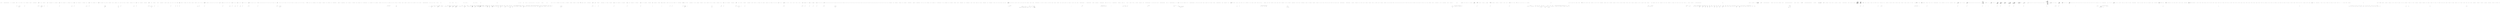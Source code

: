 digraph  {
m0_80 [cluster="System.Collections.Generic.Dictionary<TKey, TValue>.Add(TKey, TValue)", file="Client.feature.cs", label="Entry System.Collections.Generic.Dictionary<TKey, TValue>.Add(TKey, TValue)", span="0-0"];
m0_37 [cluster="HangFire.States.StateMachine.StateMachine(HangFire.Storage.IStorageConnection, System.Collections.Generic.IEnumerable<HangFire.States.IStateHandler>, System.Collections.Generic.IEnumerable<object>)", file="Client.feature.cs", label="Entry HangFire.States.StateMachine.StateMachine(HangFire.Storage.IStorageConnection, System.Collections.Generic.IEnumerable<HangFire.States.IStateHandler>, System.Collections.Generic.IEnumerable<object>)", span="41-41"];
m0_10 [cluster="Mock<IState>.cstr", file="Client.feature.cs", label="Entry Mock<IState>.cstr", span=""];
m0_33 [cluster="Unk.Equal", file="Client.feature.cs", label="Entry Unk.Equal", span=""];
m0_153 [cluster="HangFire.Core.Tests.States.StateMachineFacts.TryToChangeState_ReturnsFalse_WhenJobIsNotFound()", file="Client.feature.cs", label="Entry HangFire.Core.Tests.States.StateMachineFacts.TryToChangeState_ReturnsFalse_WhenJobIsNotFound()", span="177-177"];
m0_154 [cluster="HangFire.Core.Tests.States.StateMachineFacts.TryToChangeState_ReturnsFalse_WhenJobIsNotFound()", color=green, community=0, file="Client.feature.cs", label="_connection.Setup(x => x.GetJobData(It.IsAny<string>()))\r\n                .Returns((JobData)null)", prediction=0, span="180-181"];
m0_155 [cluster="HangFire.Core.Tests.States.StateMachineFacts.TryToChangeState_ReturnsFalse_WhenJobIsNotFound()", color=green, community=0, file="Client.feature.cs", label="var stateMachine = CreateStateMachineMock()", prediction=1, span="183-183"];
m0_156 [cluster="HangFire.Core.Tests.States.StateMachineFacts.TryToChangeState_ReturnsFalse_WhenJobIsNotFound()", color=green, community=0, file="Client.feature.cs", label="var result = stateMachine.Object.TryToChangeState(''1'', _state.Object, new [] { ''Old'' })", prediction=2, span="186-186"];
m0_159 [cluster="HangFire.Core.Tests.States.StateMachineFacts.TryToChangeState_ReturnsFalse_WhenJobIsNotFound()", color=green, community=0, file="Client.feature.cs", label="stateMachine.Verify(\r\n                x => x.ChangeState(It.IsAny<StateContext>(), It.IsAny<IState>(), It.IsAny<string>()),\r\n                Times.Never)", prediction=1, span="192-194"];
m0_157 [cluster="HangFire.Core.Tests.States.StateMachineFacts.TryToChangeState_ReturnsFalse_WhenJobIsNotFound()", color=green, community=0, file="Client.feature.cs", label="Assert.False(result)", prediction=4, span="189-189"];
m0_158 [cluster="HangFire.Core.Tests.States.StateMachineFacts.TryToChangeState_ReturnsFalse_WhenJobIsNotFound()", color=green, community=0, file="Client.feature.cs", label="_connection.Verify(x => x.GetJobData(''1''))", prediction=5, span="190-190"];
m0_160 [cluster="HangFire.Core.Tests.States.StateMachineFacts.TryToChangeState_ReturnsFalse_WhenJobIsNotFound()", file="Client.feature.cs", label="Exit HangFire.Core.Tests.States.StateMachineFacts.TryToChangeState_ReturnsFalse_WhenJobIsNotFound()", span="177-177"];
m0_99 [cluster="HangFire.Core.Tests.States.StateMachineFacts.CreateStateMachineMock()", file="Client.feature.cs", label="Entry HangFire.Core.Tests.States.StateMachineFacts.CreateStateMachineMock()", span="392-392"];
m0_27 [cluster="Unk.>", file="Client.feature.cs", label="Entry Unk.>", span=""];
m0_210 [cluster="HangFire.Core.Tests.States.StateMachineFacts.TryToChangeState_MoveJobToTheSpecifiedState_WhenMethodDataCouldBeFound()", file="Client.feature.cs", label="Entry HangFire.Core.Tests.States.StateMachineFacts.TryToChangeState_MoveJobToTheSpecifiedState_WhenMethodDataCouldBeFound()", span="246-246"];
m0_211 [cluster="HangFire.Core.Tests.States.StateMachineFacts.TryToChangeState_MoveJobToTheSpecifiedState_WhenMethodDataCouldBeFound()", color=green, community=0, file="Client.feature.cs", label="_connection.Setup(x => x.GetJobData(''1''))\r\n                .Returns(new JobData\r\n                {\r\n                    State = ''Old'',\r\n                    Job = Job.FromExpression(() => Console.WriteLine())\r\n                })", prediction=6, span="249-254"];
m0_212 [cluster="HangFire.Core.Tests.States.StateMachineFacts.TryToChangeState_MoveJobToTheSpecifiedState_WhenMethodDataCouldBeFound()", color=green, community=0, file="Client.feature.cs", label="var stateMachine = CreateStateMachineMock()", prediction=7, span="256-256"];
m0_213 [cluster="HangFire.Core.Tests.States.StateMachineFacts.TryToChangeState_MoveJobToTheSpecifiedState_WhenMethodDataCouldBeFound()", color=green, community=0, file="Client.feature.cs", label="stateMachine.Setup(x => x.ChangeState(It.IsAny<StateContext>(), It.IsAny<IState>(), It.IsAny<string>()))\r\n                .Returns(true)", prediction=8, span="258-259"];
m0_214 [cluster="HangFire.Core.Tests.States.StateMachineFacts.TryToChangeState_MoveJobToTheSpecifiedState_WhenMethodDataCouldBeFound()", color=green, community=0, file="Client.feature.cs", label="var result = stateMachine.Object\r\n                .TryToChangeState(''1'', _state.Object, new[] { ''Old'' })", prediction=9, span="262-263"];
m0_215 [cluster="HangFire.Core.Tests.States.StateMachineFacts.TryToChangeState_MoveJobToTheSpecifiedState_WhenMethodDataCouldBeFound()", color=green, community=0, file="Client.feature.cs", label="stateMachine.Verify(x => x.ChangeState(\r\n                It.Is<StateContext>(sc => sc.JobId == ''1'' && sc.Job.Type.Name.Equals(''Console'')),\r\n                _state.Object,\r\n                ''Old''))", prediction=7, span="266-269"];
m0_216 [cluster="HangFire.Core.Tests.States.StateMachineFacts.TryToChangeState_MoveJobToTheSpecifiedState_WhenMethodDataCouldBeFound()", color=green, community=0, file="Client.feature.cs", label="Assert.True(result)", prediction=9, span="271-271"];
m0_217 [cluster="HangFire.Core.Tests.States.StateMachineFacts.TryToChangeState_MoveJobToTheSpecifiedState_WhenMethodDataCouldBeFound()", file="Client.feature.cs", label="Exit HangFire.Core.Tests.States.StateMachineFacts.TryToChangeState_MoveJobToTheSpecifiedState_WhenMethodDataCouldBeFound()", span="246-246"];
m0_28 [cluster="Unk.CreateExpiredJob", file="Client.feature.cs", label="Entry Unk.CreateExpiredJob", span=""];
m0_38 [cluster="HangFire.Core.Tests.States.StateMachineFacts.Ctor_ThrowsAnException_WhenHandlersValueIsNull()", file="Client.feature.cs", label="Entry HangFire.Core.Tests.States.StateMachineFacts.Ctor_ThrowsAnException_WhenHandlersValueIsNull()", span="53-53"];
m0_39 [cluster="HangFire.Core.Tests.States.StateMachineFacts.Ctor_ThrowsAnException_WhenHandlersValueIsNull()", color=green, community=0, file="Client.feature.cs", label="var exception = Assert.Throws<ArgumentNullException>(\r\n                () => new StateMachine(_connection.Object, null, _filters))", prediction=12, span="55-56"];
m0_40 [cluster="HangFire.Core.Tests.States.StateMachineFacts.Ctor_ThrowsAnException_WhenHandlersValueIsNull()", color=green, community=0, file="Client.feature.cs", label="Assert.Equal(''handlers'', exception.ParamName)", prediction=13, span="58-58"];
m0_41 [cluster="HangFire.Core.Tests.States.StateMachineFacts.Ctor_ThrowsAnException_WhenHandlersValueIsNull()", file="Client.feature.cs", label="Exit HangFire.Core.Tests.States.StateMachineFacts.Ctor_ThrowsAnException_WhenHandlersValueIsNull()", span="53-53"];
m0_45 [cluster="StateMachine.cstr", file="Client.feature.cs", label="Entry StateMachine.cstr", span=""];
m0_129 [cluster="HangFire.Core.Tests.States.StateMachineFacts.TryToChangeState_ThrowsAnException_WhenFromStatesIsNull()", file="Client.feature.cs", label="Entry HangFire.Core.Tests.States.StateMachineFacts.TryToChangeState_ThrowsAnException_WhenFromStatesIsNull()", span="153-153"];
m0_130 [cluster="HangFire.Core.Tests.States.StateMachineFacts.TryToChangeState_ThrowsAnException_WhenFromStatesIsNull()", color=green, community=0, file="Client.feature.cs", label="var stateMachine = CreateStateMachine()", prediction=14, span="155-155"];
m0_131 [cluster="HangFire.Core.Tests.States.StateMachineFacts.TryToChangeState_ThrowsAnException_WhenFromStatesIsNull()", color=green, community=0, file="Client.feature.cs", label="var exception = Assert.Throws<ArgumentNullException>(\r\n                () => stateMachine.TryToChangeState(''1'', _state.Object, null))", prediction=15, span="157-158"];
m0_132 [cluster="HangFire.Core.Tests.States.StateMachineFacts.TryToChangeState_ThrowsAnException_WhenFromStatesIsNull()", color=green, community=0, file="Client.feature.cs", label="Assert.Equal(''fromStates'', exception.ParamName)", prediction=16, span="160-160"];
m0_133 [cluster="HangFire.Core.Tests.States.StateMachineFacts.TryToChangeState_ThrowsAnException_WhenFromStatesIsNull()", file="Client.feature.cs", label="Exit HangFire.Core.Tests.States.StateMachineFacts.TryToChangeState_ThrowsAnException_WhenFromStatesIsNull()", span="153-153"];
m0_161 [cluster="Unk.False", file="Client.feature.cs", label="Entry Unk.False", span=""];
m0_111 [cluster="HangFire.Core.Tests.States.StateMachineFacts.TryToChangeState_ThrowsAnException_WhenJobIdIsNull()", file="Client.feature.cs", label="Entry HangFire.Core.Tests.States.StateMachineFacts.TryToChangeState_ThrowsAnException_WhenJobIdIsNull()", span="131-131"];
m0_112 [cluster="HangFire.Core.Tests.States.StateMachineFacts.TryToChangeState_ThrowsAnException_WhenJobIdIsNull()", color=green, community=0, file="Client.feature.cs", label="var stateMachine = CreateStateMachine()", prediction=17, span="133-133"];
m0_113 [cluster="HangFire.Core.Tests.States.StateMachineFacts.TryToChangeState_ThrowsAnException_WhenJobIdIsNull()", color=green, community=0, file="Client.feature.cs", label="var exception = Assert.Throws<ArgumentNullException>(\r\n                () => stateMachine.TryToChangeState(null, _state.Object, new[] { ''Old'' }))", prediction=18, span="135-136"];
m0_114 [cluster="HangFire.Core.Tests.States.StateMachineFacts.TryToChangeState_ThrowsAnException_WhenJobIdIsNull()", color=green, community=0, file="Client.feature.cs", label="Assert.Equal(''jobId'', exception.ParamName)", prediction=19, span="138-138"];
m0_115 [cluster="HangFire.Core.Tests.States.StateMachineFacts.TryToChangeState_ThrowsAnException_WhenJobIdIsNull()", file="Client.feature.cs", label="Exit HangFire.Core.Tests.States.StateMachineFacts.TryToChangeState_ThrowsAnException_WhenJobIdIsNull()", span="131-131"];
m0_186 [cluster="System.Console.WriteLine()", file="Client.feature.cs", label="Entry System.Console.WriteLine()", span="0-0"];
m0_236 [cluster="HangFire.Core.Tests.States.StateMachineFacts.TryToChangeState_MoveJobToTheFailedState_IfMethodDataCouldNotBeResolved()", color=green, community=0, file="Client.feature.cs", label="_connection.Setup(x => x.GetJobData(''1''))\r\n                .Returns(new JobData\r\n                {\r\n                    State = ''Old'',\r\n                    Job = null,\r\n                    LoadException = new JobLoadException()\r\n                })", prediction=20, span="278-284"];
m0_103 [cluster="Unk.ChangeState", file="Client.feature.cs", label="Entry Unk.ChangeState", span=""];
m0_94 [cluster="HangFire.Core.Tests.States.StateMachineFacts.CreateInState_ChangesTheStateOfACreatedJob()", file="Client.feature.cs", label="Entry HangFire.Core.Tests.States.StateMachineFacts.CreateInState_ChangesTheStateOfACreatedJob()", span="111-111"];
m0_95 [cluster="HangFire.Core.Tests.States.StateMachineFacts.CreateInState_ChangesTheStateOfACreatedJob()", color=green, community=0, file="Client.feature.cs", label="var stateMachine = CreateStateMachineMock()", prediction=21, span="113-113"];
m0_96 [cluster="HangFire.Core.Tests.States.StateMachineFacts.CreateInState_ChangesTheStateOfACreatedJob()", color=green, community=0, file="Client.feature.cs", label="stateMachine.Object.CreateInState(_job, _parameters, _state.Object)", prediction=22, span="115-115"];
m0_97 [cluster="HangFire.Core.Tests.States.StateMachineFacts.CreateInState_ChangesTheStateOfACreatedJob()", color=green, community=0, file="Client.feature.cs", label="stateMachine.Verify(x => x.ChangeState(\r\n                It.Is<StateContext>(sc => sc.JobId == JobId && sc.Job == _job),\r\n                _state.Object,\r\n                null))", prediction=21, span="117-120"];
m0_98 [cluster="HangFire.Core.Tests.States.StateMachineFacts.CreateInState_ChangesTheStateOfACreatedJob()", file="Client.feature.cs", label="Exit HangFire.Core.Tests.States.StateMachineFacts.CreateInState_ChangesTheStateOfACreatedJob()", span="111-111"];
m0_9 [cluster="System.Collections.Generic.Dictionary<TKey, TValue>.Dictionary()", file="Client.feature.cs", label="Entry System.Collections.Generic.Dictionary<TKey, TValue>.Dictionary()", span="0-0"];
m0_137 [cluster="HangFire.Core.Tests.States.StateMachineFacts.TryToChangeState_WorksWithinAJobLock()", file="Client.feature.cs", label="Entry HangFire.Core.Tests.States.StateMachineFacts.TryToChangeState_WorksWithinAJobLock()", span="164-164"];
m0_138 [cluster="HangFire.Core.Tests.States.StateMachineFacts.TryToChangeState_WorksWithinAJobLock()", color=green, community=0, file="Client.feature.cs", label="var disposableMock = new Mock<IDisposable>()", prediction=24, span="166-166"];
m0_139 [cluster="HangFire.Core.Tests.States.StateMachineFacts.TryToChangeState_WorksWithinAJobLock()", color=green, community=0, file="Client.feature.cs", label="_connection.Setup(x => x.AcquireJobLock(''1'')).Returns(disposableMock.Object)", prediction=25, span="167-167"];
m0_142 [cluster="HangFire.Core.Tests.States.StateMachineFacts.TryToChangeState_WorksWithinAJobLock()", color=green, community=0, file="Client.feature.cs", label="disposableMock.Verify(x => x.Dispose())", prediction=24, span="173-173"];
m0_140 [cluster="HangFire.Core.Tests.States.StateMachineFacts.TryToChangeState_WorksWithinAJobLock()", color=green, community=0, file="Client.feature.cs", label="var stateMachine = CreateStateMachine()", prediction=27, span="169-169"];
m0_141 [cluster="HangFire.Core.Tests.States.StateMachineFacts.TryToChangeState_WorksWithinAJobLock()", color=green, community=0, file="Client.feature.cs", label="stateMachine.TryToChangeState(''1'', _state.Object, new[] { ''Old'' })", prediction=28, span="171-171"];
m0_143 [cluster="HangFire.Core.Tests.States.StateMachineFacts.TryToChangeState_WorksWithinAJobLock()", file="Client.feature.cs", label="Exit HangFire.Core.Tests.States.StateMachineFacts.TryToChangeState_WorksWithinAJobLock()", span="164-164"];
m0_120 [cluster="HangFire.Core.Tests.States.StateMachineFacts.TryToChangeState_ThrowsAnException_WhenToStateIsNull()", file="Client.feature.cs", label="Entry HangFire.Core.Tests.States.StateMachineFacts.TryToChangeState_ThrowsAnException_WhenToStateIsNull()", span="142-142"];
m0_121 [cluster="HangFire.Core.Tests.States.StateMachineFacts.TryToChangeState_ThrowsAnException_WhenToStateIsNull()", color=green, community=0, file="Client.feature.cs", label="var stateMachine = CreateStateMachine()", prediction=29, span="144-144"];
m0_122 [cluster="HangFire.Core.Tests.States.StateMachineFacts.TryToChangeState_ThrowsAnException_WhenToStateIsNull()", color=green, community=0, file="Client.feature.cs", label="var exception = Assert.Throws<ArgumentNullException>(\r\n                () => stateMachine.TryToChangeState(''1'', null, new[] { ''Old'' }))", prediction=30, span="146-147"];
m0_123 [cluster="HangFire.Core.Tests.States.StateMachineFacts.TryToChangeState_ThrowsAnException_WhenToStateIsNull()", color=green, community=0, file="Client.feature.cs", label="Assert.Equal(''toState'', exception.ParamName)", prediction=31, span="149-149"];
m0_124 [cluster="HangFire.Core.Tests.States.StateMachineFacts.TryToChangeState_ThrowsAnException_WhenToStateIsNull()", file="Client.feature.cs", label="Exit HangFire.Core.Tests.States.StateMachineFacts.TryToChangeState_ThrowsAnException_WhenToStateIsNull()", span="142-142"];
m0_190 [cluster="HangFire.Core.Tests.States.StateMachineFacts.TryToChangeState_ReturnsFalse_WhenStateChangeReturnsFalse()", file="Client.feature.cs", label="Entry HangFire.Core.Tests.States.StateMachineFacts.TryToChangeState_ReturnsFalse_WhenStateChangeReturnsFalse()", span="222-222"];
m0_191 [cluster="HangFire.Core.Tests.States.StateMachineFacts.TryToChangeState_ReturnsFalse_WhenStateChangeReturnsFalse()", color=green, community=0, file="Client.feature.cs", label="_connection.Setup(x => x.GetJobData(''1''))\r\n                .Returns(new JobData\r\n                {\r\n                    State = ''Old'',\r\n                    Job = Job.FromExpression(() => Console.WriteLine())\r\n                })", prediction=32, span="225-230"];
m0_192 [cluster="HangFire.Core.Tests.States.StateMachineFacts.TryToChangeState_ReturnsFalse_WhenStateChangeReturnsFalse()", color=green, community=0, file="Client.feature.cs", label="var stateMachine = CreateStateMachineMock()", prediction=33, span="232-232"];
m0_193 [cluster="HangFire.Core.Tests.States.StateMachineFacts.TryToChangeState_ReturnsFalse_WhenStateChangeReturnsFalse()", color=green, community=0, file="Client.feature.cs", label="stateMachine.Setup(x => x.ChangeState(It.IsAny<StateContext>(), It.IsAny<IState>(), It.IsAny<string>()))\r\n                .Returns(false)", prediction=34, span="233-234"];
m0_194 [cluster="HangFire.Core.Tests.States.StateMachineFacts.TryToChangeState_ReturnsFalse_WhenStateChangeReturnsFalse()", color=green, community=0, file="Client.feature.cs", label="var result = stateMachine.Object.TryToChangeState(''1'', _state.Object, new[] { ''Old'' })", prediction=35, span="237-237"];
m0_195 [cluster="HangFire.Core.Tests.States.StateMachineFacts.TryToChangeState_ReturnsFalse_WhenStateChangeReturnsFalse()", color=green, community=0, file="Client.feature.cs", label="stateMachine.Verify(x => x.ChangeState(It.IsAny<StateContext>(), It.IsAny<IState>(), It.IsAny<string>()))", prediction=33, span="240-240"];
m0_196 [cluster="HangFire.Core.Tests.States.StateMachineFacts.TryToChangeState_ReturnsFalse_WhenStateChangeReturnsFalse()", color=green, community=0, file="Client.feature.cs", label="Assert.False(result)", prediction=35, span="241-241"];
m0_197 [cluster="HangFire.Core.Tests.States.StateMachineFacts.TryToChangeState_ReturnsFalse_WhenStateChangeReturnsFalse()", file="Client.feature.cs", label="Exit HangFire.Core.Tests.States.StateMachineFacts.TryToChangeState_ReturnsFalse_WhenStateChangeReturnsFalse()", span="222-222"];
m0_11 [cluster="Unk.Setup", file="Client.feature.cs", label="Entry Unk.Setup", span=""];
m0_51 [cluster="HangFire.Core.Tests.States.StateMachineFacts.CreateStateMachine()", file="Client.feature.cs", label="Entry HangFire.Core.Tests.States.StateMachineFacts.CreateStateMachine()", span="384-384"];
m0_0 [cluster="HangFire.Core.Tests.States.StateMachineFacts.StateMachineFacts()", file="Client.feature.cs", label="Entry HangFire.Core.Tests.States.StateMachineFacts.StateMachineFacts()", span="28-28"];
m0_1 [cluster="HangFire.Core.Tests.States.StateMachineFacts.StateMachineFacts()", color=green, community=0, file="Client.feature.cs", label="_job = Job.FromExpression(() => Console.WriteLine(''Hello''))", prediction=38, span="30-30"];
m0_2 [cluster="HangFire.Core.Tests.States.StateMachineFacts.StateMachineFacts()", color=green, community=0, file="Client.feature.cs", label="_parameters = new Dictionary<string, string>()", prediction=39, span="31-31"];
m0_3 [cluster="HangFire.Core.Tests.States.StateMachineFacts.StateMachineFacts()", color=green, community=0, file="Client.feature.cs", label="_state = new Mock<IState>()", prediction=40, span="32-32"];
m0_4 [cluster="HangFire.Core.Tests.States.StateMachineFacts.StateMachineFacts()", color=green, community=0, file="Client.feature.cs", label="_state.Setup(x => x.Name).Returns(StateName)", prediction=41, span="33-33"];
m0_5 [cluster="HangFire.Core.Tests.States.StateMachineFacts.StateMachineFacts()", color=green, community=0, file="Client.feature.cs", label="_connection.Setup(x => x.CreateWriteTransaction())\r\n                .Returns(_transaction.Object)", prediction=42, span="35-36"];
m0_6 [cluster="HangFire.Core.Tests.States.StateMachineFacts.StateMachineFacts()", color=green, community=0, file="Client.feature.cs", label="_connection.Setup(x => x.CreateExpiredJob(\r\n                It.IsAny<Job>(),\r\n                It.IsAny<IDictionary<string, string>>(),\r\n                It.IsAny<TimeSpan>())).Returns(JobId)", prediction=43, span="37-40"];
m0_7 [cluster="HangFire.Core.Tests.States.StateMachineFacts.StateMachineFacts()", file="Client.feature.cs", label="Exit HangFire.Core.Tests.States.StateMachineFacts.StateMachineFacts()", span="28-28"];
m0_152 [cluster="Unk.Dispose", file="Client.feature.cs", label="Entry Unk.Dispose", span=""];
m0_107 [cluster="HangFire.Core.Tests.States.StateMachineFacts.CreateInState_ReturnsNewJobId()", file="Client.feature.cs", label="Entry HangFire.Core.Tests.States.StateMachineFacts.CreateInState_ReturnsNewJobId()", span="124-124"];
m0_108 [cluster="HangFire.Core.Tests.States.StateMachineFacts.CreateInState_ReturnsNewJobId()", color=green, community=0, file="Client.feature.cs", label="var stateMachine = CreateStateMachine()", prediction=44, span="126-126"];
m0_109 [cluster="HangFire.Core.Tests.States.StateMachineFacts.CreateInState_ReturnsNewJobId()", color=green, community=0, file="Client.feature.cs", label="Assert.Equal(JobId, stateMachine.CreateInState(_job, _parameters, _state.Object))", prediction=45, span="127-127"];
m0_110 [cluster="HangFire.Core.Tests.States.StateMachineFacts.CreateInState_ReturnsNewJobId()", file="Client.feature.cs", label="Exit HangFire.Core.Tests.States.StateMachineFacts.CreateInState_ReturnsNewJobId()", span="124-124"];
m0_73 [cluster="HangFire.Core.Tests.States.StateMachineFacts.CreateInState_CreatesExpiredJob()", file="Client.feature.cs", label="Entry HangFire.Core.Tests.States.StateMachineFacts.CreateInState_CreatesExpiredJob()", span="95-95"];
m0_74 [cluster="HangFire.Core.Tests.States.StateMachineFacts.CreateInState_CreatesExpiredJob()", color=green, community=0, file="Client.feature.cs", label="var job = Job.FromExpression(() => Console.WriteLine(''SomeString''))", prediction=46, span="97-97"];
m0_75 [cluster="HangFire.Core.Tests.States.StateMachineFacts.CreateInState_CreatesExpiredJob()", color=green, community=0, file="Client.feature.cs", label="_parameters.Add(''Name'', ''Value'')", prediction=47, span="98-98"];
m0_77 [cluster="HangFire.Core.Tests.States.StateMachineFacts.CreateInState_CreatesExpiredJob()", color=green, community=0, file="Client.feature.cs", label="stateMachine.CreateInState(job, _parameters, _state.Object)", prediction=46, span="102-102"];
m0_76 [cluster="HangFire.Core.Tests.States.StateMachineFacts.CreateInState_CreatesExpiredJob()", color=green, community=0, file="Client.feature.cs", label="var stateMachine = CreateStateMachine()", prediction=49, span="100-100"];
m0_78 [cluster="HangFire.Core.Tests.States.StateMachineFacts.CreateInState_CreatesExpiredJob()", color=green, community=0, file="Client.feature.cs", label="_connection.Verify(x => x.CreateExpiredJob(\r\n                It.Is<Job>(j => j.Type == typeof(Console) && j.Arguments[0] == ''SomeString''),\r\n                It.Is<Dictionary<string, string>>(d => d[''Name''] == ''Value''),\r\n                It.IsAny<TimeSpan>()))", prediction=50, span="104-107"];
m0_79 [cluster="HangFire.Core.Tests.States.StateMachineFacts.CreateInState_CreatesExpiredJob()", file="Client.feature.cs", label="Exit HangFire.Core.Tests.States.StateMachineFacts.CreateInState_CreatesExpiredJob()", span="95-95"];
m0_148 [cluster="Unk.AcquireJobLock", file="Client.feature.cs", label="Entry Unk.AcquireJobLock", span=""];
m0_119 [cluster="Unk.TryToChangeState", file="Client.feature.cs", label="Entry Unk.TryToChangeState", span=""];
m0_55 [cluster="Unk.CreateInState", file="Client.feature.cs", label="Entry Unk.CreateInState", span=""];
m0_144 [cluster="Mock<IDisposable>.cstr", file="Client.feature.cs", label="Entry Mock<IDisposable>.cstr", span=""];
m0_228 [cluster="lambda expression", file="Client.feature.cs", label="Entry lambda expression", span="266-269"];
m0_13 [cluster="lambda expression", file="Client.feature.cs", label="Entry lambda expression", span="30-30"];
m0_17 [cluster="lambda expression", file="Client.feature.cs", label="Entry lambda expression", span="33-33"];
m0_20 [cluster="lambda expression", file="Client.feature.cs", label="Entry lambda expression", span="35-35"];
m0_24 [cluster="lambda expression", file="Client.feature.cs", label="Entry lambda expression", span="37-40"];
m0_14 [cluster="lambda expression", color=green, community=0, file="Client.feature.cs", label="Console.WriteLine(''Hello'')", prediction=51, span="30-30"];
m0_15 [cluster="lambda expression", file="Client.feature.cs", label="Exit lambda expression", span="30-30"];
m0_18 [cluster="lambda expression", color=green, community=0, file="Client.feature.cs", label="x.Name", prediction=52, span="33-33"];
m0_19 [cluster="lambda expression", file="Client.feature.cs", label="Exit lambda expression", span="33-33"];
m0_21 [cluster="lambda expression", color=green, community=0, file="Client.feature.cs", label="x.CreateWriteTransaction()", prediction=53, span="35-35"];
m0_22 [cluster="lambda expression", file="Client.feature.cs", label="Exit lambda expression", span="35-35"];
m0_25 [cluster="lambda expression", color=green, community=0, file="Client.feature.cs", label="x.CreateExpiredJob(\r\n                It.IsAny<Job>(),\r\n                It.IsAny<IDictionary<string, string>>(),\r\n                It.IsAny<TimeSpan>())", prediction=54, span="37-40"];
m0_26 [cluster="lambda expression", file="Client.feature.cs", label="Exit lambda expression", span="37-40"];
m0_34 [cluster="lambda expression", file="Client.feature.cs", label="Entry lambda expression", span="47-47"];
m0_35 [cluster="lambda expression", color=green, community=0, file="Client.feature.cs", label="new StateMachine(null, _handlers, _filters)", prediction=55, span="47-47"];
m0_36 [cluster="lambda expression", file="Client.feature.cs", label="Exit lambda expression", span="47-47"];
m0_42 [cluster="lambda expression", file="Client.feature.cs", label="Entry lambda expression", span="56-56"];
m0_43 [cluster="lambda expression", color=green, community=0, file="Client.feature.cs", label="new StateMachine(_connection.Object, null, _filters)", prediction=56, span="56-56"];
m0_44 [cluster="lambda expression", file="Client.feature.cs", label="Exit lambda expression", span="56-56"];
m0_53 [cluster="lambda expression", color=green, community=0, file="Client.feature.cs", label="stateMachine.CreateInState(null, _parameters, _state.Object)", prediction=57, span="67-67"];
m0_52 [cluster="lambda expression", file="Client.feature.cs", label="Entry lambda expression", span="67-67"];
m0_54 [cluster="lambda expression", file="Client.feature.cs", label="Exit lambda expression", span="67-67"];
m0_62 [cluster="lambda expression", color=green, community=0, file="Client.feature.cs", label="stateMachine.CreateInState(_job, null, _state.Object)", prediction=58, span="78-78"];
m0_61 [cluster="lambda expression", file="Client.feature.cs", label="Entry lambda expression", span="78-78"];
m0_63 [cluster="lambda expression", file="Client.feature.cs", label="Exit lambda expression", span="78-78"];
m0_70 [cluster="lambda expression", color=green, community=0, file="Client.feature.cs", label="stateMachine.CreateInState(_job, _parameters, null)", prediction=59, span="89-89"];
m0_69 [cluster="lambda expression", file="Client.feature.cs", label="Entry lambda expression", span="89-89"];
m0_71 [cluster="lambda expression", file="Client.feature.cs", label="Exit lambda expression", span="89-89"];
m0_82 [cluster="lambda expression", file="Client.feature.cs", label="Entry lambda expression", span="97-97"];
m0_85 [cluster="lambda expression", file="Client.feature.cs", label="Entry lambda expression", span="104-107"];
m0_83 [cluster="lambda expression", color=green, community=0, file="Client.feature.cs", label="Console.WriteLine(''SomeString'')", prediction=60, span="97-97"];
m0_84 [cluster="lambda expression", file="Client.feature.cs", label="Exit lambda expression", span="97-97"];
m0_86 [cluster="lambda expression", color=green, community=0, file="Client.feature.cs", label="x.CreateExpiredJob(\r\n                It.Is<Job>(j => j.Type == typeof(Console) && j.Arguments[0] == ''SomeString''),\r\n                It.Is<Dictionary<string, string>>(d => d[''Name''] == ''Value''),\r\n                It.IsAny<TimeSpan>())", prediction=61, span="104-107"];
m0_87 [cluster="lambda expression", file="Client.feature.cs", label="Exit lambda expression", span="104-107"];
m0_88 [cluster="lambda expression", file="Client.feature.cs", label="Entry lambda expression", span="105-105"];
m0_91 [cluster="lambda expression", file="Client.feature.cs", label="Entry lambda expression", span="106-106"];
m0_89 [cluster="lambda expression", color=green, community=0, file="Client.feature.cs", label="j.Type == typeof(Console) && j.Arguments[0] == ''SomeString''", prediction=62, span="105-105"];
m0_90 [cluster="lambda expression", file="Client.feature.cs", label="Exit lambda expression", span="105-105"];
m0_92 [cluster="lambda expression", color=green, community=0, file="Client.feature.cs", label="d[''Name''] == ''Value''", prediction=63, span="106-106"];
m0_93 [cluster="lambda expression", file="Client.feature.cs", label="Exit lambda expression", span="106-106"];
m0_100 [cluster="lambda expression", file="Client.feature.cs", label="Entry lambda expression", span="117-120"];
m0_101 [cluster="lambda expression", color=green, community=0, file="Client.feature.cs", label="x.ChangeState(\r\n                It.Is<StateContext>(sc => sc.JobId == JobId && sc.Job == _job),\r\n                _state.Object,\r\n                null)", prediction=64, span="117-120"];
m0_102 [cluster="lambda expression", file="Client.feature.cs", label="Exit lambda expression", span="117-120"];
m0_104 [cluster="lambda expression", file="Client.feature.cs", label="Entry lambda expression", span="118-118"];
m0_105 [cluster="lambda expression", color=green, community=0, file="Client.feature.cs", label="sc.JobId == JobId && sc.Job == _job", prediction=65, span="118-118"];
m0_106 [cluster="lambda expression", file="Client.feature.cs", label="Exit lambda expression", span="118-118"];
m0_117 [cluster="lambda expression", color=green, community=0, file="Client.feature.cs", label="stateMachine.TryToChangeState(null, _state.Object, new[] { ''Old'' })", prediction=17, span="136-136"];
m0_116 [cluster="lambda expression", file="Client.feature.cs", label="Entry lambda expression", span="136-136"];
m0_118 [cluster="lambda expression", file="Client.feature.cs", label="Exit lambda expression", span="136-136"];
m0_126 [cluster="lambda expression", color=green, community=0, file="Client.feature.cs", label="stateMachine.TryToChangeState(''1'', null, new[] { ''Old'' })", prediction=29, span="147-147"];
m0_125 [cluster="lambda expression", file="Client.feature.cs", label="Entry lambda expression", span="147-147"];
m0_127 [cluster="lambda expression", file="Client.feature.cs", label="Exit lambda expression", span="147-147"];
m0_135 [cluster="lambda expression", color=green, community=0, file="Client.feature.cs", label="stateMachine.TryToChangeState(''1'', _state.Object, null)", prediction=14, span="158-158"];
m0_134 [cluster="lambda expression", file="Client.feature.cs", label="Entry lambda expression", span="158-158"];
m0_136 [cluster="lambda expression", file="Client.feature.cs", label="Exit lambda expression", span="158-158"];
m0_145 [cluster="lambda expression", file="Client.feature.cs", label="Entry lambda expression", span="167-167"];
m0_149 [cluster="lambda expression", file="Client.feature.cs", label="Entry lambda expression", span="173-173"];
m0_146 [cluster="lambda expression", color=green, community=0, file="Client.feature.cs", label="x.AcquireJobLock(''1'')", prediction=69, span="167-167"];
m0_147 [cluster="lambda expression", file="Client.feature.cs", label="Exit lambda expression", span="167-167"];
m0_150 [cluster="lambda expression", color=green, community=0, file="Client.feature.cs", label="x.Dispose()", prediction=70, span="173-173"];
m0_151 [cluster="lambda expression", file="Client.feature.cs", label="Exit lambda expression", span="173-173"];
m0_162 [cluster="lambda expression", file="Client.feature.cs", label="Entry lambda expression", span="180-180"];
m0_169 [cluster="lambda expression", file="Client.feature.cs", label="Entry lambda expression", span="193-193"];
m0_166 [cluster="lambda expression", file="Client.feature.cs", label="Entry lambda expression", span="190-190"];
m0_163 [cluster="lambda expression", color=green, community=0, file="Client.feature.cs", label="x.GetJobData(It.IsAny<string>())", prediction=71, span="180-180"];
m0_164 [cluster="lambda expression", file="Client.feature.cs", label="Exit lambda expression", span="180-180"];
m0_167 [cluster="lambda expression", color=green, community=0, file="Client.feature.cs", label="x.GetJobData(''1'')", prediction=72, span="190-190"];
m0_168 [cluster="lambda expression", file="Client.feature.cs", label="Exit lambda expression", span="190-190"];
m0_170 [cluster="lambda expression", color=green, community=0, file="Client.feature.cs", label="x.ChangeState(It.IsAny<StateContext>(), It.IsAny<IState>(), It.IsAny<string>())", prediction=73, span="193-193"];
m0_171 [cluster="lambda expression", file="Client.feature.cs", label="Exit lambda expression", span="193-193"];
m0_180 [cluster="lambda expression", file="Client.feature.cs", label="Entry lambda expression", span="201-201"];
m0_183 [cluster="lambda expression", file="Client.feature.cs", label="Entry lambda expression", span="205-205"];
m0_187 [cluster="lambda expression", file="Client.feature.cs", label="Entry lambda expression", span="217-217"];
m0_181 [cluster="lambda expression", color=green, community=0, file="Client.feature.cs", label="x.GetJobData(''1'')", prediction=74, span="201-201"];
m0_182 [cluster="lambda expression", file="Client.feature.cs", label="Exit lambda expression", span="201-201"];
m0_184 [cluster="lambda expression", color=green, community=0, file="Client.feature.cs", label="Console.WriteLine()", prediction=75, span="205-205"];
m0_185 [cluster="lambda expression", file="Client.feature.cs", label="Exit lambda expression", span="205-205"];
m0_188 [cluster="lambda expression", color=green, community=0, file="Client.feature.cs", label="x.ChangeState(It.IsAny<StateContext>(), It.IsAny<IState>(), It.IsAny<string>())", prediction=76, span="217-217"];
m0_189 [cluster="lambda expression", file="Client.feature.cs", label="Exit lambda expression", span="217-217"];
m0_198 [cluster="lambda expression", file="Client.feature.cs", label="Entry lambda expression", span="225-225"];
m0_201 [cluster="lambda expression", file="Client.feature.cs", label="Entry lambda expression", span="229-229"];
m0_204 [cluster="lambda expression", file="Client.feature.cs", label="Entry lambda expression", span="233-233"];
m0_207 [cluster="lambda expression", file="Client.feature.cs", label="Entry lambda expression", span="240-240"];
m0_199 [cluster="lambda expression", color=green, community=0, file="Client.feature.cs", label="x.GetJobData(''1'')", prediction=77, span="225-225"];
m0_200 [cluster="lambda expression", file="Client.feature.cs", label="Exit lambda expression", span="225-225"];
m0_202 [cluster="lambda expression", color=green, community=0, file="Client.feature.cs", label="Console.WriteLine()", prediction=78, span="229-229"];
m0_203 [cluster="lambda expression", file="Client.feature.cs", label="Exit lambda expression", span="229-229"];
m0_205 [cluster="lambda expression", color=green, community=0, file="Client.feature.cs", label="x.ChangeState(It.IsAny<StateContext>(), It.IsAny<IState>(), It.IsAny<string>())", prediction=79, span="233-233"];
m0_206 [cluster="lambda expression", file="Client.feature.cs", label="Exit lambda expression", span="233-233"];
m0_208 [cluster="lambda expression", color=green, community=0, file="Client.feature.cs", label="x.ChangeState(It.IsAny<StateContext>(), It.IsAny<IState>(), It.IsAny<string>())", prediction=80, span="240-240"];
m0_209 [cluster="lambda expression", file="Client.feature.cs", label="Exit lambda expression", span="240-240"];
m0_219 [cluster="lambda expression", file="Client.feature.cs", label="Entry lambda expression", span="249-249"];
m0_222 [cluster="lambda expression", file="Client.feature.cs", label="Entry lambda expression", span="253-253"];
m0_225 [cluster="lambda expression", file="Client.feature.cs", label="Entry lambda expression", span="258-258"];
m0_220 [cluster="lambda expression", color=green, community=0, file="Client.feature.cs", label="x.GetJobData(''1'')", prediction=81, span="249-249"];
m0_221 [cluster="lambda expression", file="Client.feature.cs", label="Exit lambda expression", span="249-249"];
m0_223 [cluster="lambda expression", color=green, community=0, file="Client.feature.cs", label="Console.WriteLine()", prediction=82, span="253-253"];
m0_224 [cluster="lambda expression", file="Client.feature.cs", label="Exit lambda expression", span="253-253"];
m0_226 [cluster="lambda expression", color=green, community=0, file="Client.feature.cs", label="x.ChangeState(It.IsAny<StateContext>(), It.IsAny<IState>(), It.IsAny<string>())", prediction=83, span="258-258"];
m0_229 [cluster="lambda expression", color=green, community=0, file="Client.feature.cs", label="x.ChangeState(\r\n                It.Is<StateContext>(sc => sc.JobId == ''1'' && sc.Job.Type.Name.Equals(''Console'')),\r\n                _state.Object,\r\n                ''Old'')", prediction=84, span="266-269"];
m0_232 [cluster="lambda expression", color=green, community=0, file="Client.feature.cs", label="sc.JobId == ''1'' && sc.Job.Type.Name.Equals(''Console'')", prediction=85, span="267-267"];
m0_244 [cluster="lambda expression", color=green, community=0, file="Client.feature.cs", label="x.GetJobData(''1'')", prediction=86, span="278-278"];
m0_227 [cluster="lambda expression", file="Client.feature.cs", label="Exit lambda expression", span="258-258"];
m0_56 [cluster="HangFire.Core.Tests.States.StateMachineFacts.CreateInState_ThrowsAnException_WhenParametersIsNull()", file="Client.feature.cs", label="Entry HangFire.Core.Tests.States.StateMachineFacts.CreateInState_ThrowsAnException_WhenParametersIsNull()", span="73-73"];
m0_57 [cluster="HangFire.Core.Tests.States.StateMachineFacts.CreateInState_ThrowsAnException_WhenParametersIsNull()", color=green, community=0, file="Client.feature.cs", label="var stateMachine = CreateStateMachine()", prediction=58, span="75-75"];
m0_58 [cluster="HangFire.Core.Tests.States.StateMachineFacts.CreateInState_ThrowsAnException_WhenParametersIsNull()", color=green, community=0, file="Client.feature.cs", label="var exception = Assert.Throws<ArgumentNullException>(\r\n                () => stateMachine.CreateInState(_job, null, _state.Object))", prediction=88, span="77-78"];
m0_59 [cluster="HangFire.Core.Tests.States.StateMachineFacts.CreateInState_ThrowsAnException_WhenParametersIsNull()", color=green, community=0, file="Client.feature.cs", label="Assert.Equal(''parameters'', exception.ParamName)", prediction=89, span="80-80"];
m0_60 [cluster="HangFire.Core.Tests.States.StateMachineFacts.CreateInState_ThrowsAnException_WhenParametersIsNull()", file="Client.feature.cs", label="Exit HangFire.Core.Tests.States.StateMachineFacts.CreateInState_ThrowsAnException_WhenParametersIsNull()", span="73-73"];
m0_46 [cluster="HangFire.Core.Tests.States.StateMachineFacts.CreateInState_ThrowsAnException_WhenJobIsNull()", file="Client.feature.cs", label="Entry HangFire.Core.Tests.States.StateMachineFacts.CreateInState_ThrowsAnException_WhenJobIsNull()", span="62-62"];
m0_47 [cluster="HangFire.Core.Tests.States.StateMachineFacts.CreateInState_ThrowsAnException_WhenJobIsNull()", color=green, community=0, file="Client.feature.cs", label="var stateMachine = CreateStateMachine()", prediction=57, span="64-64"];
m0_48 [cluster="HangFire.Core.Tests.States.StateMachineFacts.CreateInState_ThrowsAnException_WhenJobIsNull()", color=green, community=0, file="Client.feature.cs", label="var exception = Assert.Throws<ArgumentNullException>(\r\n                () => stateMachine.CreateInState(null, _parameters, _state.Object))", prediction=91, span="66-67"];
m0_49 [cluster="HangFire.Core.Tests.States.StateMachineFacts.CreateInState_ThrowsAnException_WhenJobIsNull()", color=green, community=0, file="Client.feature.cs", label="Assert.Equal(''job'', exception.ParamName)", prediction=92, span="69-69"];
m0_50 [cluster="HangFire.Core.Tests.States.StateMachineFacts.CreateInState_ThrowsAnException_WhenJobIsNull()", file="Client.feature.cs", label="Exit HangFire.Core.Tests.States.StateMachineFacts.CreateInState_ThrowsAnException_WhenJobIsNull()", span="62-62"];
m0_23 [cluster="Unk.CreateWriteTransaction", file="Client.feature.cs", label="Entry Unk.CreateWriteTransaction", span=""];
m0_172 [cluster="HangFire.Core.Tests.States.StateMachineFacts.TryToChangeState_ReturnsFalse_WhenFromStatesArgumentDoesNotContainCurrentState()", file="Client.feature.cs", label="Entry HangFire.Core.Tests.States.StateMachineFacts.TryToChangeState_ReturnsFalse_WhenFromStatesArgumentDoesNotContainCurrentState()", span="198-198"];
m0_173 [cluster="HangFire.Core.Tests.States.StateMachineFacts.TryToChangeState_ReturnsFalse_WhenFromStatesArgumentDoesNotContainCurrentState()", color=green, community=0, file="Client.feature.cs", label="_connection.Setup(x => x.GetJobData(''1''))\r\n                .Returns(new JobData\r\n                {\r\n                    State = ''Old'',\r\n                    Job = Job.FromExpression(() => Console.WriteLine())\r\n                })", prediction=93, span="201-206"];
m0_174 [cluster="HangFire.Core.Tests.States.StateMachineFacts.TryToChangeState_ReturnsFalse_WhenFromStatesArgumentDoesNotContainCurrentState()", color=green, community=0, file="Client.feature.cs", label="var stateMachine = CreateStateMachineMock()", prediction=94, span="208-208"];
m0_175 [cluster="HangFire.Core.Tests.States.StateMachineFacts.TryToChangeState_ReturnsFalse_WhenFromStatesArgumentDoesNotContainCurrentState()", color=green, community=0, file="Client.feature.cs", label="var result = stateMachine.Object\r\n                .TryToChangeState(''1'', _state.Object, new [] { ''AnotherState'' })", prediction=95, span="211-212"];
m0_177 [cluster="HangFire.Core.Tests.States.StateMachineFacts.TryToChangeState_ReturnsFalse_WhenFromStatesArgumentDoesNotContainCurrentState()", color=green, community=0, file="Client.feature.cs", label="stateMachine.Verify(\r\n                x => x.ChangeState(It.IsAny<StateContext>(), It.IsAny<IState>(), It.IsAny<string>()),\r\n                Times.Never)", prediction=94, span="216-218"];
m0_176 [cluster="HangFire.Core.Tests.States.StateMachineFacts.TryToChangeState_ReturnsFalse_WhenFromStatesArgumentDoesNotContainCurrentState()", color=green, community=0, file="Client.feature.cs", label="Assert.False(result)", prediction=97, span="215-215"];
m0_178 [cluster="HangFire.Core.Tests.States.StateMachineFacts.TryToChangeState_ReturnsFalse_WhenFromStatesArgumentDoesNotContainCurrentState()", file="Client.feature.cs", label="Exit HangFire.Core.Tests.States.StateMachineFacts.TryToChangeState_ReturnsFalse_WhenFromStatesArgumentDoesNotContainCurrentState()", span="198-198"];
m0_179 [cluster="HangFire.Storage.JobData.JobData()", file="Client.feature.cs", label="Entry HangFire.Storage.JobData.JobData()", span="20-20"];
m0_218 [cluster="Unk.True", file="Client.feature.cs", label="Entry Unk.True", span=""];
m0_8 [cluster="HangFire.Common.Job.FromExpression(System.Linq.Expressions.Expression<System.Action>)", file="Client.feature.cs", label="Entry HangFire.Common.Job.FromExpression(System.Linq.Expressions.Expression<System.Action>)", span="119-119"];
m0_12 [cluster="Unk.Returns", file="Client.feature.cs", label="Entry Unk.Returns", span=""];
m0_29 [cluster="HangFire.Core.Tests.States.StateMachineFacts.Ctor_ThrowsAnException_WhenConnectionIsNull()", file="Client.feature.cs", label="Entry HangFire.Core.Tests.States.StateMachineFacts.Ctor_ThrowsAnException_WhenConnectionIsNull()", span="44-44"];
m0_30 [cluster="HangFire.Core.Tests.States.StateMachineFacts.Ctor_ThrowsAnException_WhenConnectionIsNull()", color=green, community=0, file="Client.feature.cs", label="var exception = Assert.Throws<ArgumentNullException>(\r\n                () => new StateMachine(null, _handlers, _filters))", prediction=98, span="46-47"];
m0_31 [cluster="HangFire.Core.Tests.States.StateMachineFacts.Ctor_ThrowsAnException_WhenConnectionIsNull()", color=green, community=0, file="Client.feature.cs", label="Assert.Equal(''connection'', exception.ParamName)", prediction=99, span="49-49"];
m0_32 [cluster="HangFire.Core.Tests.States.StateMachineFacts.Ctor_ThrowsAnException_WhenConnectionIsNull()", file="Client.feature.cs", label="Exit HangFire.Core.Tests.States.StateMachineFacts.Ctor_ThrowsAnException_WhenConnectionIsNull()", span="44-44"];
m0_16 [cluster="System.Console.WriteLine(string)", file="Client.feature.cs", label="Entry System.Console.WriteLine(string)", span="0-0"];
m0_72 [cluster="HangFire.States.StateMachine.CreateInState(HangFire.Common.Job, System.Collections.Generic.IDictionary<string, string>, HangFire.States.IState)", file="Client.feature.cs", label="Entry HangFire.States.StateMachine.CreateInState(HangFire.Common.Job, System.Collections.Generic.IDictionary<string, string>, HangFire.States.IState)", span="52-52"];
m0_81 [cluster="Unk.Verify", file="Client.feature.cs", label="Entry Unk.Verify", span=""];
m0_165 [cluster="Unk.GetJobData", file="Client.feature.cs", label="Entry Unk.GetJobData", span=""];
m0_64 [cluster="HangFire.Core.Tests.States.StateMachineFacts.CreateInState_ThrowsAnException_WhenStateIsNull()", file="Client.feature.cs", label="Entry HangFire.Core.Tests.States.StateMachineFacts.CreateInState_ThrowsAnException_WhenStateIsNull()", span="84-84"];
m0_65 [cluster="HangFire.Core.Tests.States.StateMachineFacts.CreateInState_ThrowsAnException_WhenStateIsNull()", color=green, community=0, file="Client.feature.cs", label="var stateMachine = CreateStateMachine()", prediction=59, span="86-86"];
m0_66 [cluster="HangFire.Core.Tests.States.StateMachineFacts.CreateInState_ThrowsAnException_WhenStateIsNull()", color=green, community=0, file="Client.feature.cs", label="var exception = Assert.Throws<ArgumentNullException> (\r\n                () => stateMachine.CreateInState(_job, _parameters, null))", prediction=101, span="88-89"];
m0_67 [cluster="HangFire.Core.Tests.States.StateMachineFacts.CreateInState_ThrowsAnException_WhenStateIsNull()", color=green, community=0, file="Client.feature.cs", label="Assert.Equal(''state'', exception.ParamName)", prediction=102, span="91-91"];
m0_68 [cluster="HangFire.Core.Tests.States.StateMachineFacts.CreateInState_ThrowsAnException_WhenStateIsNull()", file="Client.feature.cs", label="Exit HangFire.Core.Tests.States.StateMachineFacts.CreateInState_ThrowsAnException_WhenStateIsNull()", span="84-84"];
m0_128 [cluster="HangFire.States.StateMachine.TryToChangeState(string, HangFire.States.IState, string[])", file="Client.feature.cs", label="Entry HangFire.States.StateMachine.TryToChangeState(string, HangFire.States.IState, string[])", span="72-72"];
m3_14 [cluster="Hangfire.Logging.ILog.Info(string)", file="DequeuedJobsWatcher.cs", label="Entry Hangfire.Logging.ILog.Info(string)", span="202-202"];
m3_11 [cluster="Hangfire.JobStorage.GetConnection()", file="DequeuedJobsWatcher.cs", label="Entry Hangfire.JobStorage.GetConnection()", span="56-56"];
m3_16 [cluster="Hangfire.Server.ServerWatchdog.ToString()", file="DequeuedJobsWatcher.cs", label="Entry Hangfire.Server.ServerWatchdog.ToString()", span="53-53"];
m3_17 [cluster="Hangfire.Server.ServerWatchdog.ToString()", file="DequeuedJobsWatcher.cs", label="return GetType().Name;", span="55-55"];
m3_18 [cluster="Hangfire.Server.ServerWatchdog.ToString()", file="DequeuedJobsWatcher.cs", label="Exit Hangfire.Server.ServerWatchdog.ToString()", span="53-53"];
m3_4 [cluster="Hangfire.Server.ServerWatchdog.Execute(Hangfire.Server.BackgroundProcessContext)", file="DequeuedJobsWatcher.cs", label="Entry Hangfire.Server.ServerWatchdog.Execute(Hangfire.Server.BackgroundProcessContext)", span="37-37"];
m3_5 [cluster="Hangfire.Server.ServerWatchdog.Execute(Hangfire.Server.BackgroundProcessContext)", file="DequeuedJobsWatcher.cs", label="var connection = context.Storage.GetConnection()", span="39-39"];
m3_9 [cluster="Hangfire.Server.ServerWatchdog.Execute(Hangfire.Server.BackgroundProcessContext)", file="DequeuedJobsWatcher.cs", label="context.Wait(_checkInterval)", span="50-50"];
m3_6 [cluster="Hangfire.Server.ServerWatchdog.Execute(Hangfire.Server.BackgroundProcessContext)", file="DequeuedJobsWatcher.cs", label="var serversRemoved = connection.RemoveTimedOutServers(_serverTimeout)", span="41-41"];
m3_7 [cluster="Hangfire.Server.ServerWatchdog.Execute(Hangfire.Server.BackgroundProcessContext)", file="DequeuedJobsWatcher.cs", label="serversRemoved != 0", span="42-42"];
m3_8 [cluster="Hangfire.Server.ServerWatchdog.Execute(Hangfire.Server.BackgroundProcessContext)", file="DequeuedJobsWatcher.cs", label="Logger.Info(String.Format(\r\n                        ''{0} servers were removed due to timeout'', \r\n                        serversRemoved))", span="44-46"];
m3_10 [cluster="Hangfire.Server.ServerWatchdog.Execute(Hangfire.Server.BackgroundProcessContext)", file="DequeuedJobsWatcher.cs", label="Exit Hangfire.Server.ServerWatchdog.Execute(Hangfire.Server.BackgroundProcessContext)", span="37-37"];
m3_15 [cluster="Hangfire.Server.BackgroundProcessContext.Wait(System.TimeSpan)", file="DequeuedJobsWatcher.cs", label="Entry Hangfire.Server.BackgroundProcessContext.Wait(System.TimeSpan)", span="57-57"];
m3_12 [cluster="Hangfire.Storage.IStorageConnection.RemoveTimedOutServers(System.TimeSpan)", file="DequeuedJobsWatcher.cs", label="Entry Hangfire.Storage.IStorageConnection.RemoveTimedOutServers(System.TimeSpan)", span="50-50"];
m3_0 [cluster="Hangfire.Server.ServerWatchdog.ServerWatchdog(System.TimeSpan, System.TimeSpan)", file="DequeuedJobsWatcher.cs", label="Entry Hangfire.Server.ServerWatchdog.ServerWatchdog(System.TimeSpan, System.TimeSpan)", span="31-31"];
m3_1 [cluster="Hangfire.Server.ServerWatchdog.ServerWatchdog(System.TimeSpan, System.TimeSpan)", file="DequeuedJobsWatcher.cs", label="_checkInterval = checkInterval", span="33-33"];
m3_2 [cluster="Hangfire.Server.ServerWatchdog.ServerWatchdog(System.TimeSpan, System.TimeSpan)", file="DequeuedJobsWatcher.cs", label="_serverTimeout = serverTimeout", span="34-34"];
m3_3 [cluster="Hangfire.Server.ServerWatchdog.ServerWatchdog(System.TimeSpan, System.TimeSpan)", file="DequeuedJobsWatcher.cs", label="Exit Hangfire.Server.ServerWatchdog.ServerWatchdog(System.TimeSpan, System.TimeSpan)", span="31-31"];
m3_19 [cluster="object.GetType()", file="DequeuedJobsWatcher.cs", label="Entry object.GetType()", span="0-0"];
m3_13 [cluster="string.Format(string, object)", file="DequeuedJobsWatcher.cs", label="Entry string.Format(string, object)", span="0-0"];
m3_20 [file="DequeuedJobsWatcher.cs", label="Hangfire.Server.ServerWatchdog", span=""];
m4_12 [cluster="Unk.Returns", file="DictionaryAssert.cs", label="Entry Unk.Returns", span=""];
m4_80 [cluster="System.Collections.Generic.Dictionary<TKey, TValue>.Add(TKey, TValue)", file="DictionaryAssert.cs", label="Entry System.Collections.Generic.Dictionary<TKey, TValue>.Add(TKey, TValue)", span="0-0"];
m4_37 [cluster="HangFire.States.StateMachine.StateMachine(HangFire.Storage.IStorageConnection, System.Collections.Generic.IEnumerable<HangFire.States.IStateHandler>, System.Collections.Generic.IEnumerable<object>)", file="DictionaryAssert.cs", label="Entry HangFire.States.StateMachine.StateMachine(HangFire.Storage.IStorageConnection, System.Collections.Generic.IEnumerable<HangFire.States.IStateHandler>, System.Collections.Generic.IEnumerable<object>)", span="41-41"];
m4_10 [cluster="Hangfire.Server.BackgroundProcessContext.BackgroundProcessContext(string, Hangfire.JobStorage, System.Collections.Generic.IDictionary<string, object>, System.Threading.CancellationToken)", file="DictionaryAssert.cs", label="CancellationToken = cancellationToken", span="38-38"];
m4_350 [cluster="Mock<StateMachine>.cstr", file="DictionaryAssert.cs", label="Entry Mock<StateMachine>.cstr", span=""];
m4_314 [cluster="Unk.Any", file="DictionaryAssert.cs", label="Entry Unk.Any", span=""];
m4_342 [cluster="Unk.Apply", file="DictionaryAssert.cs", label="Entry Unk.Apply", span=""];
m4_33 [cluster="Unk.Equal", file="DictionaryAssert.cs", label="Entry Unk.Equal", span=""];
m4_0 [cluster="HangFire.Core.Tests.States.StateMachineFacts.StateMachineFacts()", file="DictionaryAssert.cs", label="Entry HangFire.Core.Tests.States.StateMachineFacts.StateMachineFacts()", span="28-28"];
m4_1 [cluster="HangFire.Core.Tests.States.StateMachineFacts.StateMachineFacts()", file="DictionaryAssert.cs", label="_job = Job.FromExpression(() => Console.WriteLine(''Hello''))", span="30-30"];
m4_3 [cluster="HangFire.Core.Tests.States.StateMachineFacts.StateMachineFacts()", file="DictionaryAssert.cs", label="_state = new Mock<IState>()", span="32-32"];
m4_5 [cluster="HangFire.Core.Tests.States.StateMachineFacts.StateMachineFacts()", color=green, community=0, file="DictionaryAssert.cs", label="_connection.Setup(x => x.CreateWriteTransaction())\r\n                .Returns(_transaction.Object)", prediction=103, span="35-36"];
m4_7 [cluster="HangFire.Core.Tests.States.StateMachineFacts.StateMachineFacts()", file="DictionaryAssert.cs", label="Exit HangFire.Core.Tests.States.StateMachineFacts.StateMachineFacts()", span="28-28"];
m4_8 [cluster="HangFire.Common.Job.FromExpression(System.Linq.Expressions.Expression<System.Action>)", file="DictionaryAssert.cs", label="Entry HangFire.Common.Job.FromExpression(System.Linq.Expressions.Expression<System.Action>)", span="119-119"];
m4_9 [cluster="System.Collections.Generic.Dictionary<TKey, TValue>.Dictionary()", file="DictionaryAssert.cs", label="Entry System.Collections.Generic.Dictionary<TKey, TValue>.Dictionary()", span="0-0"];
m4_2 [cluster="HangFire.Core.Tests.States.StateMachineFacts.StateMachineFacts()", file="DictionaryAssert.cs", label="_parameters = new Dictionary<string, string>()", span="31-31"];
m4_4 [cluster="HangFire.Core.Tests.States.StateMachineFacts.StateMachineFacts()", file="DictionaryAssert.cs", label="_state.Setup(x => x.Name).Returns(StateName)", span="33-33"];
m4_6 [cluster="HangFire.Core.Tests.States.StateMachineFacts.StateMachineFacts()", color=green, community=0, file="DictionaryAssert.cs", label="_connection.Setup(x => x.CreateExpiredJob(\r\n                It.IsAny<Job>(),\r\n                It.IsAny<IDictionary<string, string>>(),\r\n                It.IsAny<TimeSpan>())).Returns(JobId)", prediction=103, span="37-40"];
m4_11 [cluster="Unk.Setup", file="DictionaryAssert.cs", label="Entry Unk.Setup", span=""];
m4_153 [cluster="HangFire.Core.Tests.States.StateMachineFacts.TryToChangeState_ReturnsFalse_WhenJobIsNotFound()", file="DictionaryAssert.cs", label="Entry HangFire.Core.Tests.States.StateMachineFacts.TryToChangeState_ReturnsFalse_WhenJobIsNotFound()", span="177-177"];
m4_154 [cluster="HangFire.Core.Tests.States.StateMachineFacts.TryToChangeState_ReturnsFalse_WhenJobIsNotFound()", file="DictionaryAssert.cs", label="_connection.Setup(x => x.GetJobData(It.IsAny<string>()))\r\n                .Returns((JobData)null)", span="180-181"];
m4_155 [cluster="HangFire.Core.Tests.States.StateMachineFacts.TryToChangeState_ReturnsFalse_WhenJobIsNotFound()", file="DictionaryAssert.cs", label="var stateMachine = CreateStateMachineMock()", span="183-183"];
m4_156 [cluster="HangFire.Core.Tests.States.StateMachineFacts.TryToChangeState_ReturnsFalse_WhenJobIsNotFound()", file="DictionaryAssert.cs", label="var result = stateMachine.Object.TryToChangeState(''1'', _state.Object, new [] { ''Old'' })", span="186-186"];
m4_158 [cluster="HangFire.Core.Tests.States.StateMachineFacts.TryToChangeState_ReturnsFalse_WhenJobIsNotFound()", file="DictionaryAssert.cs", label="_connection.Verify(x => x.GetJobData(''1''))", span="190-190"];
m4_159 [cluster="HangFire.Core.Tests.States.StateMachineFacts.TryToChangeState_ReturnsFalse_WhenJobIsNotFound()", file="DictionaryAssert.cs", label="stateMachine.Verify(\r\n                x => x.ChangeState(It.IsAny<StateContext>(), It.IsAny<IState>(), It.IsAny<string>()),\r\n                Times.Never)", span="192-194"];
m4_157 [cluster="HangFire.Core.Tests.States.StateMachineFacts.TryToChangeState_ReturnsFalse_WhenJobIsNotFound()", file="DictionaryAssert.cs", label="Assert.False(result)", span="189-189"];
m4_160 [cluster="HangFire.Core.Tests.States.StateMachineFacts.TryToChangeState_ReturnsFalse_WhenJobIsNotFound()", file="DictionaryAssert.cs", label="Exit HangFire.Core.Tests.States.StateMachineFacts.TryToChangeState_ReturnsFalse_WhenJobIsNotFound()", span="177-177"];
m4_270 [cluster="HangFire.Core.Tests.States.StateMachineFacts.ChangeState_AppliesOnlyElectedState()", file="DictionaryAssert.cs", label="Entry HangFire.Core.Tests.States.StateMachineFacts.ChangeState_AppliesOnlyElectedState()", span="315-315"];
m4_271 [cluster="HangFire.Core.Tests.States.StateMachineFacts.ChangeState_AppliesOnlyElectedState()", file="DictionaryAssert.cs", label="var stateMachine = CreateStateMachineMock()", span="317-317"];
m4_274 [cluster="HangFire.Core.Tests.States.StateMachineFacts.ChangeState_AppliesOnlyElectedState()", file="DictionaryAssert.cs", label="stateMachine\r\n                .Setup(x => x.ElectState(\r\n                    context, _state.Object, OldStateName, It.IsNotNull<IEnumerable<IElectStateFilter>>()))\r\n                .Returns(electedState.Object)", span="321-324"];
m4_275 [cluster="HangFire.Core.Tests.States.StateMachineFacts.ChangeState_AppliesOnlyElectedState()", file="DictionaryAssert.cs", label="stateMachine.Object.ChangeState(context, _state.Object, OldStateName)", span="326-326"];
m4_272 [cluster="HangFire.Core.Tests.States.StateMachineFacts.ChangeState_AppliesOnlyElectedState()", file="DictionaryAssert.cs", label="var context = new StateContext(''1'', Job.FromExpression(() => Console.WriteLine()))", span="318-318"];
m4_276 [cluster="HangFire.Core.Tests.States.StateMachineFacts.ChangeState_AppliesOnlyElectedState()", file="DictionaryAssert.cs", label="stateMachine.Verify(x => x.ApplyState(\r\n                context, electedState.Object, OldStateName, It.IsAny<IEnumerable<IApplyStateFilter>>()))", span="328-329"];
m4_273 [cluster="HangFire.Core.Tests.States.StateMachineFacts.ChangeState_AppliesOnlyElectedState()", file="DictionaryAssert.cs", label="var electedState = new Mock<IState>()", span="319-319"];
m4_277 [cluster="HangFire.Core.Tests.States.StateMachineFacts.ChangeState_AppliesOnlyElectedState()", file="DictionaryAssert.cs", label="Exit HangFire.Core.Tests.States.StateMachineFacts.ChangeState_AppliesOnlyElectedState()", span="315-315"];
m4_284 [cluster="Unk.ElectState", file="DictionaryAssert.cs", label="Entry Unk.ElectState", span=""];
m4_99 [cluster="HangFire.Core.Tests.States.StateMachineFacts.CreateStateMachineMock()", file="DictionaryAssert.cs", label="Entry HangFire.Core.Tests.States.StateMachineFacts.CreateStateMachineMock()", span="392-392"];
m4_348 [cluster="HangFire.Core.Tests.States.StateMachineFacts.CreateStateMachineMock()", file="DictionaryAssert.cs", label="return new Mock<StateMachine>(\r\n                _connection.Object,\r\n                _handlers,\r\n                _filters)\r\n            {\r\n                CallBase = true\r\n            };", span="394-400"];
m4_349 [cluster="HangFire.Core.Tests.States.StateMachineFacts.CreateStateMachineMock()", file="DictionaryAssert.cs", label="Exit HangFire.Core.Tests.States.StateMachineFacts.CreateStateMachineMock()", span="392-392"];
m4_242 [cluster="HangFire.Common.JobLoadException.JobLoadException()", file="DictionaryAssert.cs", label="Entry HangFire.Common.JobLoadException.JobLoadException()", span="33-33"];
m4_27 [cluster="Unk.>", file="DictionaryAssert.cs", label="Entry Unk.>", span=""];
m4_210 [cluster="HangFire.Core.Tests.States.StateMachineFacts.TryToChangeState_MoveJobToTheSpecifiedState_WhenMethodDataCouldBeFound()", file="DictionaryAssert.cs", label="Entry HangFire.Core.Tests.States.StateMachineFacts.TryToChangeState_MoveJobToTheSpecifiedState_WhenMethodDataCouldBeFound()", span="246-246"];
m4_211 [cluster="HangFire.Core.Tests.States.StateMachineFacts.TryToChangeState_MoveJobToTheSpecifiedState_WhenMethodDataCouldBeFound()", file="DictionaryAssert.cs", label="_connection.Setup(x => x.GetJobData(''1''))\r\n                .Returns(new JobData\r\n                {\r\n                    State = ''Old'',\r\n                    Job = Job.FromExpression(() => Console.WriteLine())\r\n                })", span="249-254"];
m4_212 [cluster="HangFire.Core.Tests.States.StateMachineFacts.TryToChangeState_MoveJobToTheSpecifiedState_WhenMethodDataCouldBeFound()", file="DictionaryAssert.cs", label="var stateMachine = CreateStateMachineMock()", span="256-256"];
m4_214 [cluster="HangFire.Core.Tests.States.StateMachineFacts.TryToChangeState_MoveJobToTheSpecifiedState_WhenMethodDataCouldBeFound()", file="DictionaryAssert.cs", label="var result = stateMachine.Object\r\n                .TryToChangeState(''1'', _state.Object, new[] { ''Old'' })", span="262-263"];
m4_215 [cluster="HangFire.Core.Tests.States.StateMachineFacts.TryToChangeState_MoveJobToTheSpecifiedState_WhenMethodDataCouldBeFound()", file="DictionaryAssert.cs", label="stateMachine.Verify(x => x.ChangeState(\r\n                It.Is<StateContext>(sc => sc.JobId == ''1'' && sc.Job.Type.Name.Equals(''Console'')),\r\n                _state.Object,\r\n                ''Old''))", span="266-269"];
m4_213 [cluster="HangFire.Core.Tests.States.StateMachineFacts.TryToChangeState_MoveJobToTheSpecifiedState_WhenMethodDataCouldBeFound()", file="DictionaryAssert.cs", label="stateMachine.Setup(x => x.ChangeState(It.IsAny<StateContext>(), It.IsAny<IState>(), It.IsAny<string>()))\r\n                .Returns(true)", span="258-259"];
m4_216 [cluster="HangFire.Core.Tests.States.StateMachineFacts.TryToChangeState_MoveJobToTheSpecifiedState_WhenMethodDataCouldBeFound()", file="DictionaryAssert.cs", label="Assert.True(result)", span="271-271"];
m4_217 [cluster="HangFire.Core.Tests.States.StateMachineFacts.TryToChangeState_MoveJobToTheSpecifiedState_WhenMethodDataCouldBeFound()", file="DictionaryAssert.cs", label="Exit HangFire.Core.Tests.States.StateMachineFacts.TryToChangeState_MoveJobToTheSpecifiedState_WhenMethodDataCouldBeFound()", span="246-246"];
m4_28 [cluster="Unk.CreateExpiredJob", file="DictionaryAssert.cs", label="Entry Unk.CreateExpiredJob", span=""];
m4_262 [cluster="HangFire.States.StateContext.StateContext(string, HangFire.Common.Job)", file="DictionaryAssert.cs", label="Entry HangFire.States.StateContext.StateContext(string, HangFire.Common.Job)", span="23-23"];
m4_38 [cluster="HangFire.Core.Tests.States.StateMachineFacts.Ctor_ThrowsAnException_WhenHandlersValueIsNull()", file="DictionaryAssert.cs", label="Entry HangFire.Core.Tests.States.StateMachineFacts.Ctor_ThrowsAnException_WhenHandlersValueIsNull()", span="53-53"];
m4_39 [cluster="HangFire.Core.Tests.States.StateMachineFacts.Ctor_ThrowsAnException_WhenHandlersValueIsNull()", file="DictionaryAssert.cs", label="var exception = Assert.Throws<ArgumentNullException>(\r\n                () => new StateMachine(_connection.Object, null, _filters))", span="55-56"];
m4_40 [cluster="HangFire.Core.Tests.States.StateMachineFacts.Ctor_ThrowsAnException_WhenHandlersValueIsNull()", file="DictionaryAssert.cs", label="Assert.Equal(''handlers'', exception.ParamName)", span="58-58"];
m4_41 [cluster="HangFire.Core.Tests.States.StateMachineFacts.Ctor_ThrowsAnException_WhenHandlersValueIsNull()", file="DictionaryAssert.cs", label="Exit HangFire.Core.Tests.States.StateMachineFacts.Ctor_ThrowsAnException_WhenHandlersValueIsNull()", span="53-53"];
m4_45 [cluster="StateMachine.cstr", file="DictionaryAssert.cs", label="Entry StateMachine.cstr", span=""];
m4_129 [cluster="HangFire.Core.Tests.States.StateMachineFacts.TryToChangeState_ThrowsAnException_WhenFromStatesIsNull()", file="DictionaryAssert.cs", label="Entry HangFire.Core.Tests.States.StateMachineFacts.TryToChangeState_ThrowsAnException_WhenFromStatesIsNull()", span="153-153"];
m4_130 [cluster="HangFire.Core.Tests.States.StateMachineFacts.TryToChangeState_ThrowsAnException_WhenFromStatesIsNull()", file="DictionaryAssert.cs", label="var stateMachine = CreateStateMachine()", span="155-155"];
m4_131 [cluster="HangFire.Core.Tests.States.StateMachineFacts.TryToChangeState_ThrowsAnException_WhenFromStatesIsNull()", file="DictionaryAssert.cs", label="var exception = Assert.Throws<ArgumentNullException>(\r\n                () => stateMachine.TryToChangeState(''1'', _state.Object, null))", span="157-158"];
m4_132 [cluster="HangFire.Core.Tests.States.StateMachineFacts.TryToChangeState_ThrowsAnException_WhenFromStatesIsNull()", file="DictionaryAssert.cs", label="Assert.Equal(''fromStates'', exception.ParamName)", span="160-160"];
m4_133 [cluster="HangFire.Core.Tests.States.StateMachineFacts.TryToChangeState_ThrowsAnException_WhenFromStatesIsNull()", file="DictionaryAssert.cs", label="Exit HangFire.Core.Tests.States.StateMachineFacts.TryToChangeState_ThrowsAnException_WhenFromStatesIsNull()", span="153-153"];
m4_161 [cluster="Unk.False", file="DictionaryAssert.cs", label="Entry Unk.False", span=""];
m4_111 [cluster="HangFire.Core.Tests.States.StateMachineFacts.TryToChangeState_ThrowsAnException_WhenJobIdIsNull()", file="DictionaryAssert.cs", label="Entry HangFire.Core.Tests.States.StateMachineFacts.TryToChangeState_ThrowsAnException_WhenJobIdIsNull()", span="131-131"];
m4_112 [cluster="HangFire.Core.Tests.States.StateMachineFacts.TryToChangeState_ThrowsAnException_WhenJobIdIsNull()", file="DictionaryAssert.cs", label="var stateMachine = CreateStateMachine()", span="133-133"];
m4_113 [cluster="HangFire.Core.Tests.States.StateMachineFacts.TryToChangeState_ThrowsAnException_WhenJobIdIsNull()", file="DictionaryAssert.cs", label="var exception = Assert.Throws<ArgumentNullException>(\r\n                () => stateMachine.TryToChangeState(null, _state.Object, new[] { ''Old'' }))", span="135-136"];
m4_114 [cluster="HangFire.Core.Tests.States.StateMachineFacts.TryToChangeState_ThrowsAnException_WhenJobIdIsNull()", file="DictionaryAssert.cs", label="Assert.Equal(''jobId'', exception.ParamName)", span="138-138"];
m4_115 [cluster="HangFire.Core.Tests.States.StateMachineFacts.TryToChangeState_ThrowsAnException_WhenJobIdIsNull()", file="DictionaryAssert.cs", label="Exit HangFire.Core.Tests.States.StateMachineFacts.TryToChangeState_ThrowsAnException_WhenJobIdIsNull()", span="131-131"];
m4_288 [cluster="HangFire.Core.Tests.States.StateMachineFacts.ChangeState_AppliesFailedState_WhenThereIsAnException()", file="DictionaryAssert.cs", label="Entry HangFire.Core.Tests.States.StateMachineFacts.ChangeState_AppliesFailedState_WhenThereIsAnException()", span="333-333"];
m4_289 [cluster="HangFire.Core.Tests.States.StateMachineFacts.ChangeState_AppliesFailedState_WhenThereIsAnException()", file="DictionaryAssert.cs", label="var stateMachine = CreateStateMachineMock()", span="335-335"];
m4_292 [cluster="HangFire.Core.Tests.States.StateMachineFacts.ChangeState_AppliesFailedState_WhenThereIsAnException()", file="DictionaryAssert.cs", label="stateMachine.Setup(x => x.ApplyState(\r\n                context, _state.Object, OldStateName, It.IsAny<IEnumerable<IApplyStateFilter>>()))\r\n                .Throws(exception)", span="339-341"];
m4_293 [cluster="HangFire.Core.Tests.States.StateMachineFacts.ChangeState_AppliesFailedState_WhenThereIsAnException()", file="DictionaryAssert.cs", label="var result = stateMachine.Object.ChangeState(\r\n                context, _state.Object, OldStateName)", span="343-344"];
m4_290 [cluster="HangFire.Core.Tests.States.StateMachineFacts.ChangeState_AppliesFailedState_WhenThereIsAnException()", file="DictionaryAssert.cs", label="var context = new StateContext(''1'', Job.FromExpression(() => Console.WriteLine()))", span="336-336"];
m4_294 [cluster="HangFire.Core.Tests.States.StateMachineFacts.ChangeState_AppliesFailedState_WhenThereIsAnException()", file="DictionaryAssert.cs", label="stateMachine.Verify(x => x.ApplyState(\r\n                context, \r\n                It.Is<FailedState>(s => s.Exception == exception), \r\n                OldStateName,\r\n                It.Is<IEnumerable<IApplyStateFilter>>(f => !f.Any())))", span="346-350"];
m4_291 [cluster="HangFire.Core.Tests.States.StateMachineFacts.ChangeState_AppliesFailedState_WhenThereIsAnException()", file="DictionaryAssert.cs", label="var exception = new NotSupportedException()", span="337-337"];
m4_295 [cluster="HangFire.Core.Tests.States.StateMachineFacts.ChangeState_AppliesFailedState_WhenThereIsAnException()", file="DictionaryAssert.cs", label="Assert.False(result)", span="351-351"];
m4_296 [cluster="HangFire.Core.Tests.States.StateMachineFacts.ChangeState_AppliesFailedState_WhenThereIsAnException()", file="DictionaryAssert.cs", label="Exit HangFire.Core.Tests.States.StateMachineFacts.ChangeState_AppliesFailedState_WhenThereIsAnException()", span="333-333"];
m4_255 [cluster="HangFire.Core.Tests.States.StateMachineFacts.ChangeState_AppliesState_AndReturnsTrue()", file="DictionaryAssert.cs", label="Entry HangFire.Core.Tests.States.StateMachineFacts.ChangeState_AppliesState_AndReturnsTrue()", span="301-301"];
m4_256 [cluster="HangFire.Core.Tests.States.StateMachineFacts.ChangeState_AppliesState_AndReturnsTrue()", file="DictionaryAssert.cs", label="var stateMachine = CreateStateMachineMock()", span="303-303"];
m4_258 [cluster="HangFire.Core.Tests.States.StateMachineFacts.ChangeState_AppliesState_AndReturnsTrue()", file="DictionaryAssert.cs", label="var result = stateMachine.Object.ChangeState(\r\n                context, _state.Object, OldStateName)", span="306-307"];
m4_259 [cluster="HangFire.Core.Tests.States.StateMachineFacts.ChangeState_AppliesState_AndReturnsTrue()", file="DictionaryAssert.cs", label="stateMachine.Verify(x => x.ApplyState(\r\n                context, _state.Object, OldStateName, It.IsNotNull<IEnumerable<IApplyStateFilter>>()))", span="309-310"];
m4_257 [cluster="HangFire.Core.Tests.States.StateMachineFacts.ChangeState_AppliesState_AndReturnsTrue()", file="DictionaryAssert.cs", label="var context = new StateContext(''1'', Job.FromExpression(() => Console.WriteLine()))", span="304-304"];
m4_260 [cluster="HangFire.Core.Tests.States.StateMachineFacts.ChangeState_AppliesState_AndReturnsTrue()", file="DictionaryAssert.cs", label="Assert.True(result)", span="311-311"];
m4_261 [cluster="HangFire.Core.Tests.States.StateMachineFacts.ChangeState_AppliesState_AndReturnsTrue()", file="DictionaryAssert.cs", label="Exit HangFire.Core.Tests.States.StateMachineFacts.ChangeState_AppliesState_AndReturnsTrue()", span="301-301"];
m4_315 [cluster="HangFire.Core.Tests.States.StateMachineFacts.ApplyState_RunsAllHandlers()", file="DictionaryAssert.cs", label="Entry HangFire.Core.Tests.States.StateMachineFacts.ApplyState_RunsAllHandlers()", span="355-355"];
m4_320 [cluster="HangFire.Core.Tests.States.StateMachineFacts.ApplyState_RunsAllHandlers()", file="DictionaryAssert.cs", label="_handlers.Add(handler1.Object)", span="364-364"];
m4_321 [cluster="HangFire.Core.Tests.States.StateMachineFacts.ApplyState_RunsAllHandlers()", file="DictionaryAssert.cs", label="_handlers.Add(handler2.Object)", span="365-365"];
m4_322 [cluster="HangFire.Core.Tests.States.StateMachineFacts.ApplyState_RunsAllHandlers()", file="DictionaryAssert.cs", label="var stateMachine = CreateStateMachine()", span="367-367"];
m4_324 [cluster="HangFire.Core.Tests.States.StateMachineFacts.ApplyState_RunsAllHandlers()", file="DictionaryAssert.cs", label="stateMachine.ApplyState(\r\n                context, _state.Object, OldStateName, Enumerable.Empty<IApplyStateFilter>())", span="371-372"];
m4_325 [cluster="HangFire.Core.Tests.States.StateMachineFacts.ApplyState_RunsAllHandlers()", file="DictionaryAssert.cs", label="handler1.Verify(x => x.Apply(\r\n                It.Is<ApplyStateContext>(c => \r\n                    c.JobId == context.JobId \r\n                    && c.Job == context.Job \r\n                    && c.NewState == _state.Object \r\n                    && c.OldStateName == OldStateName),\r\n                It.IsAny<IWriteOnlyTransaction>()))", span="375-381"];
m4_317 [cluster="HangFire.Core.Tests.States.StateMachineFacts.ApplyState_RunsAllHandlers()", file="DictionaryAssert.cs", label="handler1.Setup(x => x.StateName).Returns(StateName)", span="359-359"];
m4_319 [cluster="HangFire.Core.Tests.States.StateMachineFacts.ApplyState_RunsAllHandlers()", file="DictionaryAssert.cs", label="handler2.Setup(x => x.StateName).Returns(StateName)", span="362-362"];
m4_316 [cluster="HangFire.Core.Tests.States.StateMachineFacts.ApplyState_RunsAllHandlers()", file="DictionaryAssert.cs", label="var handler1 = new Mock<IStateHandler>()", span="358-358"];
m4_318 [cluster="HangFire.Core.Tests.States.StateMachineFacts.ApplyState_RunsAllHandlers()", file="DictionaryAssert.cs", label="var handler2 = new Mock<IStateHandler>()", span="361-361"];
m4_323 [cluster="HangFire.Core.Tests.States.StateMachineFacts.ApplyState_RunsAllHandlers()", file="DictionaryAssert.cs", label="var context = new StateContext(''1'', Job.FromExpression(() => Console.WriteLine()))", span="368-368"];
m4_326 [cluster="HangFire.Core.Tests.States.StateMachineFacts.ApplyState_RunsAllHandlers()", file="DictionaryAssert.cs", label="Exit HangFire.Core.Tests.States.StateMachineFacts.ApplyState_RunsAllHandlers()", span="355-355"];
m4_186 [cluster="System.Console.WriteLine()", file="DictionaryAssert.cs", label="Entry System.Console.WriteLine()", span="0-0"];
m4_235 [cluster="HangFire.Core.Tests.States.StateMachineFacts.TryToChangeState_MoveJobToTheFailedState_IfMethodDataCouldNotBeResolved()", file="DictionaryAssert.cs", label="Entry HangFire.Core.Tests.States.StateMachineFacts.TryToChangeState_MoveJobToTheFailedState_IfMethodDataCouldNotBeResolved()", span="275-275"];
m4_236 [cluster="HangFire.Core.Tests.States.StateMachineFacts.TryToChangeState_MoveJobToTheFailedState_IfMethodDataCouldNotBeResolved()", file="DictionaryAssert.cs", label="_connection.Setup(x => x.GetJobData(''1''))\r\n                .Returns(new JobData\r\n                {\r\n                    State = ''Old'',\r\n                    Job = null,\r\n                    LoadException = new JobLoadException()\r\n                })", span="278-284"];
m4_237 [cluster="HangFire.Core.Tests.States.StateMachineFacts.TryToChangeState_MoveJobToTheFailedState_IfMethodDataCouldNotBeResolved()", file="DictionaryAssert.cs", label="var stateMachine = CreateStateMachineMock()", span="286-286"];
m4_238 [cluster="HangFire.Core.Tests.States.StateMachineFacts.TryToChangeState_MoveJobToTheFailedState_IfMethodDataCouldNotBeResolved()", file="DictionaryAssert.cs", label="var result = stateMachine.Object.TryToChangeState(''1'', _state.Object, new[] { ''Old'' })", span="289-289"];
m4_239 [cluster="HangFire.Core.Tests.States.StateMachineFacts.TryToChangeState_MoveJobToTheFailedState_IfMethodDataCouldNotBeResolved()", file="DictionaryAssert.cs", label="stateMachine.Verify(x => x.ChangeState(\r\n                It.Is<StateContext>(sc => sc.JobId == ''1'' && sc.Job == null),\r\n                It.Is<FailedState>(s => s.Exception != null),\r\n                ''Old''))", span="292-295"];
m4_240 [cluster="HangFire.Core.Tests.States.StateMachineFacts.TryToChangeState_MoveJobToTheFailedState_IfMethodDataCouldNotBeResolved()", file="DictionaryAssert.cs", label="Assert.False(result)", span="297-297"];
m4_241 [cluster="HangFire.Core.Tests.States.StateMachineFacts.TryToChangeState_MoveJobToTheFailedState_IfMethodDataCouldNotBeResolved()", file="DictionaryAssert.cs", label="Exit HangFire.Core.Tests.States.StateMachineFacts.TryToChangeState_MoveJobToTheFailedState_IfMethodDataCouldNotBeResolved()", span="275-275"];
m4_103 [cluster="Unk.ChangeState", file="DictionaryAssert.cs", label="Entry Unk.ChangeState", span=""];
m4_329 [cluster="System.Linq.Enumerable.Empty<TResult>()", file="DictionaryAssert.cs", label="Entry System.Linq.Enumerable.Empty<TResult>()", span="0-0"];
m4_94 [cluster="HangFire.Core.Tests.States.StateMachineFacts.CreateInState_ChangesTheStateOfACreatedJob()", file="DictionaryAssert.cs", label="Entry HangFire.Core.Tests.States.StateMachineFacts.CreateInState_ChangesTheStateOfACreatedJob()", span="111-111"];
m4_95 [cluster="HangFire.Core.Tests.States.StateMachineFacts.CreateInState_ChangesTheStateOfACreatedJob()", file="DictionaryAssert.cs", label="var stateMachine = CreateStateMachineMock()", span="113-113"];
m4_96 [cluster="HangFire.Core.Tests.States.StateMachineFacts.CreateInState_ChangesTheStateOfACreatedJob()", file="DictionaryAssert.cs", label="stateMachine.Object.CreateInState(_job, _parameters, _state.Object)", span="115-115"];
m4_97 [cluster="HangFire.Core.Tests.States.StateMachineFacts.CreateInState_ChangesTheStateOfACreatedJob()", file="DictionaryAssert.cs", label="stateMachine.Verify(x => x.ChangeState(\r\n                It.Is<StateContext>(sc => sc.JobId == JobId && sc.Job == _job),\r\n                _state.Object,\r\n                null))", span="117-120"];
m4_98 [cluster="HangFire.Core.Tests.States.StateMachineFacts.CreateInState_ChangesTheStateOfACreatedJob()", file="DictionaryAssert.cs", label="Exit HangFire.Core.Tests.States.StateMachineFacts.CreateInState_ChangesTheStateOfACreatedJob()", span="111-111"];
m4_13 [cluster="lambda expression", file="DictionaryAssert.cs", label="Entry lambda expression", span="30-30"];
m4_328 [cluster="Unk.Add", file="DictionaryAssert.cs", label="Entry Unk.Add", span=""];
m4_297 [cluster="System.NotSupportedException.NotSupportedException()", file="DictionaryAssert.cs", label="Entry System.NotSupportedException.NotSupportedException()", span="0-0"];
m4_137 [cluster="HangFire.Core.Tests.States.StateMachineFacts.TryToChangeState_WorksWithinAJobLock()", file="DictionaryAssert.cs", label="Entry HangFire.Core.Tests.States.StateMachineFacts.TryToChangeState_WorksWithinAJobLock()", span="164-164"];
m4_139 [cluster="HangFire.Core.Tests.States.StateMachineFacts.TryToChangeState_WorksWithinAJobLock()", file="DictionaryAssert.cs", label="_connection.Setup(x => x.AcquireJobLock(''1'')).Returns(disposableMock.Object)", span="167-167"];
m4_140 [cluster="HangFire.Core.Tests.States.StateMachineFacts.TryToChangeState_WorksWithinAJobLock()", file="DictionaryAssert.cs", label="var stateMachine = CreateStateMachine()", span="169-169"];
m4_141 [cluster="HangFire.Core.Tests.States.StateMachineFacts.TryToChangeState_WorksWithinAJobLock()", file="DictionaryAssert.cs", label="stateMachine.TryToChangeState(''1'', _state.Object, new[] { ''Old'' })", span="171-171"];
m4_138 [cluster="HangFire.Core.Tests.States.StateMachineFacts.TryToChangeState_WorksWithinAJobLock()", file="DictionaryAssert.cs", label="var disposableMock = new Mock<IDisposable>()", span="166-166"];
m4_142 [cluster="HangFire.Core.Tests.States.StateMachineFacts.TryToChangeState_WorksWithinAJobLock()", file="DictionaryAssert.cs", label="disposableMock.Verify(x => x.Dispose())", span="173-173"];
m4_143 [cluster="HangFire.Core.Tests.States.StateMachineFacts.TryToChangeState_WorksWithinAJobLock()", file="DictionaryAssert.cs", label="Exit HangFire.Core.Tests.States.StateMachineFacts.TryToChangeState_WorksWithinAJobLock()", span="164-164"];
m4_120 [cluster="HangFire.Core.Tests.States.StateMachineFacts.TryToChangeState_ThrowsAnException_WhenToStateIsNull()", file="DictionaryAssert.cs", label="Entry HangFire.Core.Tests.States.StateMachineFacts.TryToChangeState_ThrowsAnException_WhenToStateIsNull()", span="142-142"];
m4_121 [cluster="HangFire.Core.Tests.States.StateMachineFacts.TryToChangeState_ThrowsAnException_WhenToStateIsNull()", file="DictionaryAssert.cs", label="var stateMachine = CreateStateMachine()", span="144-144"];
m4_122 [cluster="HangFire.Core.Tests.States.StateMachineFacts.TryToChangeState_ThrowsAnException_WhenToStateIsNull()", file="DictionaryAssert.cs", label="var exception = Assert.Throws<ArgumentNullException>(\r\n                () => stateMachine.TryToChangeState(''1'', null, new[] { ''Old'' }))", span="146-147"];
m4_123 [cluster="HangFire.Core.Tests.States.StateMachineFacts.TryToChangeState_ThrowsAnException_WhenToStateIsNull()", file="DictionaryAssert.cs", label="Assert.Equal(''toState'', exception.ParamName)", span="149-149"];
m4_124 [cluster="HangFire.Core.Tests.States.StateMachineFacts.TryToChangeState_ThrowsAnException_WhenToStateIsNull()", file="DictionaryAssert.cs", label="Exit HangFire.Core.Tests.States.StateMachineFacts.TryToChangeState_ThrowsAnException_WhenToStateIsNull()", span="142-142"];
m4_190 [cluster="HangFire.Core.Tests.States.StateMachineFacts.TryToChangeState_ReturnsFalse_WhenStateChangeReturnsFalse()", file="DictionaryAssert.cs", label="Entry HangFire.Core.Tests.States.StateMachineFacts.TryToChangeState_ReturnsFalse_WhenStateChangeReturnsFalse()", span="222-222"];
m4_191 [cluster="HangFire.Core.Tests.States.StateMachineFacts.TryToChangeState_ReturnsFalse_WhenStateChangeReturnsFalse()", file="DictionaryAssert.cs", label="_connection.Setup(x => x.GetJobData(''1''))\r\n                .Returns(new JobData\r\n                {\r\n                    State = ''Old'',\r\n                    Job = Job.FromExpression(() => Console.WriteLine())\r\n                })", span="225-230"];
m4_192 [cluster="HangFire.Core.Tests.States.StateMachineFacts.TryToChangeState_ReturnsFalse_WhenStateChangeReturnsFalse()", file="DictionaryAssert.cs", label="var stateMachine = CreateStateMachineMock()", span="232-232"];
m4_194 [cluster="HangFire.Core.Tests.States.StateMachineFacts.TryToChangeState_ReturnsFalse_WhenStateChangeReturnsFalse()", file="DictionaryAssert.cs", label="var result = stateMachine.Object.TryToChangeState(''1'', _state.Object, new[] { ''Old'' })", span="237-237"];
m4_193 [cluster="HangFire.Core.Tests.States.StateMachineFacts.TryToChangeState_ReturnsFalse_WhenStateChangeReturnsFalse()", file="DictionaryAssert.cs", label="stateMachine.Setup(x => x.ChangeState(It.IsAny<StateContext>(), It.IsAny<IState>(), It.IsAny<string>()))\r\n                .Returns(false)", span="233-234"];
m4_195 [cluster="HangFire.Core.Tests.States.StateMachineFacts.TryToChangeState_ReturnsFalse_WhenStateChangeReturnsFalse()", file="DictionaryAssert.cs", label="stateMachine.Verify(x => x.ChangeState(It.IsAny<StateContext>(), It.IsAny<IState>(), It.IsAny<string>()))", span="240-240"];
m4_196 [cluster="HangFire.Core.Tests.States.StateMachineFacts.TryToChangeState_ReturnsFalse_WhenStateChangeReturnsFalse()", file="DictionaryAssert.cs", label="Assert.False(result)", span="241-241"];
m4_197 [cluster="HangFire.Core.Tests.States.StateMachineFacts.TryToChangeState_ReturnsFalse_WhenStateChangeReturnsFalse()", file="DictionaryAssert.cs", label="Exit HangFire.Core.Tests.States.StateMachineFacts.TryToChangeState_ReturnsFalse_WhenStateChangeReturnsFalse()", span="222-222"];
m4_51 [cluster="HangFire.Core.Tests.States.StateMachineFacts.CreateStateMachine()", file="DictionaryAssert.cs", label="Entry HangFire.Core.Tests.States.StateMachineFacts.CreateStateMachine()", span="384-384"];
m4_346 [cluster="HangFire.Core.Tests.States.StateMachineFacts.CreateStateMachine()", file="DictionaryAssert.cs", label="return new StateMachine(\r\n                _connection.Object,\r\n                _handlers,\r\n                _filters);", span="386-389"];
m4_347 [cluster="HangFire.Core.Tests.States.StateMachineFacts.CreateStateMachine()", file="DictionaryAssert.cs", label="Exit HangFire.Core.Tests.States.StateMachineFacts.CreateStateMachine()", span="384-384"];
m4_298 [cluster="Unk.Throws", file="DictionaryAssert.cs", label="Entry Unk.Throws", span=""];
m4_152 [cluster="Unk.Dispose", file="DictionaryAssert.cs", label="Entry Unk.Dispose", span=""];
m4_107 [cluster="HangFire.Core.Tests.States.StateMachineFacts.CreateInState_ReturnsNewJobId()", file="DictionaryAssert.cs", label="Entry HangFire.Core.Tests.States.StateMachineFacts.CreateInState_ReturnsNewJobId()", span="124-124"];
m4_108 [cluster="HangFire.Core.Tests.States.StateMachineFacts.CreateInState_ReturnsNewJobId()", file="DictionaryAssert.cs", label="var stateMachine = CreateStateMachine()", span="126-126"];
m4_109 [cluster="HangFire.Core.Tests.States.StateMachineFacts.CreateInState_ReturnsNewJobId()", file="DictionaryAssert.cs", label="Assert.Equal(JobId, stateMachine.CreateInState(_job, _parameters, _state.Object))", span="127-127"];
m4_110 [cluster="HangFire.Core.Tests.States.StateMachineFacts.CreateInState_ReturnsNewJobId()", file="DictionaryAssert.cs", label="Exit HangFire.Core.Tests.States.StateMachineFacts.CreateInState_ReturnsNewJobId()", span="124-124"];
m4_73 [cluster="HangFire.Core.Tests.States.StateMachineFacts.CreateInState_CreatesExpiredJob()", file="DictionaryAssert.cs", label="Entry HangFire.Core.Tests.States.StateMachineFacts.CreateInState_CreatesExpiredJob()", span="95-95"];
m4_75 [cluster="HangFire.Core.Tests.States.StateMachineFacts.CreateInState_CreatesExpiredJob()", file="DictionaryAssert.cs", label="_parameters.Add(''Name'', ''Value'')", span="98-98"];
m4_76 [cluster="HangFire.Core.Tests.States.StateMachineFacts.CreateInState_CreatesExpiredJob()", file="DictionaryAssert.cs", label="var stateMachine = CreateStateMachine()", span="100-100"];
m4_77 [cluster="HangFire.Core.Tests.States.StateMachineFacts.CreateInState_CreatesExpiredJob()", file="DictionaryAssert.cs", label="stateMachine.CreateInState(job, _parameters, _state.Object)", span="102-102"];
m4_78 [cluster="HangFire.Core.Tests.States.StateMachineFacts.CreateInState_CreatesExpiredJob()", file="DictionaryAssert.cs", label="_connection.Verify(x => x.CreateExpiredJob(\r\n                It.Is<Job>(j => j.Type == typeof(Console) && j.Arguments[0] == ''SomeString''),\r\n                It.Is<Dictionary<string, string>>(d => d[''Name''] == ''Value''),\r\n                It.IsAny<TimeSpan>()))", span="104-107"];
m4_74 [cluster="HangFire.Core.Tests.States.StateMachineFacts.CreateInState_CreatesExpiredJob()", file="DictionaryAssert.cs", label="var job = Job.FromExpression(() => Console.WriteLine(''SomeString''))", span="97-97"];
m4_79 [cluster="HangFire.Core.Tests.States.StateMachineFacts.CreateInState_CreatesExpiredJob()", file="DictionaryAssert.cs", label="Exit HangFire.Core.Tests.States.StateMachineFacts.CreateInState_CreatesExpiredJob()", span="95-95"];
m4_148 [cluster="Unk.AcquireJobLock", file="DictionaryAssert.cs", label="Entry Unk.AcquireJobLock", span=""];
m4_119 [cluster="Unk.TryToChangeState", file="DictionaryAssert.cs", label="Entry Unk.TryToChangeState", span=""];
m4_55 [cluster="Unk.CreateInState", file="DictionaryAssert.cs", label="Entry Unk.CreateInState", span=""];
m4_144 [cluster="Mock<IDisposable>.cstr", file="DictionaryAssert.cs", label="Entry Mock<IDisposable>.cstr", span=""];
m4_336 [cluster="lambda expression", file="DictionaryAssert.cs", label="Entry lambda expression", span="368-368"];
m4_20 [cluster="lambda expression", file="DictionaryAssert.cs", label="Entry lambda expression", span="35-35"];
m4_24 [cluster="lambda expression", file="DictionaryAssert.cs", label="Entry lambda expression", span="37-40"];
m4_25 [cluster="lambda expression", color=green, community=0, file="DictionaryAssert.cs", label="x.CreateExpiredJob(\r\n                It.IsAny<Job>(),\r\n                It.IsAny<IDictionary<string, string>>(),\r\n                It.IsAny<TimeSpan>())", prediction=105, span="37-40"];
m4_26 [cluster="lambda expression", file="DictionaryAssert.cs", label="Exit lambda expression", span="37-40"];
m4_35 [cluster="lambda expression", file="DictionaryAssert.cs", label="new StateMachine(null, _handlers, _filters)", span="47-47"];
m4_43 [cluster="lambda expression", file="DictionaryAssert.cs", label="new StateMachine(_connection.Object, null, _filters)", span="56-56"];
m4_53 [cluster="lambda expression", file="DictionaryAssert.cs", label="stateMachine.CreateInState(null, _parameters, _state.Object)", span="67-67"];
m4_62 [cluster="lambda expression", file="DictionaryAssert.cs", label="stateMachine.CreateInState(_job, null, _state.Object)", span="78-78"];
m4_70 [cluster="lambda expression", file="DictionaryAssert.cs", label="stateMachine.CreateInState(_job, _parameters, null)", span="89-89"];
m4_101 [cluster="lambda expression", file="DictionaryAssert.cs", label="x.ChangeState(\r\n                It.Is<StateContext>(sc => sc.JobId == JobId && sc.Job == _job),\r\n                _state.Object,\r\n                null)", span="117-120"];
m4_105 [cluster="lambda expression", file="DictionaryAssert.cs", label="sc.JobId == JobId && sc.Job == _job", span="118-118"];
m4_117 [cluster="lambda expression", file="DictionaryAssert.cs", label="stateMachine.TryToChangeState(null, _state.Object, new[] { ''Old'' })", span="136-136"];
m4_135 [cluster="lambda expression", file="DictionaryAssert.cs", label="stateMachine.TryToChangeState(''1'', _state.Object, null)", span="158-158"];
m4_229 [cluster="lambda expression", file="DictionaryAssert.cs", label="x.ChangeState(\r\n                It.Is<StateContext>(sc => sc.JobId == ''1'' && sc.Job.Type.Name.Equals(''Console'')),\r\n                _state.Object,\r\n                ''Old'')", span="266-269"];
m4_267 [cluster="lambda expression", file="DictionaryAssert.cs", label="x.ApplyState(\r\n                context, _state.Object, OldStateName, It.IsNotNull<IEnumerable<IApplyStateFilter>>())", span="309-310"];
m4_282 [cluster="lambda expression", file="DictionaryAssert.cs", label="x.ElectState(\r\n                    context, _state.Object, OldStateName, It.IsNotNull<IEnumerable<IElectStateFilter>>())", span="322-323"];
m4_303 [cluster="lambda expression", file="DictionaryAssert.cs", label="x.ApplyState(\r\n                context, _state.Object, OldStateName, It.IsAny<IEnumerable<IApplyStateFilter>>())", span="339-340"];
m4_340 [cluster="lambda expression", file="DictionaryAssert.cs", label="x.Apply(\r\n                It.Is<ApplyStateContext>(c => \r\n                    c.JobId == context.JobId \r\n                    && c.Job == context.Job \r\n                    && c.NewState == _state.Object \r\n                    && c.OldStateName == OldStateName),\r\n                It.IsAny<IWriteOnlyTransaction>())", span="375-381"];
m4_344 [cluster="lambda expression", file="DictionaryAssert.cs", label="c.JobId == context.JobId \r\n                    && c.Job == context.Job \r\n                    && c.NewState == _state.Object \r\n                    && c.OldStateName == OldStateName", span="377-380"];
m4_17 [cluster="System.Threading.WaitHandle.WaitOne(System.TimeSpan)", file="DictionaryAssert.cs", label="Entry System.Threading.WaitHandle.WaitOne(System.TimeSpan)", span="0-0"];
m4_22 [cluster="lambda expression", file="DictionaryAssert.cs", label="Exit lambda expression", span="35-35"];
m4_21 [cluster="lambda expression", file="DictionaryAssert.cs", label="x.CreateWriteTransaction()", span="35-35"];
m4_86 [cluster="lambda expression", file="DictionaryAssert.cs", label="x.CreateExpiredJob(\r\n                It.Is<Job>(j => j.Type == typeof(Console) && j.Arguments[0] == ''SomeString''),\r\n                It.Is<Dictionary<string, string>>(d => d[''Name''] == ''Value''),\r\n                It.IsAny<TimeSpan>())", span="104-107"];
m4_163 [cluster="lambda expression", file="DictionaryAssert.cs", label="x.GetJobData(It.IsAny<string>())", span="180-180"];
m4_170 [cluster="lambda expression", file="DictionaryAssert.cs", label="x.ChangeState(It.IsAny<StateContext>(), It.IsAny<IState>(), It.IsAny<string>())", span="193-193"];
m4_188 [cluster="lambda expression", file="DictionaryAssert.cs", label="x.ChangeState(It.IsAny<StateContext>(), It.IsAny<IState>(), It.IsAny<string>())", span="217-217"];
m4_205 [cluster="lambda expression", file="DictionaryAssert.cs", label="x.ChangeState(It.IsAny<StateContext>(), It.IsAny<IState>(), It.IsAny<string>())", span="233-233"];
m4_208 [cluster="lambda expression", file="DictionaryAssert.cs", label="x.ChangeState(It.IsAny<StateContext>(), It.IsAny<IState>(), It.IsAny<string>())", span="240-240"];
m4_226 [cluster="lambda expression", file="DictionaryAssert.cs", label="x.ChangeState(It.IsAny<StateContext>(), It.IsAny<IState>(), It.IsAny<string>())", span="258-258"];
m4_247 [cluster="lambda expression", file="DictionaryAssert.cs", label="x.ChangeState(\r\n                It.Is<StateContext>(sc => sc.JobId == ''1'' && sc.Job == null),\r\n                It.Is<FailedState>(s => s.Exception != null),\r\n                ''Old'')", span="292-295"];
m4_286 [cluster="lambda expression", file="DictionaryAssert.cs", label="x.ApplyState(\r\n                context, electedState.Object, OldStateName, It.IsAny<IEnumerable<IApplyStateFilter>>())", span="328-329"];
m4_306 [cluster="lambda expression", file="DictionaryAssert.cs", label="x.ApplyState(\r\n                context, \r\n                It.Is<FailedState>(s => s.Exception == exception), \r\n                OldStateName,\r\n                It.Is<IEnumerable<IApplyStateFilter>>(f => !f.Any()))", span="346-350"];
m4_34 [cluster="lambda expression", file="DictionaryAssert.cs", label="Entry lambda expression", span="47-47"];
m4_36 [cluster="lambda expression", file="DictionaryAssert.cs", label="Exit lambda expression", span="47-47"];
m4_42 [cluster="lambda expression", file="DictionaryAssert.cs", label="Entry lambda expression", span="56-56"];
m4_44 [cluster="lambda expression", file="DictionaryAssert.cs", label="Exit lambda expression", span="56-56"];
m4_52 [cluster="lambda expression", file="DictionaryAssert.cs", label="Entry lambda expression", span="67-67"];
m4_54 [cluster="lambda expression", file="DictionaryAssert.cs", label="Exit lambda expression", span="67-67"];
m4_61 [cluster="lambda expression", file="DictionaryAssert.cs", label="Entry lambda expression", span="78-78"];
m4_63 [cluster="lambda expression", file="DictionaryAssert.cs", label="Exit lambda expression", span="78-78"];
m4_69 [cluster="lambda expression", file="DictionaryAssert.cs", label="Entry lambda expression", span="89-89"];
m4_71 [cluster="lambda expression", file="DictionaryAssert.cs", label="Exit lambda expression", span="89-89"];
m4_85 [cluster="lambda expression", file="DictionaryAssert.cs", label="Entry lambda expression", span="104-107"];
m4_100 [cluster="lambda expression", file="DictionaryAssert.cs", label="Entry lambda expression", span="117-120"];
m4_102 [cluster="lambda expression", file="DictionaryAssert.cs", label="Exit lambda expression", span="117-120"];
m4_104 [cluster="lambda expression", file="DictionaryAssert.cs", label="Entry lambda expression", span="118-118"];
m4_106 [cluster="lambda expression", file="DictionaryAssert.cs", label="Exit lambda expression", span="118-118"];
m4_116 [cluster="lambda expression", file="DictionaryAssert.cs", label="Entry lambda expression", span="136-136"];
m4_118 [cluster="lambda expression", file="DictionaryAssert.cs", label="Exit lambda expression", span="136-136"];
m4_126 [cluster="lambda expression", file="DictionaryAssert.cs", label="stateMachine.TryToChangeState(''1'', null, new[] { ''Old'' })", span="147-147"];
m4_134 [cluster="lambda expression", file="DictionaryAssert.cs", label="Entry lambda expression", span="158-158"];
m4_136 [cluster="lambda expression", file="DictionaryAssert.cs", label="Exit lambda expression", span="158-158"];
m4_145 [cluster="lambda expression", file="DictionaryAssert.cs", label="Entry lambda expression", span="167-167"];
m4_162 [cluster="lambda expression", file="DictionaryAssert.cs", label="Entry lambda expression", span="180-180"];
m4_166 [cluster="lambda expression", file="DictionaryAssert.cs", label="Entry lambda expression", span="190-190"];
m4_180 [cluster="lambda expression", file="DictionaryAssert.cs", label="Entry lambda expression", span="201-201"];
m4_183 [cluster="lambda expression", file="DictionaryAssert.cs", label="Entry lambda expression", span="205-205"];
m4_198 [cluster="lambda expression", file="DictionaryAssert.cs", label="Entry lambda expression", span="225-225"];
m4_201 [cluster="lambda expression", file="DictionaryAssert.cs", label="Entry lambda expression", span="229-229"];
m4_219 [cluster="lambda expression", file="DictionaryAssert.cs", label="Entry lambda expression", span="249-249"];
m4_222 [cluster="lambda expression", file="DictionaryAssert.cs", label="Entry lambda expression", span="253-253"];
m4_228 [cluster="lambda expression", file="DictionaryAssert.cs", label="Entry lambda expression", span="266-269"];
m4_230 [cluster="lambda expression", file="DictionaryAssert.cs", label="Exit lambda expression", span="266-269"];
m4_231 [cluster="lambda expression", file="DictionaryAssert.cs", label="Entry lambda expression", span="267-267"];
m4_243 [cluster="lambda expression", file="DictionaryAssert.cs", label="Entry lambda expression", span="278-278"];
m4_266 [cluster="lambda expression", file="DictionaryAssert.cs", label="Entry lambda expression", span="309-310"];
m4_268 [cluster="lambda expression", file="DictionaryAssert.cs", label="Exit lambda expression", span="309-310"];
m4_281 [cluster="lambda expression", file="DictionaryAssert.cs", label="Entry lambda expression", span="322-323"];
m4_283 [cluster="lambda expression", file="DictionaryAssert.cs", label="Exit lambda expression", span="322-323"];
m4_302 [cluster="lambda expression", file="DictionaryAssert.cs", label="Entry lambda expression", span="339-340"];
m4_304 [cluster="lambda expression", file="DictionaryAssert.cs", label="Exit lambda expression", span="339-340"];
m4_339 [cluster="lambda expression", file="DictionaryAssert.cs", label="Entry lambda expression", span="375-381"];
m4_341 [cluster="lambda expression", file="DictionaryAssert.cs", label="Exit lambda expression", span="375-381"];
m4_343 [cluster="lambda expression", file="DictionaryAssert.cs", label="Entry lambda expression", span="376-380"];
m4_345 [cluster="lambda expression", file="DictionaryAssert.cs", label="Exit lambda expression", span="376-380"];
m4_19 [cluster="lambda expression", file="DictionaryAssert.cs", label="Exit lambda expression", span="33-33"];
m4_18 [cluster="lambda expression", file="DictionaryAssert.cs", label="Hangfire.Server.BackgroundProcessContext", span=""];
m4_204 [cluster="lambda expression", file="DictionaryAssert.cs", label="Entry lambda expression", span="233-233"];
m4_225 [cluster="lambda expression", file="DictionaryAssert.cs", label="Entry lambda expression", span="258-258"];
m4_330 [cluster="lambda expression", file="DictionaryAssert.cs", label="Entry lambda expression", span="359-359"];
m4_333 [cluster="lambda expression", file="DictionaryAssert.cs", label="Entry lambda expression", span="362-362"];
m4_87 [cluster="lambda expression", file="DictionaryAssert.cs", label="Exit lambda expression", span="104-107"];
m4_88 [cluster="lambda expression", file="DictionaryAssert.cs", label="Entry lambda expression", span="105-105"];
m4_91 [cluster="lambda expression", file="DictionaryAssert.cs", label="Entry lambda expression", span="106-106"];
m4_125 [cluster="lambda expression", file="DictionaryAssert.cs", label="Entry lambda expression", span="147-147"];
m4_164 [cluster="lambda expression", file="DictionaryAssert.cs", label="Exit lambda expression", span="180-180"];
m4_169 [cluster="lambda expression", file="DictionaryAssert.cs", label="Entry lambda expression", span="193-193"];
m4_171 [cluster="lambda expression", file="DictionaryAssert.cs", label="Exit lambda expression", span="193-193"];
m4_187 [cluster="lambda expression", file="DictionaryAssert.cs", label="Entry lambda expression", span="217-217"];
m4_189 [cluster="lambda expression", file="DictionaryAssert.cs", label="Exit lambda expression", span="217-217"];
m4_206 [cluster="lambda expression", file="DictionaryAssert.cs", label="Exit lambda expression", span="233-233"];
m4_207 [cluster="lambda expression", file="DictionaryAssert.cs", label="Entry lambda expression", span="240-240"];
m4_209 [cluster="lambda expression", file="DictionaryAssert.cs", label="Exit lambda expression", span="240-240"];
m4_227 [cluster="lambda expression", file="DictionaryAssert.cs", label="Exit lambda expression", span="258-258"];
m4_246 [cluster="lambda expression", file="DictionaryAssert.cs", label="Entry lambda expression", span="292-295"];
m4_248 [cluster="lambda expression", file="DictionaryAssert.cs", label="Exit lambda expression", span="292-295"];
m4_249 [cluster="lambda expression", file="DictionaryAssert.cs", label="Entry lambda expression", span="293-293"];
m4_252 [cluster="lambda expression", file="DictionaryAssert.cs", label="Entry lambda expression", span="294-294"];
m4_285 [cluster="lambda expression", file="DictionaryAssert.cs", label="Entry lambda expression", span="328-329"];
m4_287 [cluster="lambda expression", file="DictionaryAssert.cs", label="Exit lambda expression", span="328-329"];
m4_305 [cluster="lambda expression", file="DictionaryAssert.cs", label="Entry lambda expression", span="346-350"];
m4_307 [cluster="lambda expression", file="DictionaryAssert.cs", label="Exit lambda expression", span="346-350"];
m4_308 [cluster="lambda expression", file="DictionaryAssert.cs", label="Entry lambda expression", span="348-348"];
m4_311 [cluster="lambda expression", file="DictionaryAssert.cs", label="Entry lambda expression", span="350-350"];
m4_15 [cluster="Hangfire.Server.BackgroundProcessContext.Wait(System.TimeSpan)", file="DictionaryAssert.cs", label="CancellationToken.WaitHandle.WaitOne(timeout)", span="59-59"];
m4_14 [cluster="Hangfire.Server.BackgroundProcessContext.Wait(System.TimeSpan)", file="DictionaryAssert.cs", label="Entry Hangfire.Server.BackgroundProcessContext.Wait(System.TimeSpan)", span="57-57"];
m4_82 [cluster="lambda expression", file="DictionaryAssert.cs", label="Entry lambda expression", span="97-97"];
m4_127 [cluster="lambda expression", file="DictionaryAssert.cs", label="Exit lambda expression", span="147-147"];
m4_147 [cluster="lambda expression", file="DictionaryAssert.cs", label="Exit lambda expression", span="167-167"];
m4_146 [cluster="lambda expression", file="DictionaryAssert.cs", label="x.AcquireJobLock(''1'')", span="167-167"];
m4_149 [cluster="lambda expression", file="DictionaryAssert.cs", label="Entry lambda expression", span="173-173"];
m4_168 [cluster="lambda expression", file="DictionaryAssert.cs", label="Exit lambda expression", span="190-190"];
m4_167 [cluster="lambda expression", file="DictionaryAssert.cs", label="x.GetJobData(''1'')", span="190-190"];
m4_182 [cluster="lambda expression", file="DictionaryAssert.cs", label="Exit lambda expression", span="201-201"];
m4_181 [cluster="lambda expression", file="DictionaryAssert.cs", label="x.GetJobData(''1'')", span="201-201"];
m4_185 [cluster="lambda expression", file="DictionaryAssert.cs", label="Exit lambda expression", span="205-205"];
m4_184 [cluster="lambda expression", file="DictionaryAssert.cs", label="Console.WriteLine()", span="205-205"];
m4_200 [cluster="lambda expression", file="DictionaryAssert.cs", label="Exit lambda expression", span="225-225"];
m4_199 [cluster="lambda expression", file="DictionaryAssert.cs", label="x.GetJobData(''1'')", span="225-225"];
m4_203 [cluster="lambda expression", file="DictionaryAssert.cs", label="Exit lambda expression", span="229-229"];
m4_202 [cluster="lambda expression", file="DictionaryAssert.cs", label="Console.WriteLine()", span="229-229"];
m4_221 [cluster="lambda expression", file="DictionaryAssert.cs", label="Exit lambda expression", span="249-249"];
m4_220 [cluster="lambda expression", file="DictionaryAssert.cs", label="x.GetJobData(''1'')", span="249-249"];
m4_224 [cluster="lambda expression", file="DictionaryAssert.cs", label="Exit lambda expression", span="253-253"];
m4_223 [cluster="lambda expression", file="DictionaryAssert.cs", label="Console.WriteLine()", span="253-253"];
m4_233 [cluster="lambda expression", file="DictionaryAssert.cs", label="Exit lambda expression", span="267-267"];
m4_232 [cluster="lambda expression", file="DictionaryAssert.cs", label="sc.JobId == ''1'' && sc.Job.Type.Name.Equals(''Console'')", span="267-267"];
m4_245 [cluster="lambda expression", file="DictionaryAssert.cs", label="Exit lambda expression", span="278-278"];
m4_244 [cluster="lambda expression", file="DictionaryAssert.cs", label="x.GetJobData(''1'')", span="278-278"];
m4_263 [cluster="lambda expression", file="DictionaryAssert.cs", label="Entry lambda expression", span="304-304"];
m4_278 [cluster="lambda expression", file="DictionaryAssert.cs", label="Entry lambda expression", span="318-318"];
m4_299 [cluster="lambda expression", file="DictionaryAssert.cs", label="Entry lambda expression", span="336-336"];
m4_309 [cluster="lambda expression", file="DictionaryAssert.cs", label="s.Exception == exception", span="348-348"];
m4_332 [cluster="lambda expression", file="DictionaryAssert.cs", label="Exit lambda expression", span="359-359"];
m4_331 [cluster="lambda expression", file="DictionaryAssert.cs", label="x.StateName", span="359-359"];
m4_335 [cluster="lambda expression", file="DictionaryAssert.cs", label="Exit lambda expression", span="362-362"];
m4_334 [cluster="lambda expression", file="DictionaryAssert.cs", label="x.StateName", span="362-362"];
m4_90 [cluster="lambda expression", file="DictionaryAssert.cs", label="Exit lambda expression", span="105-105"];
m4_89 [cluster="lambda expression", file="DictionaryAssert.cs", label="j.Type == typeof(Console) && j.Arguments[0] == ''SomeString''", span="105-105"];
m4_93 [cluster="lambda expression", file="DictionaryAssert.cs", label="Exit lambda expression", span="106-106"];
m4_92 [cluster="lambda expression", file="DictionaryAssert.cs", label="d[''Name''] == ''Value''", span="106-106"];
m4_251 [cluster="lambda expression", file="DictionaryAssert.cs", label="Exit lambda expression", span="293-293"];
m4_250 [cluster="lambda expression", file="DictionaryAssert.cs", label="sc.JobId == ''1'' && sc.Job == null", span="293-293"];
m4_254 [cluster="lambda expression", file="DictionaryAssert.cs", label="Exit lambda expression", span="294-294"];
m4_253 [cluster="lambda expression", file="DictionaryAssert.cs", label="s.Exception != null", span="294-294"];
m4_310 [cluster="lambda expression", file="DictionaryAssert.cs", label="Exit lambda expression", span="348-348"];
m4_313 [cluster="lambda expression", file="DictionaryAssert.cs", label="Exit lambda expression", span="350-350"];
m4_312 [cluster="lambda expression", file="DictionaryAssert.cs", label="!f.Any()", span="350-350"];
m4_84 [cluster="lambda expression", file="DictionaryAssert.cs", label="Exit lambda expression", span="97-97"];
m4_83 [cluster="lambda expression", file="DictionaryAssert.cs", label="Console.WriteLine(''SomeString'')", span="97-97"];
m4_151 [cluster="lambda expression", file="DictionaryAssert.cs", label="Exit lambda expression", span="173-173"];
m4_150 [cluster="lambda expression", file="DictionaryAssert.cs", label="x.Dispose()", span="173-173"];
m4_265 [cluster="lambda expression", file="DictionaryAssert.cs", label="Exit lambda expression", span="304-304"];
m4_264 [cluster="lambda expression", file="DictionaryAssert.cs", label="Console.WriteLine()", span="304-304"];
m4_280 [cluster="lambda expression", file="DictionaryAssert.cs", label="Exit lambda expression", span="318-318"];
m4_279 [cluster="lambda expression", file="DictionaryAssert.cs", label="Console.WriteLine()", span="318-318"];
m4_301 [cluster="lambda expression", file="DictionaryAssert.cs", label="Exit lambda expression", span="336-336"];
m4_300 [cluster="lambda expression", file="DictionaryAssert.cs", label="Console.WriteLine()", span="336-336"];
m4_337 [cluster="lambda expression", file="DictionaryAssert.cs", label="Console.WriteLine()", span="368-368"];
m4_338 [cluster="lambda expression", file="DictionaryAssert.cs", label="Exit lambda expression", span="368-368"];
m4_56 [cluster="HangFire.Core.Tests.States.StateMachineFacts.CreateInState_ThrowsAnException_WhenParametersIsNull()", file="DictionaryAssert.cs", label="Entry HangFire.Core.Tests.States.StateMachineFacts.CreateInState_ThrowsAnException_WhenParametersIsNull()", span="73-73"];
m4_57 [cluster="HangFire.Core.Tests.States.StateMachineFacts.CreateInState_ThrowsAnException_WhenParametersIsNull()", file="DictionaryAssert.cs", label="var stateMachine = CreateStateMachine()", span="75-75"];
m4_58 [cluster="HangFire.Core.Tests.States.StateMachineFacts.CreateInState_ThrowsAnException_WhenParametersIsNull()", file="DictionaryAssert.cs", label="var exception = Assert.Throws<ArgumentNullException>(\r\n                () => stateMachine.CreateInState(_job, null, _state.Object))", span="77-78"];
m4_59 [cluster="HangFire.Core.Tests.States.StateMachineFacts.CreateInState_ThrowsAnException_WhenParametersIsNull()", file="DictionaryAssert.cs", label="Assert.Equal(''parameters'', exception.ParamName)", span="80-80"];
m4_60 [cluster="HangFire.Core.Tests.States.StateMachineFacts.CreateInState_ThrowsAnException_WhenParametersIsNull()", file="DictionaryAssert.cs", label="Exit HangFire.Core.Tests.States.StateMachineFacts.CreateInState_ThrowsAnException_WhenParametersIsNull()", span="73-73"];
m4_46 [cluster="HangFire.Core.Tests.States.StateMachineFacts.CreateInState_ThrowsAnException_WhenJobIsNull()", file="DictionaryAssert.cs", label="Entry HangFire.Core.Tests.States.StateMachineFacts.CreateInState_ThrowsAnException_WhenJobIsNull()", span="62-62"];
m4_47 [cluster="HangFire.Core.Tests.States.StateMachineFacts.CreateInState_ThrowsAnException_WhenJobIsNull()", file="DictionaryAssert.cs", label="var stateMachine = CreateStateMachine()", span="64-64"];
m4_48 [cluster="HangFire.Core.Tests.States.StateMachineFacts.CreateInState_ThrowsAnException_WhenJobIsNull()", file="DictionaryAssert.cs", label="var exception = Assert.Throws<ArgumentNullException>(\r\n                () => stateMachine.CreateInState(null, _parameters, _state.Object))", span="66-67"];
m4_49 [cluster="HangFire.Core.Tests.States.StateMachineFacts.CreateInState_ThrowsAnException_WhenJobIsNull()", file="DictionaryAssert.cs", label="Assert.Equal(''job'', exception.ParamName)", span="69-69"];
m4_50 [cluster="HangFire.Core.Tests.States.StateMachineFacts.CreateInState_ThrowsAnException_WhenJobIsNull()", file="DictionaryAssert.cs", label="Exit HangFire.Core.Tests.States.StateMachineFacts.CreateInState_ThrowsAnException_WhenJobIsNull()", span="62-62"];
m4_172 [cluster="HangFire.Core.Tests.States.StateMachineFacts.TryToChangeState_ReturnsFalse_WhenFromStatesArgumentDoesNotContainCurrentState()", file="DictionaryAssert.cs", label="Entry HangFire.Core.Tests.States.StateMachineFacts.TryToChangeState_ReturnsFalse_WhenFromStatesArgumentDoesNotContainCurrentState()", span="198-198"];
m4_173 [cluster="HangFire.Core.Tests.States.StateMachineFacts.TryToChangeState_ReturnsFalse_WhenFromStatesArgumentDoesNotContainCurrentState()", file="DictionaryAssert.cs", label="_connection.Setup(x => x.GetJobData(''1''))\r\n                .Returns(new JobData\r\n                {\r\n                    State = ''Old'',\r\n                    Job = Job.FromExpression(() => Console.WriteLine())\r\n                })", span="201-206"];
m4_174 [cluster="HangFire.Core.Tests.States.StateMachineFacts.TryToChangeState_ReturnsFalse_WhenFromStatesArgumentDoesNotContainCurrentState()", file="DictionaryAssert.cs", label="var stateMachine = CreateStateMachineMock()", span="208-208"];
m4_175 [cluster="HangFire.Core.Tests.States.StateMachineFacts.TryToChangeState_ReturnsFalse_WhenFromStatesArgumentDoesNotContainCurrentState()", file="DictionaryAssert.cs", label="var result = stateMachine.Object\r\n                .TryToChangeState(''1'', _state.Object, new [] { ''AnotherState'' })", span="211-212"];
m4_177 [cluster="HangFire.Core.Tests.States.StateMachineFacts.TryToChangeState_ReturnsFalse_WhenFromStatesArgumentDoesNotContainCurrentState()", file="DictionaryAssert.cs", label="stateMachine.Verify(\r\n                x => x.ChangeState(It.IsAny<StateContext>(), It.IsAny<IState>(), It.IsAny<string>()),\r\n                Times.Never)", span="216-218"];
m4_176 [cluster="HangFire.Core.Tests.States.StateMachineFacts.TryToChangeState_ReturnsFalse_WhenFromStatesArgumentDoesNotContainCurrentState()", file="DictionaryAssert.cs", label="Assert.False(result)", span="215-215"];
m4_178 [cluster="HangFire.Core.Tests.States.StateMachineFacts.TryToChangeState_ReturnsFalse_WhenFromStatesArgumentDoesNotContainCurrentState()", file="DictionaryAssert.cs", label="Exit HangFire.Core.Tests.States.StateMachineFacts.TryToChangeState_ReturnsFalse_WhenFromStatesArgumentDoesNotContainCurrentState()", span="198-198"];
m4_179 [cluster="HangFire.Storage.JobData.JobData()", file="DictionaryAssert.cs", label="Entry HangFire.Storage.JobData.JobData()", span="20-20"];
m4_23 [cluster="Unk.CreateWriteTransaction", file="DictionaryAssert.cs", label="Entry Unk.CreateWriteTransaction", span=""];
m4_218 [cluster="Unk.True", file="DictionaryAssert.cs", label="Entry Unk.True", span=""];
m4_234 [cluster="Unk.Equals", file="DictionaryAssert.cs", label="Entry Unk.Equals", span=""];
m4_16 [cluster="System.Console.WriteLine(string)", file="DictionaryAssert.cs", label="Entry System.Console.WriteLine(string)", span="0-0"];
m4_29 [cluster="HangFire.Core.Tests.States.StateMachineFacts.Ctor_ThrowsAnException_WhenConnectionIsNull()", file="DictionaryAssert.cs", label="Entry HangFire.Core.Tests.States.StateMachineFacts.Ctor_ThrowsAnException_WhenConnectionIsNull()", span="44-44"];
m4_30 [cluster="HangFire.Core.Tests.States.StateMachineFacts.Ctor_ThrowsAnException_WhenConnectionIsNull()", file="DictionaryAssert.cs", label="var exception = Assert.Throws<ArgumentNullException>(\r\n                () => new StateMachine(null, _handlers, _filters))", span="46-47"];
m4_31 [cluster="HangFire.Core.Tests.States.StateMachineFacts.Ctor_ThrowsAnException_WhenConnectionIsNull()", file="DictionaryAssert.cs", label="Assert.Equal(''connection'', exception.ParamName)", span="49-49"];
m4_32 [cluster="HangFire.Core.Tests.States.StateMachineFacts.Ctor_ThrowsAnException_WhenConnectionIsNull()", file="DictionaryAssert.cs", label="Exit HangFire.Core.Tests.States.StateMachineFacts.Ctor_ThrowsAnException_WhenConnectionIsNull()", span="44-44"];
m4_327 [cluster="Mock<IStateHandler>.cstr", file="DictionaryAssert.cs", label="Entry Mock<IStateHandler>.cstr", span=""];
m4_72 [cluster="HangFire.States.StateMachine.CreateInState(HangFire.Common.Job, System.Collections.Generic.IDictionary<string, string>, HangFire.States.IState)", file="DictionaryAssert.cs", label="Entry HangFire.States.StateMachine.CreateInState(HangFire.Common.Job, System.Collections.Generic.IDictionary<string, string>, HangFire.States.IState)", span="52-52"];
m4_81 [cluster="Unk.Verify", file="DictionaryAssert.cs", label="Entry Unk.Verify", span=""];
m4_165 [cluster="Unk.GetJobData", file="DictionaryAssert.cs", label="Entry Unk.GetJobData", span=""];
m4_269 [cluster="Unk.ApplyState", file="DictionaryAssert.cs", label="Entry Unk.ApplyState", span=""];
m4_64 [cluster="HangFire.Core.Tests.States.StateMachineFacts.CreateInState_ThrowsAnException_WhenStateIsNull()", file="DictionaryAssert.cs", label="Entry HangFire.Core.Tests.States.StateMachineFacts.CreateInState_ThrowsAnException_WhenStateIsNull()", span="84-84"];
m4_65 [cluster="HangFire.Core.Tests.States.StateMachineFacts.CreateInState_ThrowsAnException_WhenStateIsNull()", file="DictionaryAssert.cs", label="var stateMachine = CreateStateMachine()", span="86-86"];
m4_66 [cluster="HangFire.Core.Tests.States.StateMachineFacts.CreateInState_ThrowsAnException_WhenStateIsNull()", file="DictionaryAssert.cs", label="var exception = Assert.Throws<ArgumentNullException> (\r\n                () => stateMachine.CreateInState(_job, _parameters, null))", span="88-89"];
m4_67 [cluster="HangFire.Core.Tests.States.StateMachineFacts.CreateInState_ThrowsAnException_WhenStateIsNull()", file="DictionaryAssert.cs", label="Assert.Equal(''state'', exception.ParamName)", span="91-91"];
m4_68 [cluster="HangFire.Core.Tests.States.StateMachineFacts.CreateInState_ThrowsAnException_WhenStateIsNull()", file="DictionaryAssert.cs", label="Exit HangFire.Core.Tests.States.StateMachineFacts.CreateInState_ThrowsAnException_WhenStateIsNull()", span="84-84"];
m4_128 [cluster="HangFire.States.StateMachine.TryToChangeState(string, HangFire.States.IState, string[])", file="DictionaryAssert.cs", label="Entry HangFire.States.StateMachine.TryToChangeState(string, HangFire.States.IState, string[])", span="72-72"];
m4_351 [file="DictionaryAssert.cs", label="HangFire.Core.Tests.States.StateMachineFacts", span=""];
m4_352 [file="DictionaryAssert.cs", label=stateMachine, span=""];
m4_353 [file="DictionaryAssert.cs", label=stateMachine, span=""];
m4_354 [file="DictionaryAssert.cs", label=stateMachine, span=""];
m4_355 [file="DictionaryAssert.cs", label=stateMachine, span=""];
m4_357 [file="DictionaryAssert.cs", label=stateMachine, span=""];
m4_358 [file="DictionaryAssert.cs", label=context, span=""];
m4_359 [file="DictionaryAssert.cs", label=context, span=""];
m4_361 [file="DictionaryAssert.cs", label=context, span=""];
m4_363 [file="DictionaryAssert.cs", label=context, span=""];
m4_360 [file="DictionaryAssert.cs", label=electedState, span=""];
m4_362 [file="DictionaryAssert.cs", label=exception, span=""];
m4_356 [file="DictionaryAssert.cs", label=stateMachine, span=""];
m5_20 [cluster="Hangfire.Storage.IWriteOnlyTransaction.IncrementCounter(string)", file="HangFireJobActivatorTests.cs", label="Entry Hangfire.Storage.IWriteOnlyTransaction.IncrementCounter(string)", span="35-35"];
m5_21 [cluster="Hangfire.States.SucceededState.Handler.Unapply(Hangfire.States.ApplyStateContext, Hangfire.Storage.IWriteOnlyTransaction)", file="HangFireJobActivatorTests.cs", label="Entry Hangfire.States.SucceededState.Handler.Unapply(Hangfire.States.ApplyStateContext, Hangfire.Storage.IWriteOnlyTransaction)", span="182-182"];
m5_22 [cluster="Hangfire.States.SucceededState.Handler.Unapply(Hangfire.States.ApplyStateContext, Hangfire.Storage.IWriteOnlyTransaction)", file="HangFireJobActivatorTests.cs", label="transaction.DecrementCounter(''stats:succeeded'')", span="184-184"];
m5_23 [cluster="Hangfire.States.SucceededState.Handler.Unapply(Hangfire.States.ApplyStateContext, Hangfire.Storage.IWriteOnlyTransaction)", file="HangFireJobActivatorTests.cs", label="Exit Hangfire.States.SucceededState.Handler.Unapply(Hangfire.States.ApplyStateContext, Hangfire.Storage.IWriteOnlyTransaction)", span="182-182"];
m5_12 [cluster="System.Collections.Generic.Dictionary<TKey, TValue>.Dictionary()", file="HangFireJobActivatorTests.cs", label="Entry System.Collections.Generic.Dictionary<TKey, TValue>.Dictionary()", span="0-0"];
m5_16 [cluster="System.Collections.Generic.Dictionary<TKey, TValue>.Add(TKey, TValue)", file="HangFireJobActivatorTests.cs", label="Entry System.Collections.Generic.Dictionary<TKey, TValue>.Add(TKey, TValue)", span="0-0"];
m5_13 [cluster="Hangfire.Common.JobHelper.SerializeDateTime(System.DateTime)", file="HangFireJobActivatorTests.cs", label="Entry Hangfire.Common.JobHelper.SerializeDateTime(System.DateTime)", span="68-68"];
m5_14 [cluster="long.ToString(System.IFormatProvider)", file="HangFireJobActivatorTests.cs", label="Entry long.ToString(System.IFormatProvider)", span="0-0"];
m5_24 [cluster="Hangfire.Storage.IWriteOnlyTransaction.DecrementCounter(string)", file="HangFireJobActivatorTests.cs", label="Entry Hangfire.Storage.IWriteOnlyTransaction.DecrementCounter(string)", span="37-37"];
m5_17 [cluster="Hangfire.States.SucceededState.Handler.Apply(Hangfire.States.ApplyStateContext, Hangfire.Storage.IWriteOnlyTransaction)", file="HangFireJobActivatorTests.cs", label="Entry Hangfire.States.SucceededState.Handler.Apply(Hangfire.States.ApplyStateContext, Hangfire.Storage.IWriteOnlyTransaction)", span="177-177"];
m5_18 [cluster="Hangfire.States.SucceededState.Handler.Apply(Hangfire.States.ApplyStateContext, Hangfire.Storage.IWriteOnlyTransaction)", file="HangFireJobActivatorTests.cs", label="transaction.IncrementCounter(''stats:succeeded'')", span="179-179"];
m5_19 [cluster="Hangfire.States.SucceededState.Handler.Apply(Hangfire.States.ApplyStateContext, Hangfire.Storage.IWriteOnlyTransaction)", file="HangFireJobActivatorTests.cs", label="Exit Hangfire.States.SucceededState.Handler.Apply(Hangfire.States.ApplyStateContext, Hangfire.Storage.IWriteOnlyTransaction)", span="177-177"];
m5_0 [cluster="Hangfire.States.SucceededState.SucceededState(object, long, long)", file="HangFireJobActivatorTests.cs", label="Entry Hangfire.States.SucceededState.SucceededState(object, long, long)", span="51-51"];
m5_1 [cluster="Hangfire.States.SucceededState.SucceededState(object, long, long)", file="HangFireJobActivatorTests.cs", label="SucceededAt = DateTime.UtcNow", span="53-53"];
m5_2 [cluster="Hangfire.States.SucceededState.SucceededState(object, long, long)", file="HangFireJobActivatorTests.cs", label="Result = result", span="54-54"];
m5_3 [cluster="Hangfire.States.SucceededState.SucceededState(object, long, long)", file="HangFireJobActivatorTests.cs", label="Latency = latency", span="55-55"];
m5_4 [cluster="Hangfire.States.SucceededState.SucceededState(object, long, long)", file="HangFireJobActivatorTests.cs", label="PerformanceDuration = performanceDuration", span="56-56"];
m5_5 [cluster="Hangfire.States.SucceededState.SucceededState(object, long, long)", file="HangFireJobActivatorTests.cs", label="Exit Hangfire.States.SucceededState.SucceededState(object, long, long)", span="51-51"];
m5_15 [cluster="Hangfire.Common.JobHelper.ToJson(object)", file="HangFireJobActivatorTests.cs", label="Entry Hangfire.Common.JobHelper.ToJson(object)", span="32-32"];
m5_6 [cluster="Hangfire.States.SucceededState.SerializeData()", file="HangFireJobActivatorTests.cs", label="Entry Hangfire.States.SucceededState.SerializeData()", span="158-158"];
m5_7 [cluster="Hangfire.States.SucceededState.SerializeData()", file="HangFireJobActivatorTests.cs", label="var data = new Dictionary<string, string>\r\n            {\r\n                { ''SucceededAt'',  JobHelper.SerializeDateTime(SucceededAt) },\r\n                { ''PerformanceDuration'', PerformanceDuration.ToString(CultureInfo.InvariantCulture) },\r\n                { ''Latency'', Latency.ToString(CultureInfo.InvariantCulture) }\r\n            }", span="160-165"];
m5_8 [cluster="Hangfire.States.SucceededState.SerializeData()", file="HangFireJobActivatorTests.cs", label="Result != null", span="167-167"];
m5_9 [cluster="Hangfire.States.SucceededState.SerializeData()", file="HangFireJobActivatorTests.cs", label="data.Add(''Result'', JobHelper.ToJson(Result))", span="169-169"];
m5_10 [cluster="Hangfire.States.SucceededState.SerializeData()", file="HangFireJobActivatorTests.cs", label="return data;", span="172-172"];
m5_11 [cluster="Hangfire.States.SucceededState.SerializeData()", file="HangFireJobActivatorTests.cs", label="Exit Hangfire.States.SucceededState.SerializeData()", span="158-158"];
m5_25 [file="HangFireJobActivatorTests.cs", label="Hangfire.States.SucceededState", span=""];
m7_17 [cluster="HangFire.Client.JobClient.CreateJob(string, System.Type, HangFire.States.JobState, System.Collections.Generic.IDictionary<string, string>)", file="JobClient.cs", label="throw new ArgumentNullException(''state'');", span="31-31"];
m7_68 [cluster="System.Collections.Generic.Dictionary<TKey, TValue>.Add(TKey, TValue)", file="JobClient.cs", label="Entry System.Collections.Generic.Dictionary<TKey, TValue>.Add(TKey, TValue)", span="0-0"];
m7_16 [cluster="HangFire.Client.JobClient.Async(System.Type, object)", file="JobClient.cs", label="Exit HangFire.Client.JobClient.Async(System.Type, object)", span="17-17"];
m7_20 [cluster="string.Format(string, object, object)", color=green, community=0, file="JobClient.cs", label="Entry string.Format(string, object, object)", prediction=106, span="0-0"];
m7_18 [cluster="System.Type.IsAssignableFrom(System.Type)", file="JobClient.cs", label="Entry System.Type.IsAssignableFrom(System.Type)", span="0-0"];
m7_21 [cluster="HangFire.JobHelper.GetQueue(System.Type)", color=green, community=0, file="JobClient.cs", label="Entry HangFire.JobHelper.GetQueue(System.Type)", prediction=107, span="20-20"];
m7_22 [cluster="HangFire.Client.JobClient.GenerateId()", file="JobClient.cs", label="Entry HangFire.Client.JobClient.GenerateId()", span="97-97"];
m7_25 [cluster="HangFire.Client.CreateContext.CreateContext(HangFire.Client.ClientJobDescriptor)", color=green, community=0, file="JobClient.cs", label="Entry HangFire.Client.CreateContext.CreateContext(HangFire.Client.ClientJobDescriptor)", prediction=108, span="12-12"];
m7_24 [cluster="HangFire.Client.JobClient.CreateJob(System.Type, object)", file="JobClient.cs", label="Entry HangFire.Client.JobClient.CreateJob(System.Type, object)", span="86-86"];
m7_23 [cluster="HangFire.States.EnqueuedState.EnqueuedState(string, string)", file="JobClient.cs", label="Entry HangFire.States.EnqueuedState.EnqueuedState(string, string)", span="10-10"];
m7_19 [cluster="System.ArgumentException.ArgumentException(string, string)", file="JobClient.cs", label="Entry System.ArgumentException.ArgumentException(string, string)", span="0-0"];
m7_26 [cluster="HangFire.Client.ClientJobDescriptor.ClientJobDescriptor(IRedisClient, string, System.Collections.Generic.Dictionary<string, string>, HangFire.States.JobState)", file="JobClient.cs", label="Entry HangFire.Client.ClientJobDescriptor.ClientJobDescriptor(IRedisClient, string, System.Collections.Generic.Dictionary<string, string>, HangFire.States.JobState)", span="13-13"];
m7_66 [cluster="System.Guid.ToString()", file="JobClient.cs", label="Entry System.Guid.ToString()", span="0-0"];
m7_46 [cluster="System.TimeSpan.Equals(System.TimeSpan)", file="JobClient.cs", label="Entry System.TimeSpan.Equals(System.TimeSpan)", span="0-0"];
m7_64 [cluster="object.GetType()", file="JobClient.cs", label="Entry object.GetType()", span="0-0"];
m7_49 [cluster="HangFire.Client.JobClient.PropertiesToDictionary(object)", file="JobClient.cs", label="obj == null", span="70-70"];
m7_50 [cluster="HangFire.Client.JobClient.PropertiesToDictionary(object)", file="JobClient.cs", label="return result;", span="70-70"];
m7_51 [cluster="HangFire.Client.JobClient.PropertiesToDictionary(object)", file="JobClient.cs", label="TypeDescriptor.GetProperties(obj)", span="72-72"];
m7_31 [cluster="HangFire.Client.JobClient.In(System.TimeSpan, System.Type, object)", file="JobClient.cs", label="!typeof(BackgroundJob).IsAssignableFrom(jobType)", span="51-51"];
m7_43 [cluster="HangFire.Client.JobClient.In(System.TimeSpan, System.Type, object)", color=green, community=0, file="JobClient.cs", label="Exit HangFire.Client.JobClient.In(System.TimeSpan, System.Type, object)", prediction=109, span="45-45"];
m7_42 [cluster="HangFire.Client.JobClient.In(System.TimeSpan, System.Type, object)", file="JobClient.cs", label="return jobId;", span="78-78"];
m7_41 [cluster="HangFire.Client.JobClient.In(System.TimeSpan, System.Type, object)", file="JobClient.cs", label="_jobCreator.CreateJob(context)", span="76-76"];
m7_44 [cluster="System.TimeSpan.Duration()", file="JobClient.cs", label="Entry System.TimeSpan.Duration()", span="0-0"];
m7_61 [cluster="HangFire.Client.JobClient.PropertiesToDictionary(object)", file="JobClient.cs", label="Exit HangFire.Client.JobClient.PropertiesToDictionary(object)", span="67-67"];
m7_60 [cluster="HangFire.Client.JobClient.PropertiesToDictionary(object)", color=green, community=0, file="JobClient.cs", label="return result;", prediction=110, span="98-98"];
m7_62 [cluster="System.ComponentModel.TypeDescriptor.GetProperties(object)", file="JobClient.cs", label="Entry System.ComponentModel.TypeDescriptor.GetProperties(object)", span="0-0"];
m7_47 [cluster="HangFire.States.ScheduledState.ScheduledState(string, System.DateTime)", file="JobClient.cs", label="Entry HangFire.States.ScheduledState.ScheduledState(string, System.DateTime)", span="10-10"];
m7_45 [cluster="System.ArgumentOutOfRangeException.ArgumentOutOfRangeException(string, string)", file="JobClient.cs", label="Entry System.ArgumentOutOfRangeException.ArgumentOutOfRangeException(string, string)", span="0-0"];
m7_4 [cluster="HangFire.Client.JobClient.Async(System.Type, object)", file="JobClient.cs", label="Entry HangFire.Client.JobClient.Async(System.Type, object)", span="17-17"];
m7_8 [cluster="HangFire.Client.JobClient.CreateJob(string, System.Type, HangFire.States.JobState, object)", color=green, community=0, file="JobClient.cs", label="return CreateJob(jobId, jobType, state, PropertiesToDictionary(args));", prediction=111, span="23-23"];
m7_0 [cluster="HangFire.Client.JobClient.JobClient(IRedisClientsManager)", file="JobClient.cs", label="Entry HangFire.Client.JobClient.JobClient(IRedisClientsManager)", span="12-12"];
m7_2 [cluster="HangFire.Client.JobClient.JobClient(IRedisClientsManager)", file="JobClient.cs", label="Exit HangFire.Client.JobClient.JobClient(IRedisClientsManager)", span="12-12"];
m7_65 [cluster="System.Guid.NewGuid()", file="JobClient.cs", label="Entry System.Guid.NewGuid()", span="0-0"];
m7_48 [cluster="HangFire.Client.JobClient.PropertiesToDictionary(object)", file="JobClient.cs", label="var result = new Dictionary<string, string>()", span="69-69"];
m7_3 [cluster="Unk.GetClient", file="JobClient.cs", label="Entry Unk.GetClient", span=""];
m7_59 [cluster="HangFire.Client.JobClient.PropertiesToDictionary(object)", color=green, community=0, file="JobClient.cs", label="result.Add(descriptor.Name, value)", prediction=110, span="95-95"];
m7_67 [cluster="System.InvalidOperationException.InvalidOperationException(string, System.Exception)", file="JobClient.cs", label="HangFire.Client.JobClient", span=""];
m7_28 [cluster="HangFire.Client.JobClient.In(System.TimeSpan, System.Type, object)", file="JobClient.cs", label="Entry HangFire.Client.JobClient.In(System.TimeSpan, System.Type, object)", span="45-45"];
m7_32 [cluster="HangFire.Client.JobClient.In(System.TimeSpan, System.Type, object)", file="JobClient.cs", label="throw new ArgumentException(\r\n                    String.Format(''The type '{0}' must inherit '{1}'.'', jobType, typeof(BackgroundJob)),\r\n                    ''jobType'');", span="53-55"];
m7_27 [cluster="HangFire.Client.JobCreator.CreateJob(HangFire.Client.CreateContext)", file="JobClient.cs", label="Entry HangFire.Client.JobCreator.CreateJob(HangFire.Client.CreateContext)", span="33-33"];
m7_52 [cluster="HangFire.Client.JobClient.PropertiesToDictionary(object)", color=green, community=0, file="JobClient.cs", label="var propertyValue = descriptor.GetValue(obj)", prediction=113, span="74-74"];
m7_53 [cluster="HangFire.Client.JobClient.PropertiesToDictionary(object)", file="JobClient.cs", label="string value = null", span="75-75"];
m7_54 [cluster="HangFire.Client.JobClient.PropertiesToDictionary(object)", color=green, community=0, file="JobClient.cs", label="propertyValue != null", prediction=113, span="77-77"];
m7_55 [cluster="HangFire.Client.JobClient.PropertiesToDictionary(object)", color=green, community=0, file="JobClient.cs", label="var converter = TypeDescriptor.GetConverter(propertyValue.GetType())", prediction=115, span="81-81"];
m7_56 [cluster="HangFire.Client.JobClient.PropertiesToDictionary(object)", color=green, community=0, file="JobClient.cs", label="value = converter.ConvertToInvariantString(propertyValue)", prediction=116, span="82-82"];
m7_57 [cluster="HangFire.Client.JobClient.PropertiesToDictionary(object)", color=green, community=0, file="JobClient.cs", label=Exception, prediction=117, span="84-84"];
m7_58 [cluster="HangFire.Client.JobClient.PropertiesToDictionary(object)", color=green, community=0, file="JobClient.cs", label="throw new InvalidOperationException(\r\n                            String.Format(\r\n                                ''Could not convert property '{0}' of type '{1}' to a string. See the inner exception for details.'',\r\n                                descriptor.Name,\r\n                                descriptor.PropertyType),\r\n                            ex);", prediction=110, span="86-91"];
m8_12 [cluster="System.ArgumentNullException.ArgumentNullException(string)", file="JobCreator.cs", label="Entry System.ArgumentNullException.ArgumentNullException(string)", span="0-0"];
m8_23 [cluster="HangFire.Client.JobCreator.InvokeExceptionFilters(HangFire.Filters.ClientExceptionContext, System.Collections.Generic.IEnumerable<HangFire.Filters.IClientExceptionFilter>)", file="JobCreator.cs", label="Entry HangFire.Client.JobCreator.InvokeExceptionFilters(HangFire.Filters.ClientExceptionContext, System.Collections.Generic.IEnumerable<HangFire.Filters.IClientExceptionFilter>)", span="109-109"];
m8_64 [cluster="HangFire.Client.JobCreator.InvokeExceptionFilters(HangFire.Filters.ClientExceptionContext, System.Collections.Generic.IEnumerable<HangFire.Filters.IClientExceptionFilter>)", file="JobCreator.cs", label="filters.Reverse()", span="112-112"];
m8_65 [cluster="HangFire.Client.JobCreator.InvokeExceptionFilters(HangFire.Filters.ClientExceptionContext, System.Collections.Generic.IEnumerable<HangFire.Filters.IClientExceptionFilter>)", file="JobCreator.cs", label="filter.OnClientException(context)", span="114-114"];
m8_66 [cluster="HangFire.Client.JobCreator.InvokeExceptionFilters(HangFire.Filters.ClientExceptionContext, System.Collections.Generic.IEnumerable<HangFire.Filters.IClientExceptionFilter>)", file="JobCreator.cs", label="Exit HangFire.Client.JobCreator.InvokeExceptionFilters(HangFire.Filters.ClientExceptionContext, System.Collections.Generic.IEnumerable<HangFire.Filters.IClientExceptionFilter>)", span="109-109"];
m8_63 [cluster="HangFire.Filters.IClientFilter.OnCreated(HangFire.Filters.CreatedContext)", file="JobCreator.cs", label="Entry HangFire.Filters.IClientFilter.OnCreated(HangFire.Filters.CreatedContext)", span="5-5"];
m8_22 [cluster="HangFire.Filters.ClientExceptionContext.ClientExceptionContext(HangFire.Client.CreateContext, System.Exception)", file="JobCreator.cs", label="Entry HangFire.Filters.ClientExceptionContext.ClientExceptionContext(HangFire.Client.CreateContext, System.Exception)", span="8-8"];
m8_44 [cluster="HangFire.Client.JobCreator.InvokeClientFilter(HangFire.Filters.IClientFilter, HangFire.Filters.CreatingContext, System.Func<HangFire.Filters.CreatedContext>)", file="JobCreator.cs", label="Entry HangFire.Client.JobCreator.InvokeClientFilter(HangFire.Filters.IClientFilter, HangFire.Filters.CreatingContext, System.Func<HangFire.Filters.CreatedContext>)", span="69-69"];
m8_45 [cluster="HangFire.Client.JobCreator.InvokeClientFilter(HangFire.Filters.IClientFilter, HangFire.Filters.CreatingContext, System.Func<HangFire.Filters.CreatedContext>)", file="JobCreator.cs", label="filter.OnCreating(preContext)", span="74-74"];
m8_46 [cluster="HangFire.Client.JobCreator.InvokeClientFilter(HangFire.Filters.IClientFilter, HangFire.Filters.CreatingContext, System.Func<HangFire.Filters.CreatedContext>)", file="JobCreator.cs", label="preContext.Canceled", span="75-75"];
m8_47 [cluster="HangFire.Client.JobCreator.InvokeClientFilter(HangFire.Filters.IClientFilter, HangFire.Filters.CreatingContext, System.Func<HangFire.Filters.CreatedContext>)", file="JobCreator.cs", label="return new CreatedContext(\r\n                    preContext, true, null);", span="77-78"];
m8_50 [cluster="HangFire.Client.JobCreator.InvokeClientFilter(HangFire.Filters.IClientFilter, HangFire.Filters.CreatingContext, System.Func<HangFire.Filters.CreatedContext>)", file="JobCreator.cs", label="postContext = continuation()", span="85-85"];
m8_53 [cluster="HangFire.Client.JobCreator.InvokeClientFilter(HangFire.Filters.IClientFilter, HangFire.Filters.CreatingContext, System.Func<HangFire.Filters.CreatedContext>)", file="JobCreator.cs", label="postContext = new CreatedContext(\r\n                    preContext, false, ex)", span="90-91"];
m8_54 [cluster="HangFire.Client.JobCreator.InvokeClientFilter(HangFire.Filters.IClientFilter, HangFire.Filters.CreatingContext, System.Func<HangFire.Filters.CreatedContext>)", file="JobCreator.cs", label="filter.OnCreated(postContext)", span="93-93"];
m8_58 [cluster="HangFire.Client.JobCreator.InvokeClientFilter(HangFire.Filters.IClientFilter, HangFire.Filters.CreatingContext, System.Func<HangFire.Filters.CreatedContext>)", file="JobCreator.cs", label="filter.OnCreated(postContext)", span="103-103"];
m8_48 [cluster="HangFire.Client.JobCreator.InvokeClientFilter(HangFire.Filters.IClientFilter, HangFire.Filters.CreatingContext, System.Func<HangFire.Filters.CreatedContext>)", file="JobCreator.cs", label="var wasError = false", span="81-81"];
m8_49 [cluster="HangFire.Client.JobCreator.InvokeClientFilter(HangFire.Filters.IClientFilter, HangFire.Filters.CreatingContext, System.Func<HangFire.Filters.CreatedContext>)", file="JobCreator.cs", label="CreatedContext postContext", span="82-82"];
m8_51 [cluster="HangFire.Client.JobCreator.InvokeClientFilter(HangFire.Filters.IClientFilter, HangFire.Filters.CreatingContext, System.Func<HangFire.Filters.CreatedContext>)", file="JobCreator.cs", label=Exception, span="87-87"];
m8_57 [cluster="HangFire.Client.JobCreator.InvokeClientFilter(HangFire.Filters.IClientFilter, HangFire.Filters.CreatingContext, System.Func<HangFire.Filters.CreatedContext>)", file="JobCreator.cs", label="!wasError", span="101-101"];
m8_52 [cluster="HangFire.Client.JobCreator.InvokeClientFilter(HangFire.Filters.IClientFilter, HangFire.Filters.CreatingContext, System.Func<HangFire.Filters.CreatedContext>)", file="JobCreator.cs", label="wasError = true", span="89-89"];
m8_55 [cluster="HangFire.Client.JobCreator.InvokeClientFilter(HangFire.Filters.IClientFilter, HangFire.Filters.CreatingContext, System.Func<HangFire.Filters.CreatedContext>)", file="JobCreator.cs", label="!postContext.ExceptionHandled", span="95-95"];
m8_59 [cluster="HangFire.Client.JobCreator.InvokeClientFilter(HangFire.Filters.IClientFilter, HangFire.Filters.CreatingContext, System.Func<HangFire.Filters.CreatedContext>)", file="JobCreator.cs", label="return postContext;", span="106-106"];
m8_56 [cluster="HangFire.Client.JobCreator.InvokeClientFilter(HangFire.Filters.IClientFilter, HangFire.Filters.CreatingContext, System.Func<HangFire.Filters.CreatedContext>)", file="JobCreator.cs", label="throw;", span="97-97"];
m8_60 [cluster="HangFire.Client.JobCreator.InvokeClientFilter(HangFire.Filters.IClientFilter, HangFire.Filters.CreatingContext, System.Func<HangFire.Filters.CreatedContext>)", file="JobCreator.cs", label="Exit HangFire.Client.JobCreator.InvokeClientFilter(HangFire.Filters.IClientFilter, HangFire.Filters.CreatingContext, System.Func<HangFire.Filters.CreatedContext>)", span="69-69"];
m8_67 [cluster="HangFire.Filters.IClientExceptionFilter.OnClientException(HangFire.Filters.ClientExceptionContext)", file="JobCreator.cs", label="Entry HangFire.Filters.IClientExceptionFilter.OnClientException(HangFire.Filters.ClientExceptionContext)", span="4-4"];
m8_13 [cluster="HangFire.Client.JobCreator.CreateJob(HangFire.Client.CreateContext)", file="JobCreator.cs", label="Entry HangFire.Client.JobCreator.CreateJob(HangFire.Client.CreateContext)", span="33-33"];
m8_14 [cluster="HangFire.Client.JobCreator.CreateJob(HangFire.Client.CreateContext)", file="JobCreator.cs", label="CreateWithFilters(context, context.JobDescriptor, _clientFilters)", span="37-37"];
m8_16 [cluster="HangFire.Client.JobCreator.CreateJob(HangFire.Client.CreateContext)", file="JobCreator.cs", label="var exceptionContext = new ClientExceptionContext(context, ex)", span="41-41"];
m8_15 [cluster="HangFire.Client.JobCreator.CreateJob(HangFire.Client.CreateContext)", file="JobCreator.cs", label=Exception, span="39-39"];
m8_17 [cluster="HangFire.Client.JobCreator.CreateJob(HangFire.Client.CreateContext)", file="JobCreator.cs", label="InvokeExceptionFilters(exceptionContext, _clientExceptionFilters)", span="43-43"];
m8_18 [cluster="HangFire.Client.JobCreator.CreateJob(HangFire.Client.CreateContext)", file="JobCreator.cs", label="!exceptionContext.ExceptionHandled", span="44-44"];
m8_19 [cluster="HangFire.Client.JobCreator.CreateJob(HangFire.Client.CreateContext)", file="JobCreator.cs", label="throw;", span="46-46"];
m8_20 [cluster="HangFire.Client.JobCreator.CreateJob(HangFire.Client.CreateContext)", file="JobCreator.cs", label="Exit HangFire.Client.JobCreator.CreateJob(HangFire.Client.CreateContext)", span="33-33"];
m8_30 [cluster="System.Collections.Generic.IEnumerable<TSource>.Reverse<TSource>()", file="JobCreator.cs", label="Entry System.Collections.Generic.IEnumerable<TSource>.Reverse<TSource>()", span="0-0"];
m8_32 [cluster="Unk.thunk", file="JobCreator.cs", label="Entry Unk.thunk", span=""];
m8_29 [cluster="HangFire.Filters.CreatingContext.CreatingContext(HangFire.Client.CreateContext)", file="JobCreator.cs", label="Entry HangFire.Filters.CreatingContext.CreatingContext(HangFire.Client.CreateContext)", span="6-6"];
m8_38 [cluster="HangFire.Filters.CreatedContext.CreatedContext(HangFire.Client.CreateContext, bool, System.Exception)", file="JobCreator.cs", label="Entry HangFire.Filters.CreatedContext.CreatedContext(HangFire.Client.CreateContext, bool, System.Exception)", span="8-8"];
m8_37 [cluster="HangFire.Client.ClientJobDescriptor.Enqueue()", file="JobCreator.cs", label="Entry HangFire.Client.ClientJobDescriptor.Enqueue()", span="28-28"];
m8_3 [cluster="HangFire.Client.JobCreator.JobCreator(System.Collections.Generic.IEnumerable<HangFire.Filters.IClientFilter>, System.Collections.Generic.IEnumerable<HangFire.Filters.IClientExceptionFilter>)", file="JobCreator.cs", label="Entry HangFire.Client.JobCreator.JobCreator(System.Collections.Generic.IEnumerable<HangFire.Filters.IClientFilter>, System.Collections.Generic.IEnumerable<HangFire.Filters.IClientExceptionFilter>)", span="22-22"];
m8_5 [cluster="HangFire.Client.JobCreator.JobCreator(System.Collections.Generic.IEnumerable<HangFire.Filters.IClientFilter>, System.Collections.Generic.IEnumerable<HangFire.Filters.IClientExceptionFilter>)", file="JobCreator.cs", label="clientFilters == null", span="26-26"];
m8_7 [cluster="HangFire.Client.JobCreator.JobCreator(System.Collections.Generic.IEnumerable<HangFire.Filters.IClientFilter>, System.Collections.Generic.IEnumerable<HangFire.Filters.IClientExceptionFilter>)", file="JobCreator.cs", label="clientExceptionFilters == null", span="27-27"];
m8_9 [cluster="HangFire.Client.JobCreator.JobCreator(System.Collections.Generic.IEnumerable<HangFire.Filters.IClientFilter>, System.Collections.Generic.IEnumerable<HangFire.Filters.IClientExceptionFilter>)", file="JobCreator.cs", label="_clientFilters = clientFilters", span="29-29"];
m8_10 [cluster="HangFire.Client.JobCreator.JobCreator(System.Collections.Generic.IEnumerable<HangFire.Filters.IClientFilter>, System.Collections.Generic.IEnumerable<HangFire.Filters.IClientExceptionFilter>)", file="JobCreator.cs", label="_clientExceptionFilters = clientExceptionFilters", span="30-30"];
m8_6 [cluster="HangFire.Client.JobCreator.JobCreator(System.Collections.Generic.IEnumerable<HangFire.Filters.IClientFilter>, System.Collections.Generic.IEnumerable<HangFire.Filters.IClientExceptionFilter>)", file="JobCreator.cs", label="throw new ArgumentNullException(''clientFilters'');", span="26-26"];
m8_8 [cluster="HangFire.Client.JobCreator.JobCreator(System.Collections.Generic.IEnumerable<HangFire.Filters.IClientFilter>, System.Collections.Generic.IEnumerable<HangFire.Filters.IClientExceptionFilter>)", file="JobCreator.cs", label="throw new ArgumentNullException(''clientExceptionFilters'');", span="27-27"];
m8_11 [cluster="HangFire.Client.JobCreator.JobCreator(System.Collections.Generic.IEnumerable<HangFire.Filters.IClientFilter>, System.Collections.Generic.IEnumerable<HangFire.Filters.IClientExceptionFilter>)", file="JobCreator.cs", label="Exit HangFire.Client.JobCreator.JobCreator(System.Collections.Generic.IEnumerable<HangFire.Filters.IClientFilter>, System.Collections.Generic.IEnumerable<HangFire.Filters.IClientExceptionFilter>)", span="22-22"];
m8_4 [cluster="System.Collections.IEnumerable.OfType<TResult>()", file="JobCreator.cs", label="Entry System.Collections.IEnumerable.OfType<TResult>()", span="0-0"];
m8_41 [cluster="lambda expression", file="JobCreator.cs", label="Entry lambda expression", span="64-64"];
m8_35 [cluster="lambda expression", file="JobCreator.cs", label="return new CreatedContext(createContext, false, null);", span="60-60"];
m8_42 [cluster="lambda expression", file="JobCreator.cs", label="InvokeClientFilter(filter, preContext, next)", span="64-64"];
m8_39 [cluster="lambda expression", file="JobCreator.cs", label="Entry lambda expression", span="64-64"];
m8_33 [cluster="lambda expression", file="JobCreator.cs", label="Entry lambda expression", span="57-61"];
m8_36 [cluster="lambda expression", file="JobCreator.cs", label="Exit lambda expression", span="57-61"];
m8_40 [cluster="lambda expression", file="JobCreator.cs", label="Exit lambda expression", span="64-64"];
m8_43 [cluster="lambda expression", file="JobCreator.cs", label="Exit lambda expression", span="64-64"];
m8_61 [cluster="HangFire.Filters.IClientFilter.OnCreating(HangFire.Filters.CreatingContext)", file="JobCreator.cs", label="Entry HangFire.Filters.IClientFilter.OnCreating(HangFire.Filters.CreatingContext)", span="4-4"];
m8_31 [cluster="Unk.Aggregate", file="JobCreator.cs", label="Entry Unk.Aggregate", span=""];
m8_62 [cluster="System.Func<TResult>.Invoke()", file="JobCreator.cs", label="Entry System.Func<TResult>.Invoke()", span="0-0"];
m8_21 [cluster="HangFire.Client.JobCreator.CreateWithFilters(HangFire.Client.CreateContext, HangFire.Client.ClientJobDescriptor, System.Collections.Generic.IEnumerable<HangFire.Filters.IClientFilter>)", file="JobCreator.cs", label="Entry HangFire.Client.JobCreator.CreateWithFilters(HangFire.Client.CreateContext, HangFire.Client.ClientJobDescriptor, System.Collections.Generic.IEnumerable<HangFire.Filters.IClientFilter>)", span="51-51"];
m8_24 [cluster="HangFire.Client.JobCreator.CreateWithFilters(HangFire.Client.CreateContext, HangFire.Client.ClientJobDescriptor, System.Collections.Generic.IEnumerable<HangFire.Filters.IClientFilter>)", file="JobCreator.cs", label="var preContext = new CreatingContext(createContext)", span="56-56"];
m8_26 [cluster="HangFire.Client.JobCreator.CreateWithFilters(HangFire.Client.CreateContext, HangFire.Client.ClientJobDescriptor, System.Collections.Generic.IEnumerable<HangFire.Filters.IClientFilter>)", file="JobCreator.cs", label="var thunk = filters.Reverse().Aggregate(continuation,\r\n                (next, filter) => () => InvokeClientFilter(filter, preContext, next))", span="63-64"];
m8_27 [cluster="HangFire.Client.JobCreator.CreateWithFilters(HangFire.Client.CreateContext, HangFire.Client.ClientJobDescriptor, System.Collections.Generic.IEnumerable<HangFire.Filters.IClientFilter>)", file="JobCreator.cs", label="thunk()", span="66-66"];
m8_28 [cluster="HangFire.Client.JobCreator.CreateWithFilters(HangFire.Client.CreateContext, HangFire.Client.ClientJobDescriptor, System.Collections.Generic.IEnumerable<HangFire.Filters.IClientFilter>)", file="JobCreator.cs", label="Exit HangFire.Client.JobCreator.CreateWithFilters(HangFire.Client.CreateContext, HangFire.Client.ClientJobDescriptor, System.Collections.Generic.IEnumerable<HangFire.Filters.IClientFilter>)", span="51-51"];
m8_0 [cluster="HangFire.Client.JobCreator.JobCreator()", file="JobCreator.cs", label="Entry HangFire.Client.JobCreator.JobCreator()", span="12-12"];
m8_2 [cluster="HangFire.Client.JobCreator.JobCreator()", file="JobCreator.cs", label="Exit HangFire.Client.JobCreator.JobCreator()", span="12-12"];
m8_68 [file="JobCreator.cs", label="HangFire.Client.JobCreator", span=""];
m8_69 [file="JobCreator.cs", label="HangFire.Client.ClientJobDescriptor", span=""];
m8_70 [file="JobCreator.cs", label="HangFire.Client.CreateContext", span=""];
m8_71 [file="JobCreator.cs", label=preContext, span=""];
m8_72 [file="JobCreator.cs", label="System.Func<HangFire.Filters.CreatedContext>", span=""];
m8_73 [file="JobCreator.cs", label="HangFire.Filters.IClientFilter", span=""];
m9_44 [cluster="Hangfire.Common.JobHelper.ToTimestamp(System.DateTime)", file="JobInvokerTests.cs", label="Entry Hangfire.Common.JobHelper.ToTimestamp(System.DateTime)", span="57-57"];
m9_10 [cluster="System.ArgumentNullException.ArgumentNullException(string)", file="JobInvokerTests.cs", label="Entry System.ArgumentNullException.ArgumentNullException(string)", span="0-0"];
m9_43 [cluster="Hangfire.Storage.IStorageConnection.AcquireDistributedLock(string, System.TimeSpan)", file="JobInvokerTests.cs", label="Entry Hangfire.Storage.IStorageConnection.AcquireDistributedLock(string, System.TimeSpan)", span="28-28"];
m9_42 [cluster="Hangfire.JobStorage.GetConnection()", file="JobInvokerTests.cs", label="Entry Hangfire.JobStorage.GetConnection()", span="56-56"];
m9_2 [cluster="Hangfire.Server.DelayedJobScheduler.DelayedJobScheduler(System.TimeSpan)", file="JobInvokerTests.cs", label="Entry Hangfire.Server.DelayedJobScheduler.DelayedJobScheduler(System.TimeSpan)", span="91-91"];
m9_3 [cluster="Hangfire.Server.DelayedJobScheduler.DelayedJobScheduler(System.TimeSpan)", file="JobInvokerTests.cs", label="Exit Hangfire.Server.DelayedJobScheduler.DelayedJobScheduler(System.TimeSpan)", span="91-91"];
m9_46 [cluster="Hangfire.States.StateChangeContext.StateChangeContext(Hangfire.JobStorage, Hangfire.Storage.IStorageConnection, string, Hangfire.States.IState, params string[])", file="JobInvokerTests.cs", label="Entry Hangfire.States.StateChangeContext.StateChangeContext(Hangfire.JobStorage, Hangfire.Storage.IStorageConnection, string, Hangfire.States.IState, params string[])", span="35-35"];
m9_47 [cluster="Hangfire.States.EnqueuedState.EnqueuedState()", file="JobInvokerTests.cs", label="Entry Hangfire.States.EnqueuedState.EnqueuedState()", span="87-87"];
m9_22 [cluster="Hangfire.Server.DelayedJobScheduler.EnqueueNextScheduledJob(Hangfire.Server.BackgroundProcessContext)", file="JobInvokerTests.cs", label="Entry Hangfire.Server.DelayedJobScheduler.EnqueueNextScheduledJob(Hangfire.Server.BackgroundProcessContext)", span="143-143"];
m9_29 [cluster="Hangfire.Server.DelayedJobScheduler.EnqueueNextScheduledJob(Hangfire.Server.BackgroundProcessContext)", file="JobInvokerTests.cs", label="var connection = context.Storage.GetConnection()", span="145-145"];
m9_35 [cluster="Hangfire.Server.DelayedJobScheduler.EnqueueNextScheduledJob(Hangfire.Server.BackgroundProcessContext)", file="JobInvokerTests.cs", label="var appliedState = _stateChanger.ChangeState(new StateChangeContext(\r\n                    context.Storage,\r\n                    connection,\r\n                    jobId,\r\n                    new EnqueuedState { Reason = String.Format(''Triggered by {0}'', ToString()) }, \r\n                    ScheduledState.StateName))", span="159-164"];
m9_30 [cluster="Hangfire.Server.DelayedJobScheduler.EnqueueNextScheduledJob(Hangfire.Server.BackgroundProcessContext)", file="JobInvokerTests.cs", label="connection.AcquireDistributedLock(''locks:schedulepoller'', DefaultLockTimeout)", span="146-146"];
m9_32 [cluster="Hangfire.Server.DelayedJobScheduler.EnqueueNextScheduledJob(Hangfire.Server.BackgroundProcessContext)", file="JobInvokerTests.cs", label="var jobId = connection.GetFirstByLowestScoreFromSet(''schedule'', 0, timestamp)", span="151-151"];
m9_37 [cluster="Hangfire.Server.DelayedJobScheduler.EnqueueNextScheduledJob(Hangfire.Server.BackgroundProcessContext)", file="JobInvokerTests.cs", label="var transaction = connection.CreateWriteTransaction()", span="171-171"];
m9_31 [cluster="Hangfire.Server.DelayedJobScheduler.EnqueueNextScheduledJob(Hangfire.Server.BackgroundProcessContext)", file="JobInvokerTests.cs", label="var timestamp = JobHelper.ToTimestamp(DateTime.UtcNow)", span="148-148"];
m9_33 [cluster="Hangfire.Server.DelayedJobScheduler.EnqueueNextScheduledJob(Hangfire.Server.BackgroundProcessContext)", file="JobInvokerTests.cs", label="jobId == null", span="153-153"];
m9_38 [cluster="Hangfire.Server.DelayedJobScheduler.EnqueueNextScheduledJob(Hangfire.Server.BackgroundProcessContext)", file="JobInvokerTests.cs", label="transaction.RemoveFromSet(''schedule'', jobId)", span="173-173"];
m9_34 [cluster="Hangfire.Server.DelayedJobScheduler.EnqueueNextScheduledJob(Hangfire.Server.BackgroundProcessContext)", file="JobInvokerTests.cs", label="return false;", span="156-156"];
m9_36 [cluster="Hangfire.Server.DelayedJobScheduler.EnqueueNextScheduledJob(Hangfire.Server.BackgroundProcessContext)", file="JobInvokerTests.cs", label="appliedState == null", span="166-166"];
m9_40 [cluster="Hangfire.Server.DelayedJobScheduler.EnqueueNextScheduledJob(Hangfire.Server.BackgroundProcessContext)", file="JobInvokerTests.cs", label="return true;", span="178-178"];
m9_39 [cluster="Hangfire.Server.DelayedJobScheduler.EnqueueNextScheduledJob(Hangfire.Server.BackgroundProcessContext)", file="JobInvokerTests.cs", label="transaction.Commit()", span="174-174"];
m9_41 [cluster="Hangfire.Server.DelayedJobScheduler.EnqueueNextScheduledJob(Hangfire.Server.BackgroundProcessContext)", file="JobInvokerTests.cs", label="Exit Hangfire.Server.DelayedJobScheduler.EnqueueNextScheduledJob(Hangfire.Server.BackgroundProcessContext)", span="143-143"];
m9_28 [cluster="object.GetType()", file="JobInvokerTests.cs", label="Entry object.GetType()", span="0-0"];
m9_48 [cluster="string.Format(string, object)", file="JobInvokerTests.cs", label="Entry string.Format(string, object)", span="0-0"];
m9_51 [cluster="Hangfire.Storage.IWriteOnlyTransaction.RemoveFromSet(string, string)", file="JobInvokerTests.cs", label="Entry Hangfire.Storage.IWriteOnlyTransaction.RemoveFromSet(string, string)", span="43-43"];
m9_24 [cluster="Hangfire.Server.BackgroundProcessContext.Sleep(System.TimeSpan)", file="JobInvokerTests.cs", label="Entry Hangfire.Server.BackgroundProcessContext.Sleep(System.TimeSpan)", span="23-23"];
m9_50 [cluster="Hangfire.Storage.IStorageConnection.CreateWriteTransaction()", file="JobInvokerTests.cs", label="Entry Hangfire.Storage.IStorageConnection.CreateWriteTransaction()", span="27-27"];
m9_25 [cluster="Hangfire.Server.DelayedJobScheduler.ToString()", file="JobInvokerTests.cs", label="Entry Hangfire.Server.DelayedJobScheduler.ToString()", span="138-138"];
m9_26 [cluster="Hangfire.Server.DelayedJobScheduler.ToString()", file="JobInvokerTests.cs", label="return GetType().Name;", span="140-140"];
m9_27 [cluster="Hangfire.Server.DelayedJobScheduler.ToString()", file="JobInvokerTests.cs", label="Exit Hangfire.Server.DelayedJobScheduler.ToString()", span="138-138"];
m9_52 [cluster="Hangfire.Storage.IWriteOnlyTransaction.Commit()", file="JobInvokerTests.cs", label="Entry Hangfire.Storage.IWriteOnlyTransaction.Commit()", span="54-54"];
m9_45 [cluster="Hangfire.Storage.IStorageConnection.GetFirstByLowestScoreFromSet(string, double, double)", file="JobInvokerTests.cs", label="Entry Hangfire.Storage.IStorageConnection.GetFirstByLowestScoreFromSet(string, double, double)", span="57-57"];
m9_23 [cluster="Hangfire.Logging.ILog.InfoFormat(string, params object[])", file="JobInvokerTests.cs", label="Entry Hangfire.Logging.ILog.InfoFormat(string, params object[])", span="210-210"];
m9_0 [cluster="Hangfire.Server.DelayedJobScheduler.DelayedJobScheduler()", file="JobInvokerTests.cs", label="Entry Hangfire.Server.DelayedJobScheduler.DelayedJobScheduler()", span="81-81"];
m9_1 [cluster="Hangfire.Server.DelayedJobScheduler.DelayedJobScheduler()", file="JobInvokerTests.cs", label="Exit Hangfire.Server.DelayedJobScheduler.DelayedJobScheduler()", span="81-81"];
m9_49 [cluster="Hangfire.States.IBackgroundJobStateChanger.ChangeState(Hangfire.States.StateChangeContext)", file="JobInvokerTests.cs", label="Entry Hangfire.States.IBackgroundJobStateChanger.ChangeState(Hangfire.States.StateChangeContext)", span="25-25"];
m9_11 [cluster="Hangfire.Server.DelayedJobScheduler.Execute(Hangfire.Server.BackgroundProcessContext)", file="JobInvokerTests.cs", label="Entry Hangfire.Server.DelayedJobScheduler.Execute(Hangfire.Server.BackgroundProcessContext)", span="113-113"];
m9_12 [cluster="Hangfire.Server.DelayedJobScheduler.Execute(Hangfire.Server.BackgroundProcessContext)", file="JobInvokerTests.cs", label="context == null", span="115-115"];
m9_15 [cluster="Hangfire.Server.DelayedJobScheduler.Execute(Hangfire.Server.BackgroundProcessContext)", file="JobInvokerTests.cs", label="EnqueueNextScheduledJob(context)", span="119-119"];
m9_17 [cluster="Hangfire.Server.DelayedJobScheduler.Execute(Hangfire.Server.BackgroundProcessContext)", file="JobInvokerTests.cs", label="context.CancellationToken.IsCancellationRequested", span="123-123"];
m9_20 [cluster="Hangfire.Server.DelayedJobScheduler.Execute(Hangfire.Server.BackgroundProcessContext)", file="JobInvokerTests.cs", label="context.Sleep(_pollingDelay)", span="134-134"];
m9_13 [cluster="Hangfire.Server.DelayedJobScheduler.Execute(Hangfire.Server.BackgroundProcessContext)", file="JobInvokerTests.cs", label="throw new ArgumentNullException(''context'');", span="115-115"];
m9_14 [cluster="Hangfire.Server.DelayedJobScheduler.Execute(Hangfire.Server.BackgroundProcessContext)", file="JobInvokerTests.cs", label="var jobsEnqueued = 0", span="117-117"];
m9_16 [cluster="Hangfire.Server.DelayedJobScheduler.Execute(Hangfire.Server.BackgroundProcessContext)", file="JobInvokerTests.cs", label="jobsEnqueued++", span="121-121"];
m9_18 [cluster="Hangfire.Server.DelayedJobScheduler.Execute(Hangfire.Server.BackgroundProcessContext)", file="JobInvokerTests.cs", label="jobsEnqueued != 0", span="129-129"];
m9_19 [cluster="Hangfire.Server.DelayedJobScheduler.Execute(Hangfire.Server.BackgroundProcessContext)", file="JobInvokerTests.cs", label="Logger.InfoFormat(''{0} scheduled job(s) enqueued.'', jobsEnqueued)", span="131-131"];
m9_21 [cluster="Hangfire.Server.DelayedJobScheduler.Execute(Hangfire.Server.BackgroundProcessContext)", file="JobInvokerTests.cs", label="Exit Hangfire.Server.DelayedJobScheduler.Execute(Hangfire.Server.BackgroundProcessContext)", span="113-113"];
m9_4 [cluster="Hangfire.Server.DelayedJobScheduler.DelayedJobScheduler(System.TimeSpan, Hangfire.States.IBackgroundJobStateChanger)", file="JobInvokerTests.cs", label="Entry Hangfire.Server.DelayedJobScheduler.DelayedJobScheduler(System.TimeSpan, Hangfire.States.IBackgroundJobStateChanger)", span="104-104"];
m9_5 [cluster="Hangfire.Server.DelayedJobScheduler.DelayedJobScheduler(System.TimeSpan, Hangfire.States.IBackgroundJobStateChanger)", file="JobInvokerTests.cs", label="stateChanger == null", span="106-106"];
m9_7 [cluster="Hangfire.Server.DelayedJobScheduler.DelayedJobScheduler(System.TimeSpan, Hangfire.States.IBackgroundJobStateChanger)", file="JobInvokerTests.cs", label="_stateChanger = stateChanger", span="108-108"];
m9_8 [cluster="Hangfire.Server.DelayedJobScheduler.DelayedJobScheduler(System.TimeSpan, Hangfire.States.IBackgroundJobStateChanger)", file="JobInvokerTests.cs", label="_pollingDelay = pollingDelay", span="109-109"];
m9_6 [cluster="Hangfire.Server.DelayedJobScheduler.DelayedJobScheduler(System.TimeSpan, Hangfire.States.IBackgroundJobStateChanger)", file="JobInvokerTests.cs", label="throw new ArgumentNullException(''stateChanger'');", span="106-106"];
m9_9 [cluster="Hangfire.Server.DelayedJobScheduler.DelayedJobScheduler(System.TimeSpan, Hangfire.States.IBackgroundJobStateChanger)", file="JobInvokerTests.cs", label="Exit Hangfire.Server.DelayedJobScheduler.DelayedJobScheduler(System.TimeSpan, Hangfire.States.IBackgroundJobStateChanger)", span="104-104"];
m9_53 [file="JobInvokerTests.cs", label="Hangfire.Server.DelayedJobScheduler", span=""];
m10_42 [cluster="System.ArgumentNullException.ArgumentNullException(string)", file="JobState.cs", label="Entry System.ArgumentNullException.ArgumentNullException(string)", span="0-0"];
m10_112 [cluster="Unk.EnqueueItemOnList", file="JobState.cs", label="Entry Unk.EnqueueItemOnList", span=""];
m10_48 [cluster="HangFire.IStateChangedFilter.OnStateChanged(IRedisClient, string, HangFire.States.JobState)", file="JobState.cs", label="Entry HangFire.IStateChangedFilter.OnStateChanged(IRedisClient, string, HangFire.States.JobState)", span="8-8"];
m10_49 [cluster="HangFire.States.JobState.AppendHistory(IRedisClient, string, HangFire.States.JobState, bool)", file="JobState.cs", label="Entry HangFire.States.JobState.AppendHistory(IRedisClient, string, HangFire.States.JobState, bool)", span="126-126"];
m10_87 [cluster="HangFire.States.JobState.AppendHistory(IRedisClient, string, HangFire.States.JobState, bool)", file="JobState.cs", label="Exit HangFire.States.JobState.AppendHistory(IRedisClient, string, HangFire.States.JobState, bool)", span="126-126"];
m10_107 [cluster="Unk.SetRangeInHash", file="JobState.cs", label="Entry Unk.SetRangeInHash", span=""];
m10_46 [cluster="System.TimeSpan.FromMinutes(double)", file="JobState.cs", label="Entry System.TimeSpan.FromMinutes(double)", span="0-0"];
m10_77 [cluster="Unk.Apply", file="JobState.cs", label="Entry Unk.Apply", span=""];
m10_0 [cluster="HangFire.States.JobState.JobState(string)", file="JobState.cs", label="Entry HangFire.States.JobState.JobState(string)", span="10-10"];
m10_1 [cluster="HangFire.States.JobState.JobState(string)", file="JobState.cs", label="Reason = reason", span="12-12"];
m10_2 [cluster="HangFire.States.JobState.JobState(string)", file="JobState.cs", label="Exit HangFire.States.JobState.JobState(string)", span="10-10"];
m10_103 [cluster="Unk.SetEntryInHash", file="JobState.cs", label="Entry Unk.SetEntryInHash", span=""];
m10_45 [cluster="string.Format(string, object)", file="JobState.cs", label="Entry string.Format(string, object)", span="0-0"];
m10_111 [cluster="HangFire.JobHelper.ToJson(object)", file="JobState.cs", label="Entry HangFire.JobHelper.ToJson(object)", span="32-32"];
m10_99 [cluster="HangFire.JobHelper.ToStringTimestamp(System.DateTime)", file="JobState.cs", label="Entry HangFire.JobHelper.ToStringTimestamp(System.DateTime)", span="55-55"];
m10_83 [cluster="Unk.RemoveEntry", file="JobState.cs", label="Entry Unk.RemoveEntry", span=""];
m10_75 [cluster="Unk.OnStateUnapplied", file="JobState.cs", label="Entry Unk.OnStateUnapplied", span=""];
m10_17 [cluster="HangFire.States.ProcessingState.Descriptor.Descriptor()", file="JobState.cs", label="Entry HangFire.States.ProcessingState.Descriptor.Descriptor()", span="37-37"];
m10_18 [cluster="HangFire.States.ScheduledState.Descriptor.Descriptor()", file="JobState.cs", label="Entry HangFire.States.ScheduledState.Descriptor.Descriptor()", span="39-39"];
m10_50 [cluster="HangFire.States.JobState.ApplyState(IRedisClient, string, HangFire.States.JobState, System.Collections.Generic.IList<HangFire.IStateAppliedFilter>, params string[])", file="JobState.cs", label="Entry HangFire.States.JobState.ApplyState(IRedisClient, string, HangFire.States.JobState, System.Collections.Generic.IList<HangFire.IStateAppliedFilter>, params string[])", span="81-81"];
m10_67 [cluster="HangFire.States.JobState.ApplyState(IRedisClient, string, HangFire.States.JobState, System.Collections.Generic.IList<HangFire.IStateAppliedFilter>, params string[])", file="JobState.cs", label="Exit HangFire.States.JobState.ApplyState(IRedisClient, string, HangFire.States.JobState, System.Collections.Generic.IList<HangFire.IStateAppliedFilter>, params string[])", span="81-81"];
m10_88 [cluster="HangFire.States.JobState.AppendHistory(IRedisTransaction, string, HangFire.States.JobState, bool)", file="JobState.cs", label="Entry HangFire.States.JobState.AppendHistory(IRedisTransaction, string, HangFire.States.JobState, bool)", span="136-136"];
m10_98 [cluster="HangFire.States.JobState.AppendHistory(IRedisTransaction, string, HangFire.States.JobState, bool)", file="JobState.cs", label="Exit HangFire.States.JobState.AppendHistory(IRedisTransaction, string, HangFire.States.JobState, bool)", span="136-136"];
m10_78 [cluster="Unk.OnStateApplied", file="JobState.cs", label="Entry Unk.OnStateApplied", span=""];
m10_72 [cluster="Unk.GetDescriptor", file="JobState.cs", label="Entry Unk.GetDescriptor", span=""];
m10_8 [cluster="System.Collections.Generic.Dictionary<TKey, TValue>.Dictionary()", file="JobState.cs", label="Entry System.Collections.Generic.Dictionary<TKey, TValue>.Dictionary()", span="0-0"];
m10_15 [cluster="HangFire.States.FailedState.Descriptor.Descriptor()", file="JobState.cs", label="Entry HangFire.States.FailedState.Descriptor.Descriptor()", span="41-41"];
m10_16 [cluster="HangFire.States.JobState.RegisterDescriptor(string, HangFire.States.JobStateDescriptor)", file="JobState.cs", label="Entry HangFire.States.JobState.RegisterDescriptor(string, HangFire.States.JobStateDescriptor)", span="39-39"];
m10_21 [cluster="HangFire.States.JobState.RegisterDescriptor(string, HangFire.States.JobStateDescriptor)", file="JobState.cs", label="Exit HangFire.States.JobState.RegisterDescriptor(string, HangFire.States.JobStateDescriptor)", span="39-39"];
m10_44 [cluster="System.Collections.Generic.IEnumerable<TSource>.ToList<TSource>()", file="JobState.cs", label="Entry System.Collections.Generic.IEnumerable<TSource>.ToList<TSource>()", span="0-0"];
m10_73 [cluster="Unk.Unapply", file="JobState.cs", label="Entry Unk.Unapply", span=""];
m10_26 [cluster="System.Collections.Generic.IDictionary<TKey, TValue>.ContainsKey(TKey)", file="JobState.cs", label="Entry System.Collections.Generic.IDictionary<TKey, TValue>.ContainsKey(TKey)", span="0-0"];
m10_43 [cluster="System.Collections.IEnumerable.OfType<TResult>()", file="JobState.cs", label="Entry System.Collections.IEnumerable.OfType<TResult>()", span="0-0"];
m10_27 [cluster="HangFire.States.JobState.Apply(IRedisClient, string, HangFire.States.JobState, params string[])", file="JobState.cs", label="Entry HangFire.States.JobState.Apply(IRedisClient, string, HangFire.States.JobState, params string[])", span="51-51"];
m10_41 [cluster="HangFire.States.JobState.Apply(IRedisClient, string, HangFire.States.JobState, params string[])", file="JobState.cs", label="Exit HangFire.States.JobState.Apply(IRedisClient, string, HangFire.States.JobState, params string[])", span="51-51"];
m10_9 [cluster="HangFire.States.JobState.JobState()", file="JobState.cs", label="Entry HangFire.States.JobState.JobState()", span="31-31"];
m10_14 [cluster="HangFire.States.JobState.JobState()", file="JobState.cs", label="Exit HangFire.States.JobState.JobState()", span="31-31"];
m10_3 [cluster="HangFire.States.JobState.Apply(IRedisTransaction, string)", file="JobState.cs", label="Entry HangFire.States.JobState.Apply(IRedisTransaction, string)", span="19-19"];
m10_4 [cluster="HangFire.States.JobState.Apply(IRedisTransaction, string)", file="JobState.cs", label="Exit HangFire.States.JobState.Apply(IRedisTransaction, string)", span="19-19"];
m10_108 [cluster="lambda expression", file="JobState.cs", label="Entry lambda expression", span="159-161"];
m10_80 [cluster="lambda expression", file="JobState.cs", label="Entry lambda expression", span="104-105"];
m10_82 [cluster="lambda expression", file="JobState.cs", label="Exit lambda expression", span="104-105"];
m10_100 [cluster="lambda expression", file="JobState.cs", label="Entry lambda expression", span="146-149"];
m10_104 [cluster="lambda expression", file="JobState.cs", label="Entry lambda expression", span="151-153"];
m10_102 [cluster="lambda expression", file="JobState.cs", label="Exit lambda expression", span="146-149"];
m10_106 [cluster="lambda expression", file="JobState.cs", label="Exit lambda expression", span="151-153"];
m10_110 [cluster="lambda expression", file="JobState.cs", label="Exit lambda expression", span="159-161"];
m10_69 [cluster="Unk.Contains", file="JobState.cs", label="Entry Unk.Contains", span=""];
m10_68 [cluster="Unk.GetValueFromHash", file="JobState.cs", label="Entry Unk.GetValueFromHash", span=""];
m10_79 [cluster="Unk.Commit", file="JobState.cs", label="Entry Unk.Commit", span=""];
m10_71 [cluster="Unk.IsNullOrEmpty", file="JobState.cs", label="Entry Unk.IsNullOrEmpty", span=""];
m10_19 [cluster="HangFire.States.SucceededState.Descriptor.Descriptor()", file="JobState.cs", label="Entry HangFire.States.SucceededState.Descriptor.Descriptor()", span="49-49"];
m10_23 [cluster="HangFire.States.JobState.GetDescriptor(string)", file="JobState.cs", label="Entry HangFire.States.JobState.GetDescriptor(string)", span="45-45"];
m10_25 [cluster="HangFire.States.JobState.GetDescriptor(string)", file="JobState.cs", label="Exit HangFire.States.JobState.GetDescriptor(string)", span="45-45"];
m10_74 [cluster="Unk.QueueCommand", file="JobState.cs", label="Entry Unk.QueueCommand", span=""];
m10_22 [cluster="System.Collections.Generic.IDictionary<TKey, TValue>.Add(TKey, TValue)", file="JobState.cs", label="Entry System.Collections.Generic.IDictionary<TKey, TValue>.Add(TKey, TValue)", span="0-0"];
m10_76 [cluster="Unk.AppendHistory", file="JobState.cs", label="Entry Unk.AppendHistory", span=""];
m10_47 [cluster="Unk.AcquireLock", file="JobState.cs", label="Entry Unk.AcquireLock", span=""];
m10_70 [cluster="Unk.CreateTransaction", file="JobState.cs", label="Entry Unk.CreateTransaction", span=""];
m10_5 [cluster="HangFire.States.JobState.GetProperties()", file="JobState.cs", label="Entry HangFire.States.JobState.GetProperties()", span="22-22"];
m10_6 [cluster="HangFire.States.JobState.GetProperties()", file="JobState.cs", label="return new Dictionary<string, string>();", span="24-24"];
m10_7 [cluster="HangFire.States.JobState.GetProperties()", file="JobState.cs", label="Exit HangFire.States.JobState.GetProperties()", span="22-22"];
m10_113 [file="JobState.cs", label="HangFire.States.JobState", span=""];
m10_114 [file="JobState.cs", label=string, span=""];
m10_115 [file="JobState.cs", label=string, span=""];
m10_116 [file="JobState.cs", label="HangFire.States.JobState", span=""];
m10_117 [file="JobState.cs", label=properties, span=""];
m12_17 [cluster="System.DateTime.Add(System.TimeSpan)", file="Perform.cs", label="Entry System.DateTime.Add(System.TimeSpan)", span="0-0"];
m12_53 [cluster="Hangfire.SqlServer.EnqueuedAndFetchedCountDto.EnqueuedAndFetchedCountDto()", file="Perform.cs", label="Entry Hangfire.SqlServer.EnqueuedAndFetchedCountDto.EnqueuedAndFetchedCountDto()", span="18-18"];
m12_5 [cluster="System.ArgumentNullException.ArgumentNullException(string)", file="Perform.cs", label="Entry System.ArgumentNullException.ArgumentNullException(string)", span="0-0"];
m12_36 [cluster="Unk.>", file="Perform.cs", label="Entry Unk.>", span=""];
m12_0 [cluster="Hangfire.SqlServer.SqlServerJobQueueMonitoringApi.SqlServerJobQueueMonitoringApi(Hangfire.SqlServer.SqlServerStorage)", file="Perform.cs", label="Entry Hangfire.SqlServer.SqlServerJobQueueMonitoringApi.SqlServerJobQueueMonitoringApi(Hangfire.SqlServer.SqlServerStorage)", span="36-36"];
m12_1 [cluster="Hangfire.SqlServer.SqlServerJobQueueMonitoringApi.SqlServerJobQueueMonitoringApi(Hangfire.SqlServer.SqlServerStorage)", color=green, community=0, file="Perform.cs", label="storage == null", prediction=119, span="38-38"];
m12_2 [cluster="Hangfire.SqlServer.SqlServerJobQueueMonitoringApi.SqlServerJobQueueMonitoringApi(Hangfire.SqlServer.SqlServerStorage)", color=green, community=0, file="Perform.cs", label="throw new ArgumentNullException(''storage'');", prediction=120, span="38-38"];
m12_3 [cluster="Hangfire.SqlServer.SqlServerJobQueueMonitoringApi.SqlServerJobQueueMonitoringApi(Hangfire.SqlServer.SqlServerStorage)", color=green, community=0, file="Perform.cs", label="_storage = storage", prediction=121, span="39-39"];
m12_4 [cluster="Hangfire.SqlServer.SqlServerJobQueueMonitoringApi.SqlServerJobQueueMonitoringApi(Hangfire.SqlServer.SqlServerStorage)", file="Perform.cs", label="Exit Hangfire.SqlServer.SqlServerJobQueueMonitoringApi.SqlServerJobQueueMonitoringApi(Hangfire.SqlServer.SqlServerStorage)", span="36-36"];
m12_6 [cluster="Hangfire.SqlServer.SqlServerJobQueueMonitoringApi.GetQueues()", file="Perform.cs", label="Entry Hangfire.SqlServer.SqlServerJobQueueMonitoringApi.GetQueues()", span="42-42"];
m12_7 [cluster="Hangfire.SqlServer.SqlServerJobQueueMonitoringApi.GetQueues()", file="Perform.cs", label="string sqlQuery = string.Format(@''select distinct(Queue) from [{0}].JobQueue'', _storage.GetSchema())", span="44-44"];
m12_8 [cluster="Hangfire.SqlServer.SqlServerJobQueueMonitoringApi.GetQueues()", file="Perform.cs", label=_cacheLock, span="46-46"];
m12_9 [cluster="Hangfire.SqlServer.SqlServerJobQueueMonitoringApi.GetQueues()", file="Perform.cs", label="_queuesCache.Count == 0 || _cacheUpdated.Add(QueuesCacheTimeout) < DateTime.UtcNow", span="48-48"];
m12_10 [cluster="Hangfire.SqlServer.SqlServerJobQueueMonitoringApi.GetQueues()", file="Perform.cs", label="var result = UseTransaction(connection =>\r\n                    {\r\n                        return connection.Query(sqlQuery).Select(x => (string) x.Queue).ToList();\r\n                    })", span="50-53"];
m12_11 [cluster="Hangfire.SqlServer.SqlServerJobQueueMonitoringApi.GetQueues()", file="Perform.cs", label="_queuesCache = result", span="55-55"];
m12_12 [cluster="Hangfire.SqlServer.SqlServerJobQueueMonitoringApi.GetQueues()", file="Perform.cs", label="_cacheUpdated = DateTime.UtcNow", span="56-56"];
m12_13 [cluster="Hangfire.SqlServer.SqlServerJobQueueMonitoringApi.GetQueues()", file="Perform.cs", label="return _queuesCache.ToList();", span="59-59"];
m12_14 [cluster="Hangfire.SqlServer.SqlServerJobQueueMonitoringApi.GetQueues()", file="Perform.cs", label="Exit Hangfire.SqlServer.SqlServerJobQueueMonitoringApi.GetQueues()", span="42-42"];
m12_52 [cluster="Unk.Single", file="Perform.cs", label="Entry Unk.Single", span=""];
m12_25 [cluster="Unk.ToList", file="Perform.cs", label="Entry Unk.ToList", span=""];
m12_29 [cluster="Hangfire.SqlServer.SqlServerJobQueueMonitoringApi.GetEnqueuedJobIds(string, int, int)", file="Perform.cs", label="Entry Hangfire.SqlServer.SqlServerJobQueueMonitoringApi.GetEnqueuedJobIds(string, int, int)", span="63-63"];
m12_30 [cluster="Hangfire.SqlServer.SqlServerJobQueueMonitoringApi.GetEnqueuedJobIds(string, int, int)", color=green, community=0, file="Perform.cs", label="string sqlQuery = string.Format(@''\r\nselect r.Id from (\r\n  select jq.Id, row_number() over (order by jq.Id) as row_num \r\n  from [{0}].JobQueue jq\r\n  where jq.Queue = @queue\r\n) as r\r\nwhere r.row_num between @start and @end'', _storage.GetSchema())", prediction=122, span="65-71"];
m12_31 [cluster="Hangfire.SqlServer.SqlServerJobQueueMonitoringApi.GetEnqueuedJobIds(string, int, int)", color=green, community=0, file="Perform.cs", label="return UseTransaction(connection =>\r\n            {\r\n                return connection.Query<JobIdDto>(\r\n                    sqlQuery,\r\n                    new { queue = queue, start = from + 1, end = @from + perPage })\r\n                    .ToList()\r\n                    .Select(x => x.Id)\r\n                    .ToList();\r\n            });", prediction=123, span="73-81"];
m12_32 [cluster="Hangfire.SqlServer.SqlServerJobQueueMonitoringApi.GetEnqueuedJobIds(string, int, int)", file="Perform.cs", label="Exit Hangfire.SqlServer.SqlServerJobQueueMonitoringApi.GetEnqueuedJobIds(string, int, int)", span="63-63"];
m12_44 [cluster="Hangfire.SqlServer.SqlServerJobQueueMonitoringApi.GetEnqueuedAndFetchedCount(string)", file="Perform.cs", label="Entry Hangfire.SqlServer.SqlServerJobQueueMonitoringApi.GetEnqueuedAndFetchedCount(string)", span="89-89"];
m12_45 [cluster="Hangfire.SqlServer.SqlServerJobQueueMonitoringApi.GetEnqueuedAndFetchedCount(string)", file="Perform.cs", label="string sqlQuery = string.Format(@''\r\nselect count(Id) from [{0}].JobQueue where [Queue] = @queue'', _storage.GetSchema())", span="91-92"];
m12_46 [cluster="Hangfire.SqlServer.SqlServerJobQueueMonitoringApi.GetEnqueuedAndFetchedCount(string)", file="Perform.cs", label="return UseTransaction(connection =>\r\n            {\r\n                var result = connection.Query<int>(sqlQuery, new { queue = queue }).Single();\r\n\r\n                return new EnqueuedAndFetchedCountDto\r\n                {\r\n                    EnqueuedCount = result,\r\n                };\r\n            });", span="94-102"];
m12_47 [cluster="Hangfire.SqlServer.SqlServerJobQueueMonitoringApi.GetEnqueuedAndFetchedCount(string)", file="Perform.cs", label="Exit Hangfire.SqlServer.SqlServerJobQueueMonitoringApi.GetEnqueuedAndFetchedCount(string)", span="89-89"];
m12_18 [cluster="Hangfire.SqlServer.SqlServerJobQueueMonitoringApi.UseTransaction<T>(System.Func<SqlConnection, T>)", file="Perform.cs", label="Entry Hangfire.SqlServer.SqlServerJobQueueMonitoringApi.UseTransaction<T>(System.Func<SqlConnection, T>)", span="105-105"];
m12_54 [cluster="Hangfire.SqlServer.SqlServerJobQueueMonitoringApi.UseTransaction<T>(System.Func<SqlConnection, T>)", file="Perform.cs", label="return _storage.UseTransaction(func, IsolationLevel.ReadUncommitted);", span="107-107"];
m12_55 [cluster="Hangfire.SqlServer.SqlServerJobQueueMonitoringApi.UseTransaction<T>(System.Func<SqlConnection, T>)", file="Perform.cs", label="Exit Hangfire.SqlServer.SqlServerJobQueueMonitoringApi.UseTransaction<T>(System.Func<SqlConnection, T>)", span="105-105"];
m12_19 [cluster="System.Collections.Generic.IEnumerable<TSource>.ToList<TSource>()", file="Perform.cs", label="Entry System.Collections.Generic.IEnumerable<TSource>.ToList<TSource>()", span="0-0"];
m12_15 [cluster="Hangfire.SqlServer.SqlServerStorage.GetSchema()", file="Perform.cs", label="Entry Hangfire.SqlServer.SqlServerStorage.GetSchema()", span="238-238"];
m12_26 [cluster="lambda expression", file="Perform.cs", label="Entry lambda expression", span="52-52"];
m12_34 [cluster="lambda expression", color=green, community=0, file="Perform.cs", label="return connection.Query<JobIdDto>(\r\n                    sqlQuery,\r\n                    new { queue = queue, start = from + 1, end = @from + perPage })\r\n                    .ToList()\r\n                    .Select(x => x.Id)\r\n                    .ToList();", prediction=124, span="75-80"];
m12_33 [cluster="lambda expression", file="Perform.cs", label="Entry lambda expression", span="73-81"];
m12_35 [cluster="lambda expression", file="Perform.cs", label="Exit lambda expression", span="73-81"];
m12_37 [cluster="lambda expression", file="Perform.cs", label="Entry lambda expression", span="79-79"];
m12_38 [cluster="lambda expression", color=green, community=0, file="Perform.cs", label="x.Id", prediction=125, span="79-79"];
m12_39 [cluster="lambda expression", file="Perform.cs", label="Exit lambda expression", span="79-79"];
m12_49 [cluster="lambda expression", file="Perform.cs", label="var result = connection.Query<int>(sqlQuery, new { queue = queue }).Single()", span="96-96"];
m12_21 [cluster="lambda expression", file="Perform.cs", label="return connection.Query(sqlQuery).Select(x => (string) x.Queue).ToList();", span="52-52"];
m12_20 [cluster="lambda expression", file="Perform.cs", label="Entry lambda expression", span="50-53"];
m12_48 [cluster="lambda expression", file="Perform.cs", label="Entry lambda expression", span="94-102"];
m12_50 [cluster="lambda expression", file="Perform.cs", label="return new EnqueuedAndFetchedCountDto\r\n                {\r\n                    EnqueuedCount = result,\r\n                };", span="98-101"];
m12_22 [cluster="lambda expression", file="Perform.cs", label="Exit lambda expression", span="50-53"];
m12_51 [cluster="lambda expression", file="Perform.cs", label="Exit lambda expression", span="94-102"];
m12_27 [cluster="lambda expression", file="Perform.cs", label="(string) x.Queue", span="52-52"];
m12_28 [cluster="lambda expression", file="Perform.cs", label="Exit lambda expression", span="52-52"];
m12_56 [cluster="Unk.UseTransaction", file="Perform.cs", label="Entry Unk.UseTransaction", span=""];
m12_23 [cluster="Unk.Query", file="Perform.cs", label="Entry Unk.Query", span=""];
m12_16 [cluster="string.Format(string, object)", file="Perform.cs", label="Entry string.Format(string, object)", span="0-0"];
m12_24 [cluster="Unk.Select", file="Perform.cs", label="Entry Unk.Select", span=""];
m12_57 [file="Perform.cs", label="Hangfire.SqlServer.SqlServerJobQueueMonitoringApi", span=""];
m12_59 [file="Perform.cs", label=string, span=""];
m12_60 [file="Perform.cs", label=int, span=""];
m12_61 [file="Perform.cs", label=int, span=""];
m12_62 [file="Perform.cs", label=sqlQuery, span=""];
m12_63 [file="Perform.cs", label=string, span=""];
m12_64 [file="Perform.cs", label=sqlQuery, span=""];
m12_58 [file="Perform.cs", label=sqlQuery, span=""];
m14_23 [cluster="HangFire.Server.PrefetchJobFetcher.Dispose()", file="PrefetchJobFetcher.cs", label=_items, span="71-71"];
m14_19 [cluster="System.Threading.Monitor.Pulse(object)", file="PrefetchJobFetcher.cs", label="Entry System.Threading.Monitor.Pulse(object)", span="0-0"];
m14_20 [cluster="HangFire.Server.PrefetchJobFetcher.Dispose()", file="PrefetchJobFetcher.cs", label="Entry HangFire.Server.PrefetchJobFetcher.Dispose()", span="65-65"];
m14_21 [cluster="HangFire.Server.PrefetchJobFetcher.Dispose()", file="PrefetchJobFetcher.cs", label="_cts != null", span="67-67"];
m14_22 [cluster="HangFire.Server.PrefetchJobFetcher.Dispose()", file="PrefetchJobFetcher.cs", label="_cts.Cancel()", span="69-69"];
m14_33 [cluster="System.Diagnostics.Process.Process()", file="PrefetchJobFetcher.cs", label="Entry System.Diagnostics.Process.Process()", span="0-0"];
m14_18 [cluster="Hangfire.Common.JobHelper.SerializeDateTime(System.DateTime)", file="PrefetchJobFetcher.cs", label="Entry Hangfire.Common.JobHelper.SerializeDateTime(System.DateTime)", span="68-68"];
m14_8 [cluster="Hangfire.Core.Tests.States.SucceededStateFacts.CreateState()", file="PrefetchJobFetcher.cs", label="Entry Hangfire.Core.Tests.States.SucceededStateFacts.CreateState()", span="71-71"];
m14_3 [cluster="HangFire.Server.PrefetchJobFetcher.PrefetchJobFetcher(HangFire.Server.JobFetcher, int)", file="PrefetchJobFetcher.cs", label="_prefetchThread = new Thread(Prefetch)\r\n                {\r\n                    Name = String.Format(''HangFire.Prefetch.{0}'', ''queue''),\r\n                    IsBackground = true\r\n                }", span="30-34"];
m14_17 [cluster="Hangfire.States.SucceededState.SerializeData()", file="PrefetchJobFetcher.cs", label="Entry Hangfire.States.SucceededState.SerializeData()", span="158-158"];
m14_37 [cluster="Hangfire.Core.Tests.States.SucceededStateFacts.IsFinal_ReturnsTrue()", file="PrefetchJobFetcher.cs", label="Assert.True(state.IsFinal)", span="61-61"];
m14_44 [cluster="HangFire.Server.PrefetchJobFetcher.RequeuePrefetched()", file="PrefetchJobFetcher.cs", label="Exit HangFire.Server.PrefetchJobFetcher.RequeuePrefetched()", span="88-88"];
m14_45 [cluster="HangFire.States.EnqueuedState.EnqueuedState(string, string)", file="PrefetchJobFetcher.cs", label="Entry HangFire.States.EnqueuedState.EnqueuedState(string, string)", span="10-10"];
m14_7 [cluster="Hangfire.Core.Tests.States.SucceededStateFacts.NameProperty_ReturnsStateName()", file="PrefetchJobFetcher.cs", label="Exit Hangfire.Core.Tests.States.SucceededStateFacts.NameProperty_ReturnsStateName()", span="17-17"];
m14_24 [cluster="Hangfire.States.SucceededState.SucceededState(object, long, long)", file="PrefetchJobFetcher.cs", label="Entry Hangfire.States.SucceededState.SucceededState(object, long, long)", span="51-51"];
m14_25 [cluster="System.Collections.Generic.Dictionary<TKey, TValue>.ContainsKey(TKey)", file="PrefetchJobFetcher.cs", label="Entry System.Collections.Generic.Dictionary<TKey, TValue>.ContainsKey(TKey)", span="0-0"];
m14_26 [cluster="Unk.False", file="PrefetchJobFetcher.cs", label="Entry Unk.False", span=""];
m14_27 [cluster="Hangfire.Core.Tests.States.SucceededStateFacts.SerializeData_CorrectlyHandlesResults_ThatCantBeSerialized()", file="PrefetchJobFetcher.cs", label="Entry Hangfire.Core.Tests.States.SucceededStateFacts.SerializeData_CorrectlyHandlesResults_ThatCantBeSerialized()", span="47-47"];
m14_28 [cluster="Hangfire.Core.Tests.States.SucceededStateFacts.SerializeData_CorrectlyHandlesResults_ThatCantBeSerialized()", file="PrefetchJobFetcher.cs", label="var process = new Process()", span="49-49"];
m14_29 [cluster="Hangfire.Core.Tests.States.SucceededStateFacts.SerializeData_CorrectlyHandlesResults_ThatCantBeSerialized()", file="PrefetchJobFetcher.cs", label="var state = new SucceededState(process, 0, 0)", span="50-50"];
m14_30 [cluster="Hangfire.Core.Tests.States.SucceededStateFacts.SerializeData_CorrectlyHandlesResults_ThatCantBeSerialized()", file="PrefetchJobFetcher.cs", label="var data = state.SerializeData()", span="52-52"];
m14_31 [cluster="Hangfire.Core.Tests.States.SucceededStateFacts.SerializeData_CorrectlyHandlesResults_ThatCantBeSerialized()", file="PrefetchJobFetcher.cs", label="Assert.Contains(''Can not serialize'', data[''Result''])", span="54-54"];
m14_32 [cluster="Hangfire.Core.Tests.States.SucceededStateFacts.SerializeData_CorrectlyHandlesResults_ThatCantBeSerialized()", file="PrefetchJobFetcher.cs", label="Exit Hangfire.Core.Tests.States.SucceededStateFacts.SerializeData_CorrectlyHandlesResults_ThatCantBeSerialized()", span="47-47"];
m14_63 [cluster="HangFire.Server.JobFetcher.DequeueJob(System.Threading.CancellationToken)", file="PrefetchJobFetcher.cs", label="Entry HangFire.Server.JobFetcher.DequeueJob(System.Threading.CancellationToken)", span="26-26"];
m14_65 [cluster="System.Threading.ManualResetEventSlim.Set()", file="PrefetchJobFetcher.cs", label="Entry System.Threading.ManualResetEventSlim.Set()", span="0-0"];
m14_0 [cluster="Hangfire.Core.Tests.States.SucceededStateFacts.StateName_IsEqualToSucceeded()", file="PrefetchJobFetcher.cs", label="Entry Hangfire.Core.Tests.States.SucceededStateFacts.StateName_IsEqualToSucceeded()", span="11-11"];
m14_1 [cluster="Hangfire.Core.Tests.States.SucceededStateFacts.StateName_IsEqualToSucceeded()", file="PrefetchJobFetcher.cs", label="Assert.Equal(''Succeeded'', SucceededState.StateName)", span="13-13"];
m14_2 [cluster="Hangfire.Core.Tests.States.SucceededStateFacts.StateName_IsEqualToSucceeded()", file="PrefetchJobFetcher.cs", label="Exit Hangfire.Core.Tests.States.SucceededStateFacts.StateName_IsEqualToSucceeded()", span="11-11"];
m14_4 [cluster="Hangfire.Core.Tests.States.SucceededStateFacts.NameProperty_ReturnsStateName()", file="PrefetchJobFetcher.cs", label="Entry Hangfire.Core.Tests.States.SucceededStateFacts.NameProperty_ReturnsStateName()", span="17-17"];
m14_5 [cluster="Hangfire.Core.Tests.States.SucceededStateFacts.NameProperty_ReturnsStateName()", file="PrefetchJobFetcher.cs", label="var state = CreateState()", span="19-19"];
m14_9 [cluster="HangFire.Server.PrefetchJobFetcher.DequeueJob(System.Threading.CancellationToken)", file="PrefetchJobFetcher.cs", label="Entry HangFire.Server.PrefetchJobFetcher.DequeueJob(System.Threading.CancellationToken)", span="48-48"];
m14_10 [cluster="HangFire.Server.PrefetchJobFetcher.DequeueJob(System.Threading.CancellationToken)", file="PrefetchJobFetcher.cs", label="var payload = _items.Take(cancellationToken)", span="50-50"];
m14_11 [cluster="HangFire.Server.PrefetchJobFetcher.DequeueJob(System.Threading.CancellationToken)", file="PrefetchJobFetcher.cs", label=_items, span="52-52"];
m14_13 [cluster="HangFire.Server.PrefetchJobFetcher.DequeueJob(System.Threading.CancellationToken)", file="PrefetchJobFetcher.cs", label="_jobIsReady.Reset()", span="56-56"];
m14_12 [cluster="HangFire.Server.PrefetchJobFetcher.DequeueJob(System.Threading.CancellationToken)", file="PrefetchJobFetcher.cs", label="_items.Count == 0", span="54-54"];
m14_14 [cluster="HangFire.Server.PrefetchJobFetcher.DequeueJob(System.Threading.CancellationToken)", file="PrefetchJobFetcher.cs", label="Monitor.Pulse(_items)", span="59-59"];
m14_15 [cluster="HangFire.Server.PrefetchJobFetcher.DequeueJob(System.Threading.CancellationToken)", file="PrefetchJobFetcher.cs", label="return payload;", span="62-62"];
m14_16 [cluster="HangFire.Server.PrefetchJobFetcher.DequeueJob(System.Threading.CancellationToken)", file="PrefetchJobFetcher.cs", label="Exit HangFire.Server.PrefetchJobFetcher.DequeueJob(System.Threading.CancellationToken)", span="48-48"];
m14_40 [cluster="HangFire.Server.PrefetchJobFetcher.RequeuePrefetched()", file="PrefetchJobFetcher.cs", label="JobState.Apply(_innerFetcher.Redis, payload.Id, enqueuedState)", span="96-96"];
m14_41 [cluster="HangFire.Server.PrefetchJobFetcher.RequeuePrefetched()", color=green, community=0, file="PrefetchJobFetcher.cs", label="JobFetcher.RemoveFromFetchedQueue(_innerFetcher.Redis, payload.Id, _innerFetcher.Queue)", prediction=126, span="97-97"];
m14_42 [cluster="HangFire.Server.PrefetchJobFetcher.RequeuePrefetched()", file="PrefetchJobFetcher.cs", label=Exception, span="100-100"];
m14_43 [cluster="HangFire.Server.PrefetchJobFetcher.RequeuePrefetched()", file="PrefetchJobFetcher.cs", label="_logger.Error(''An exception occured while trying to re-queue prefetched jobs. Some prefetched jobs may remain in the dequeue list.'', ex)", span="102-102"];
m14_34 [cluster="Unk.Contains", file="PrefetchJobFetcher.cs", label="Entry Unk.Contains", span=""];
m14_39 [cluster="Unk.True", file="PrefetchJobFetcher.cs", label="Entry Unk.True", span=""];
m14_38 [cluster="Hangfire.Core.Tests.States.SucceededStateFacts.IsFinal_ReturnsTrue()", file="PrefetchJobFetcher.cs", label="Exit Hangfire.Core.Tests.States.SucceededStateFacts.IsFinal_ReturnsTrue()", span="58-58"];
m14_49 [cluster="HangFire.Server.PrefetchJobFetcher.Prefetch()", file="PrefetchJobFetcher.cs", label="Entry HangFire.Server.PrefetchJobFetcher.Prefetch()", span="106-106"];
m14_51 [cluster="HangFire.Server.PrefetchJobFetcher.Prefetch()", file="PrefetchJobFetcher.cs", label=_items, span="112-112"];
m14_52 [cluster="HangFire.Server.PrefetchJobFetcher.Prefetch()", file="PrefetchJobFetcher.cs", label="_items.Count >= _count && !_cts.Token.IsCancellationRequested", span="114-114"];
m14_53 [cluster="HangFire.Server.PrefetchJobFetcher.Prefetch()", file="PrefetchJobFetcher.cs", label="Monitor.Wait(_items)", span="116-116"];
m14_54 [cluster="HangFire.Server.PrefetchJobFetcher.Prefetch()", file="PrefetchJobFetcher.cs", label="var payload = _innerFetcher.DequeueJob(_cts.Token)", span="120-120"];
m14_55 [cluster="HangFire.Server.PrefetchJobFetcher.Prefetch()", file="PrefetchJobFetcher.cs", label=_items, span="122-122"];
m14_56 [cluster="HangFire.Server.PrefetchJobFetcher.Prefetch()", file="PrefetchJobFetcher.cs", label="_items.Add(payload)", span="124-124"];
m14_57 [cluster="HangFire.Server.PrefetchJobFetcher.Prefetch()", file="PrefetchJobFetcher.cs", label="_jobIsReady.Set()", span="126-126"];
m14_60 [cluster="HangFire.Server.PrefetchJobFetcher.Prefetch()", file="PrefetchJobFetcher.cs", label="_logger.Fatal(''Unexpected exception caught. Jobs will not be fetched.'', ex)", span="135-135"];
m14_50 [cluster="HangFire.Server.PrefetchJobFetcher.Prefetch()", file="PrefetchJobFetcher.cs", label=true, span="110-110"];
m14_59 [cluster="HangFire.Server.PrefetchJobFetcher.Prefetch()", file="PrefetchJobFetcher.cs", label=Exception, span="133-133"];
m14_58 [cluster="HangFire.Server.PrefetchJobFetcher.Prefetch()", file="PrefetchJobFetcher.cs", label=OperationCanceledException, span="130-130"];
m14_61 [cluster="HangFire.Server.PrefetchJobFetcher.Prefetch()", file="PrefetchJobFetcher.cs", label="Exit HangFire.Server.PrefetchJobFetcher.Prefetch()", span="106-106"];
m14_47 [cluster="HangFire.Server.JobFetcher.RemoveFromFetchedQueue(IRedisClient, string, string)", file="PrefetchJobFetcher.cs", label="Entry HangFire.Server.JobFetcher.RemoveFromFetchedQueue(IRedisClient, string, string)", span="86-86"];
m14_6 [cluster="System.Threading.Thread.Thread(System.Threading.ThreadStart)", file="PrefetchJobFetcher.cs", label="Entry System.Threading.Thread.Thread(System.Threading.ThreadStart)", span="0-0"];
m14_64 [cluster="System.Collections.Concurrent.BlockingCollection<T>.Add(T)", file="PrefetchJobFetcher.cs", label="Entry System.Collections.Concurrent.BlockingCollection<T>.Add(T)", span="0-0"];
m14_66 [cluster="Unk.Fatal", file="PrefetchJobFetcher.cs", label="Entry Unk.Fatal", span=""];
m14_35 [cluster="Hangfire.Core.Tests.States.SucceededStateFacts.IsFinal_ReturnsTrue()", file="PrefetchJobFetcher.cs", label="Entry Hangfire.Core.Tests.States.SucceededStateFacts.IsFinal_ReturnsTrue()", span="58-58"];
m14_46 [cluster="HangFire.States.JobState.Apply(IRedisClient, string, HangFire.States.JobState, params string[])", file="PrefetchJobFetcher.cs", label="Entry HangFire.States.JobState.Apply(IRedisClient, string, HangFire.States.JobState, params string[])", span="51-51"];
m14_36 [cluster="Hangfire.Core.Tests.States.SucceededStateFacts.IsFinal_ReturnsTrue()", file="PrefetchJobFetcher.cs", label="var state = CreateState()", span="60-60"];
m14_62 [cluster="System.Threading.Monitor.Wait(object)", file="PrefetchJobFetcher.cs", label="Entry System.Threading.Monitor.Wait(object)", span="0-0"];
m14_48 [cluster="Unk.Error", file="PrefetchJobFetcher.cs", label="Entry Unk.Error", span=""];
m14_67 [file="PrefetchJobFetcher.cs", label="HangFire.Server.PrefetchJobFetcher", span=""];
m15_12 [cluster="Hangfire.Server.IServerComponent.Execute(System.Threading.CancellationToken)", file="SchedulePoller.cs", label="Entry Hangfire.Server.IServerComponent.Execute(System.Threading.CancellationToken)", span="22-22"];
m15_5 [cluster="System.ArgumentNullException.ArgumentNullException(string)", file="SchedulePoller.cs", label="Entry System.ArgumentNullException.ArgumentNullException(string)", span="0-0"];
m15_6 [cluster="Hangfire.Server.InfiniteLoopComponent.Execute(System.Threading.CancellationToken)", file="SchedulePoller.cs", label="Entry Hangfire.Server.InfiniteLoopComponent.Execute(System.Threading.CancellationToken)", span="16-16"];
m15_7 [cluster="Hangfire.Server.InfiniteLoopComponent.Execute(System.Threading.CancellationToken)", file="SchedulePoller.cs", label=true, span="18-18"];
m15_8 [cluster="Hangfire.Server.InfiniteLoopComponent.Execute(System.Threading.CancellationToken)", file="SchedulePoller.cs", label="cancellationToken.ThrowIfCancellationRequested()", span="20-20"];
m15_9 [cluster="Hangfire.Server.InfiniteLoopComponent.Execute(System.Threading.CancellationToken)", file="SchedulePoller.cs", label="InnerComponent.Execute(cancellationToken)", span="21-21"];
m15_10 [cluster="Hangfire.Server.InfiniteLoopComponent.Execute(System.Threading.CancellationToken)", file="SchedulePoller.cs", label="Exit Hangfire.Server.InfiniteLoopComponent.Execute(System.Threading.CancellationToken)", span="16-16"];
m15_13 [cluster="Hangfire.Server.InfiniteLoopComponent.ToString()", file="SchedulePoller.cs", label="Entry Hangfire.Server.InfiniteLoopComponent.ToString()", span="25-25"];
m15_14 [cluster="Hangfire.Server.InfiniteLoopComponent.ToString()", file="SchedulePoller.cs", label="return InnerComponent.ToString();", span="27-27"];
m15_15 [cluster="Hangfire.Server.InfiniteLoopComponent.ToString()", file="SchedulePoller.cs", label="Exit Hangfire.Server.InfiniteLoopComponent.ToString()", span="25-25"];
m15_0 [cluster="Hangfire.Server.InfiniteLoopComponent.InfiniteLoopComponent(Hangfire.Server.IServerComponent)", file="SchedulePoller.cs", label="Entry Hangfire.Server.InfiniteLoopComponent.InfiniteLoopComponent(Hangfire.Server.IServerComponent)", span="8-8"];
m15_1 [cluster="Hangfire.Server.InfiniteLoopComponent.InfiniteLoopComponent(Hangfire.Server.IServerComponent)", file="SchedulePoller.cs", label="innerComponent == null", span="10-10"];
m15_3 [cluster="Hangfire.Server.InfiniteLoopComponent.InfiniteLoopComponent(Hangfire.Server.IServerComponent)", file="SchedulePoller.cs", label="InnerComponent = innerComponent", span="11-11"];
m15_2 [cluster="Hangfire.Server.InfiniteLoopComponent.InfiniteLoopComponent(Hangfire.Server.IServerComponent)", file="SchedulePoller.cs", label="throw new ArgumentNullException(''innerComponent'');", span="10-10"];
m15_4 [cluster="Hangfire.Server.InfiniteLoopComponent.InfiniteLoopComponent(Hangfire.Server.IServerComponent)", file="SchedulePoller.cs", label="Exit Hangfire.Server.InfiniteLoopComponent.InfiniteLoopComponent(Hangfire.Server.IServerComponent)", span="8-8"];
m15_16 [cluster="object.ToString()", file="SchedulePoller.cs", label="Entry object.ToString()", span="0-0"];
m15_11 [cluster="System.Threading.CancellationToken.ThrowIfCancellationRequested()", file="SchedulePoller.cs", label="Entry System.Threading.CancellationToken.ThrowIfCancellationRequested()", span="0-0"];
m15_17 [file="SchedulePoller.cs", label="Hangfire.Server.InfiniteLoopComponent", span=""];
m18_90 [cluster="System.Collections.Generic.List<T>.List()", file="StateSteps.cs", label="Entry System.Collections.Generic.List<T>.List()", span="0-0"];
m18_353 [cluster="Hangfire.Storage.InvocationData.Deserialize()", file="StateSteps.cs", label="Entry Hangfire.Storage.InvocationData.Deserialize()", span="44-44"];
m18_114 [cluster="long.Parse(string)", file="StateSteps.cs", label="Entry long.Parse(string)", span="0-0"];
m18_368 [cluster="System.Func<T1, T2, T3, TResult>.Invoke(T1, T2, T3)", file="StateSteps.cs", label="Entry System.Func<T1, T2, T3, TResult>.Invoke(T1, T2, T3)", span="0-0"];
m18_91 [cluster="Hangfire.Storage.Monitoring.ServerDto.ServerDto()", file="StateSteps.cs", label="Entry Hangfire.Storage.Monitoring.ServerDto.ServerDto()", span="21-21"];
m18_45 [cluster="Hangfire.SqlServer.SqlServerMonitoringApi.GetJobs<TDto>(SqlConnection, int, int, string, System.Func<Hangfire.SqlServer.Entities.SqlJob, Hangfire.Common.Job, System.Collections.Generic.Dictionary<string, string>, TDto>)", file="StateSteps.cs", label="Entry Hangfire.SqlServer.SqlServerMonitoringApi.GetJobs<TDto>(SqlConnection, int, int, string, System.Func<Hangfire.SqlServer.Entities.SqlJob, Hangfire.Common.Job, System.Collections.Generic.Dictionary<string, string>, TDto>)", span="484-484"];
m18_354 [cluster="Hangfire.SqlServer.SqlServerMonitoringApi.GetJobs<TDto>(SqlConnection, int, int, string, System.Func<Hangfire.SqlServer.Entities.SqlJob, Hangfire.Common.Job, System.Collections.Generic.Dictionary<string, string>, TDto>)", file="StateSteps.cs", label="string jobsSql = string.Format(@''\r\nselect * from (\r\n  select j.*, s.Reason as StateReason, s.Data as StateData, row_number() over (order by j.Id desc) as row_num\r\n  from [{0}].Job j with (forceseek)\r\n  left join [{0}].State s on j.StateId = s.Id\r\n  where j.StateName = @stateName\r\n) as j where j.row_num between @start and @end\r\n'', _storage.GetSchemaName())", span="491-498"];
m18_355 [cluster="Hangfire.SqlServer.SqlServerMonitoringApi.GetJobs<TDto>(SqlConnection, int, int, string, System.Func<Hangfire.SqlServer.Entities.SqlJob, Hangfire.Common.Job, System.Collections.Generic.Dictionary<string, string>, TDto>)", file="StateSteps.cs", label="var jobs = connection.Query<SqlJob>(\r\n                        jobsSql,\r\n                        new { stateName = stateName, start = @from + 1, end = @from + count })\r\n                        .ToList()", span="500-503"];
m18_356 [cluster="Hangfire.SqlServer.SqlServerMonitoringApi.GetJobs<TDto>(SqlConnection, int, int, string, System.Func<Hangfire.SqlServer.Entities.SqlJob, Hangfire.Common.Job, System.Collections.Generic.Dictionary<string, string>, TDto>)", file="StateSteps.cs", label="return DeserializeJobs(jobs, selector);", span="505-505"];
m18_357 [cluster="Hangfire.SqlServer.SqlServerMonitoringApi.GetJobs<TDto>(SqlConnection, int, int, string, System.Func<Hangfire.SqlServer.Entities.SqlJob, Hangfire.Common.Job, System.Collections.Generic.Dictionary<string, string>, TDto>)", file="StateSteps.cs", label="Exit Hangfire.SqlServer.SqlServerMonitoringApi.GetJobs<TDto>(SqlConnection, int, int, string, System.Func<Hangfire.SqlServer.Entities.SqlJob, Hangfire.Common.Job, System.Collections.Generic.Dictionary<string, string>, TDto>)", span="484-484"];
m18_369 [cluster="System.Collections.Generic.KeyValuePair<TKey, TValue>.KeyValuePair(TKey, TValue)", file="StateSteps.cs", label="Entry System.Collections.Generic.KeyValuePair<TKey, TValue>.KeyValuePair(TKey, TValue)", span="0-0"];
m18_27 [cluster="Hangfire.SqlServer.SqlServerMonitoringApi.FailedCount()", file="StateSteps.cs", label="Entry Hangfire.SqlServer.SqlServerMonitoringApi.FailedCount()", span="66-66"];
m18_28 [cluster="Hangfire.SqlServer.SqlServerMonitoringApi.FailedCount()", file="StateSteps.cs", label="return UseConnection(connection => \r\n                GetNumberOfJobsByStateName(connection, FailedState.StateName));", span="68-69"];
m18_29 [cluster="Hangfire.SqlServer.SqlServerMonitoringApi.FailedCount()", file="StateSteps.cs", label="Exit Hangfire.SqlServer.SqlServerMonitoringApi.FailedCount()", span="66-66"];
m18_142 [cluster="Hangfire.Storage.Monitoring.QueueWithTopEnqueuedJobsDto.QueueWithTopEnqueuedJobsDto()", file="StateSteps.cs", label="Entry Hangfire.Storage.Monitoring.QueueWithTopEnqueuedJobsDto.QueueWithTopEnqueuedJobsDto()", span="18-18"];
m18_102 [cluster="Hangfire.Storage.Monitoring.FailedJobDto.FailedJobDto()", file="StateSteps.cs", label="Entry Hangfire.Storage.Monitoring.FailedJobDto.FailedJobDto()", span="23-23"];
m18_358 [cluster="Hangfire.SqlServer.SqlServerMonitoringApi.DeserializeJobs<TDto>(System.Collections.Generic.ICollection<Hangfire.SqlServer.Entities.SqlJob>, System.Func<Hangfire.SqlServer.Entities.SqlJob, Hangfire.Common.Job, System.Collections.Generic.Dictionary<string, string>, TDto>)", file="StateSteps.cs", label="Entry Hangfire.SqlServer.SqlServerMonitoringApi.DeserializeJobs<TDto>(System.Collections.Generic.ICollection<Hangfire.SqlServer.Entities.SqlJob>, System.Func<Hangfire.SqlServer.Entities.SqlJob, Hangfire.Common.Job, System.Collections.Generic.Dictionary<string, string>, TDto>)", span="508-508"];
m18_359 [cluster="Hangfire.SqlServer.SqlServerMonitoringApi.DeserializeJobs<TDto>(System.Collections.Generic.ICollection<Hangfire.SqlServer.Entities.SqlJob>, System.Func<Hangfire.SqlServer.Entities.SqlJob, Hangfire.Common.Job, System.Collections.Generic.Dictionary<string, string>, TDto>)", file="StateSteps.cs", label="var result = new List<KeyValuePair<string, TDto>>(jobs.Count)", span="512-512"];
m18_360 [cluster="Hangfire.SqlServer.SqlServerMonitoringApi.DeserializeJobs<TDto>(System.Collections.Generic.ICollection<Hangfire.SqlServer.Entities.SqlJob>, System.Func<Hangfire.SqlServer.Entities.SqlJob, Hangfire.Common.Job, System.Collections.Generic.Dictionary<string, string>, TDto>)", file="StateSteps.cs", label=jobs, span="514-514"];
m18_363 [cluster="Hangfire.SqlServer.SqlServerMonitoringApi.DeserializeJobs<TDto>(System.Collections.Generic.ICollection<Hangfire.SqlServer.Entities.SqlJob>, System.Func<Hangfire.SqlServer.Entities.SqlJob, Hangfire.Common.Job, System.Collections.Generic.Dictionary<string, string>, TDto>)", file="StateSteps.cs", label="var dto = selector(job, DeserializeJob(job.InvocationData, job.Arguments), stateData)", span="521-521"];
m18_364 [cluster="Hangfire.SqlServer.SqlServerMonitoringApi.DeserializeJobs<TDto>(System.Collections.Generic.ICollection<Hangfire.SqlServer.Entities.SqlJob>, System.Func<Hangfire.SqlServer.Entities.SqlJob, Hangfire.Common.Job, System.Collections.Generic.Dictionary<string, string>, TDto>)", file="StateSteps.cs", label="result.Add(new KeyValuePair<string, TDto>(\r\n                    job.Id.ToString(), dto))", span="523-524"];
m18_365 [cluster="Hangfire.SqlServer.SqlServerMonitoringApi.DeserializeJobs<TDto>(System.Collections.Generic.ICollection<Hangfire.SqlServer.Entities.SqlJob>, System.Func<Hangfire.SqlServer.Entities.SqlJob, Hangfire.Common.Job, System.Collections.Generic.Dictionary<string, string>, TDto>)", file="StateSteps.cs", label="return new JobList<TDto>(result);", span="527-527"];
m18_361 [cluster="Hangfire.SqlServer.SqlServerMonitoringApi.DeserializeJobs<TDto>(System.Collections.Generic.ICollection<Hangfire.SqlServer.Entities.SqlJob>, System.Func<Hangfire.SqlServer.Entities.SqlJob, Hangfire.Common.Job, System.Collections.Generic.Dictionary<string, string>, TDto>)", file="StateSteps.cs", label="var deserializedData = JobHelper.FromJson<Dictionary<string, string>>(job.StateData)", span="516-516"];
m18_362 [cluster="Hangfire.SqlServer.SqlServerMonitoringApi.DeserializeJobs<TDto>(System.Collections.Generic.ICollection<Hangfire.SqlServer.Entities.SqlJob>, System.Func<Hangfire.SqlServer.Entities.SqlJob, Hangfire.Common.Job, System.Collections.Generic.Dictionary<string, string>, TDto>)", file="StateSteps.cs", label="var stateData = deserializedData != null\r\n                    ? new Dictionary<string, string>(deserializedData, StringComparer.OrdinalIgnoreCase)\r\n                    : null", span="517-519"];
m18_366 [cluster="Hangfire.SqlServer.SqlServerMonitoringApi.DeserializeJobs<TDto>(System.Collections.Generic.ICollection<Hangfire.SqlServer.Entities.SqlJob>, System.Func<Hangfire.SqlServer.Entities.SqlJob, Hangfire.Common.Job, System.Collections.Generic.Dictionary<string, string>, TDto>)", file="StateSteps.cs", label="Exit Hangfire.SqlServer.SqlServerMonitoringApi.DeserializeJobs<TDto>(System.Collections.Generic.ICollection<Hangfire.SqlServer.Entities.SqlJob>, System.Func<Hangfire.SqlServer.Entities.SqlJob, Hangfire.Common.Job, System.Collections.Generic.Dictionary<string, string>, TDto>)", span="508-508"];
m18_14 [cluster="Hangfire.SqlServer.SqlServerMonitoringApi.GetNumberOfJobsByStateName(SqlConnection, string)", file="StateSteps.cs", label="Entry Hangfire.SqlServer.SqlServerMonitoringApi.GetNumberOfJobsByStateName(SqlConnection, string)", span="455-455"];
m18_341 [cluster="Hangfire.SqlServer.SqlServerMonitoringApi.GetNumberOfJobsByStateName(SqlConnection, string)", file="StateSteps.cs", label="var sqlQuery = _jobListLimit.HasValue\r\n                ? string.Format(@''select count(j.Id) from (select top (@limit) Id from [{0}].Job where StateName = @state) as j'', _storage.GetSchemaName())\r\n                : string.Format(@''select count(Id) from [{0}].Job where StateName = @state'', _storage.GetSchemaName())", span="457-459"];
m18_342 [cluster="Hangfire.SqlServer.SqlServerMonitoringApi.GetNumberOfJobsByStateName(SqlConnection, string)", file="StateSteps.cs", label="var count = connection.Query<int>(\r\n                 sqlQuery,\r\n                 new { state = stateName, limit = _jobListLimit })\r\n                 .Single()", span="461-464"];
m18_343 [cluster="Hangfire.SqlServer.SqlServerMonitoringApi.GetNumberOfJobsByStateName(SqlConnection, string)", file="StateSteps.cs", label="return count;", span="466-466"];
m18_344 [cluster="Hangfire.SqlServer.SqlServerMonitoringApi.GetNumberOfJobsByStateName(SqlConnection, string)", file="StateSteps.cs", label="Exit Hangfire.SqlServer.SqlServerMonitoringApi.GetNumberOfJobsByStateName(SqlConnection, string)", span="455-455"];
m18_229 [cluster="Hangfire.SqlServer.SqlServerMonitoringApi.DeletedListCount()", file="StateSteps.cs", label="Entry Hangfire.SqlServer.SqlServerMonitoringApi.DeletedListCount()", span="300-300"];
m18_230 [cluster="Hangfire.SqlServer.SqlServerMonitoringApi.DeletedListCount()", file="StateSteps.cs", label="return UseConnection(connection => \r\n                GetNumberOfJobsByStateName(connection, DeletedState.StateName));", span="302-303"];
m18_231 [cluster="Hangfire.SqlServer.SqlServerMonitoringApi.DeletedListCount()", file="StateSteps.cs", label="Exit Hangfire.SqlServer.SqlServerMonitoringApi.DeletedListCount()", span="300-300"];
m18_381 [cluster="Unk.ToString", file="StateSteps.cs", label="Entry Unk.ToString", span=""];
m18_10 [cluster="Hangfire.SqlServer.SqlServerMonitoringApi.UseConnection<T>(System.Func<SqlConnection, T>)", file="StateSteps.cs", label="Entry Hangfire.SqlServer.SqlServerMonitoringApi.UseConnection<T>(System.Func<SqlConnection, T>)", span="423-423"];
m18_329 [cluster="Hangfire.SqlServer.SqlServerMonitoringApi.UseConnection<T>(System.Func<SqlConnection, T>)", file="StateSteps.cs", label="return _storage.UseTransaction(action, IsolationLevel.ReadUncommitted);", span="425-425"];
m18_330 [cluster="Hangfire.SqlServer.SqlServerMonitoringApi.UseConnection<T>(System.Func<SqlConnection, T>)", file="StateSteps.cs", label="Exit Hangfire.SqlServer.SqlServerMonitoringApi.UseConnection<T>(System.Func<SqlConnection, T>)", span="423-423"];
m18_241 [cluster="System.Collections.Generic.IEnumerable<TSource>.SelectMany<TSource, TResult>(System.Func<TSource, System.Collections.Generic.IEnumerable<TResult>>)", file="StateSteps.cs", label="Entry System.Collections.Generic.IEnumerable<TSource>.SelectMany<TSource, TResult>(System.Func<TSource, System.Collections.Generic.IEnumerable<TResult>>)", span="0-0"];
m18_188 [cluster="Hangfire.SqlServer.SqlServerMonitoringApi.HourlyFailedJobs()", file="StateSteps.cs", label="Entry Hangfire.SqlServer.SqlServerMonitoringApi.HourlyFailedJobs()", span="246-246"];
m18_189 [cluster="Hangfire.SqlServer.SqlServerMonitoringApi.HourlyFailedJobs()", file="StateSteps.cs", label="return UseConnection(connection => \r\n                GetHourlyTimelineStats(connection, ''failed''));", span="248-249"];
m18_190 [cluster="Hangfire.SqlServer.SqlServerMonitoringApi.HourlyFailedJobs()", file="StateSteps.cs", label="Exit Hangfire.SqlServer.SqlServerMonitoringApi.HourlyFailedJobs()", span="246-246"];
m18_336 [cluster="Unk.DeserializeJobs", file="StateSteps.cs", label="Entry Unk.DeserializeJobs", span=""];
m18_235 [cluster="Hangfire.SqlServer.SqlServerMonitoringApi.GetStatistics()", file="StateSteps.cs", label="Entry Hangfire.SqlServer.SqlServerMonitoringApi.GetStatistics()", span="306-306"];
m18_236 [cluster="Hangfire.SqlServer.SqlServerMonitoringApi.GetStatistics()", file="StateSteps.cs", label="string sql = string.Format(@''\r\nselect count(Id) from [{0}].Job where StateName = N'Enqueued';\r\nselect count(Id) from [{0}].Job where StateName = N'Failed';\r\nselect count(Id) from [{0}].Job where StateName = N'Processing';\r\nselect count(Id) from [{0}].Job where StateName = N'Scheduled';\r\nselect count(Id) from [{0}].Server;\r\nselect sum(s.[Value]) from (\r\n    select sum([Value]) as [Value] from [{0}].Counter where [Key] = N'stats:succeeded'\r\n    union all\r\n    select [Value] from [{0}].AggregatedCounter where [Key] = N'stats:succeeded'\r\n) as s;\r\nselect sum(s.[Value]) from (\r\n    select sum([Value]) as [Value] from [{0}].Counter where [Key] = N'stats:deleted'\r\n    union all\r\n    select [Value] from [{0}].AggregatedCounter where [Key] = N'stats:deleted'\r\n) as s;\r\nselect count(*) from [{0}].[Set] where [Key] = N'recurring-jobs';\r\n'', _storage.GetSchemaName())", span="308-325"];
m18_237 [cluster="Hangfire.SqlServer.SqlServerMonitoringApi.GetStatistics()", file="StateSteps.cs", label="var statistics = UseConnection(connection =>\r\n            {\r\n                var stats = new StatisticsDto();\r\n                using (var multi = connection.QueryMultiple(sql))\r\n                {\r\n                    stats.Enqueued = multi.Read<int>().Single();\r\n                    stats.Failed = multi.Read<int>().Single();\r\n                    stats.Processing = multi.Read<int>().Single();\r\n                    stats.Scheduled = multi.Read<int>().Single();\r\n\r\n                    stats.Servers = multi.Read<int>().Single();\r\n\r\n                    stats.Succeeded = multi.Read<long?>().SingleOrDefault() ?? 0;\r\n                    stats.Deleted = multi.Read<long?>().SingleOrDefault() ?? 0;\r\n\r\n                    stats.Recurring = multi.Read<int>().Single();\r\n                }\r\n                return stats;\r\n            })", span="327-345"];
m18_238 [cluster="Hangfire.SqlServer.SqlServerMonitoringApi.GetStatistics()", file="StateSteps.cs", label="statistics.Queues = _storage.QueueProviders\r\n                .SelectMany(x => x.GetJobQueueMonitoringApi().GetQueues())\r\n                .Count()", span="347-349"];
m18_239 [cluster="Hangfire.SqlServer.SqlServerMonitoringApi.GetStatistics()", file="StateSteps.cs", label="return statistics;", span="351-351"];
m18_240 [cluster="Hangfire.SqlServer.SqlServerMonitoringApi.GetStatistics()", file="StateSteps.cs", label="Exit Hangfire.SqlServer.SqlServerMonitoringApi.GetStatistics()", span="306-306"];
m18_176 [cluster="Hangfire.SqlServer.IPersistentJobQueueMonitoringApi.GetFetchedJobIds(string, int, int)", file="StateSteps.cs", label="Entry Hangfire.SqlServer.IPersistentJobQueueMonitoringApi.GetFetchedJobIds(string, int, int)", span="24-24"];
m18_171 [cluster="Hangfire.SqlServer.SqlServerMonitoringApi.FetchedJobs(string, int, int)", file="StateSteps.cs", label="Entry Hangfire.SqlServer.SqlServerMonitoringApi.FetchedJobs(string, int, int)", span="232-232"];
m18_172 [cluster="Hangfire.SqlServer.SqlServerMonitoringApi.FetchedJobs(string, int, int)", file="StateSteps.cs", label="var queueApi = GetQueueApi(queue)", span="234-234"];
m18_173 [cluster="Hangfire.SqlServer.SqlServerMonitoringApi.FetchedJobs(string, int, int)", file="StateSteps.cs", label="var fetchedJobIds = queueApi.GetFetchedJobIds(queue, from, perPage)", span="235-235"];
m18_174 [cluster="Hangfire.SqlServer.SqlServerMonitoringApi.FetchedJobs(string, int, int)", file="StateSteps.cs", label="return UseConnection(connection => FetchedJobs(connection, fetchedJobIds));", span="237-237"];
m18_175 [cluster="Hangfire.SqlServer.SqlServerMonitoringApi.FetchedJobs(string, int, int)", file="StateSteps.cs", label="Exit Hangfire.SqlServer.SqlServerMonitoringApi.FetchedJobs(string, int, int)", span="232-232"];
m18_187 [cluster="Hangfire.SqlServer.SqlServerMonitoringApi.GetHourlyTimelineStats(SqlConnection, string)", file="StateSteps.cs", label="Entry Hangfire.SqlServer.SqlServerMonitoringApi.GetHourlyTimelineStats(SqlConnection, string)", span="354-354"];
m18_262 [cluster="Hangfire.SqlServer.SqlServerMonitoringApi.GetHourlyTimelineStats(SqlConnection, string)", file="StateSteps.cs", label="var endDate = DateTime.UtcNow", span="358-358"];
m18_269 [cluster="Hangfire.SqlServer.SqlServerMonitoringApi.GetHourlyTimelineStats(SqlConnection, string)", file="StateSteps.cs", label="var keyMaps = dates.ToDictionary(x => String.Format(''stats:{0}:{1}'', type, x.ToString(''yyyy-MM-dd-HH'')), x => x)", span="366-366"];
m18_270 [cluster="Hangfire.SqlServer.SqlServerMonitoringApi.GetHourlyTimelineStats(SqlConnection, string)", file="StateSteps.cs", label="return GetTimelineStats(connection, keyMaps);", span="368-368"];
m18_263 [cluster="Hangfire.SqlServer.SqlServerMonitoringApi.GetHourlyTimelineStats(SqlConnection, string)", file="StateSteps.cs", label="var dates = new List<DateTime>()", span="359-359"];
m18_266 [cluster="Hangfire.SqlServer.SqlServerMonitoringApi.GetHourlyTimelineStats(SqlConnection, string)", file="StateSteps.cs", label="dates.Add(endDate)", span="362-362"];
m18_267 [cluster="Hangfire.SqlServer.SqlServerMonitoringApi.GetHourlyTimelineStats(SqlConnection, string)", file="StateSteps.cs", label="endDate = endDate.AddHours(-1)", span="363-363"];
m18_264 [cluster="Hangfire.SqlServer.SqlServerMonitoringApi.GetHourlyTimelineStats(SqlConnection, string)", file="StateSteps.cs", label="var i = 0", span="360-360"];
m18_265 [cluster="Hangfire.SqlServer.SqlServerMonitoringApi.GetHourlyTimelineStats(SqlConnection, string)", file="StateSteps.cs", label="i < 24", span="360-360"];
m18_268 [cluster="Hangfire.SqlServer.SqlServerMonitoringApi.GetHourlyTimelineStats(SqlConnection, string)", file="StateSteps.cs", label="i++", span="360-360"];
m18_271 [cluster="Hangfire.SqlServer.SqlServerMonitoringApi.GetHourlyTimelineStats(SqlConnection, string)", file="StateSteps.cs", label="Exit Hangfire.SqlServer.SqlServerMonitoringApi.GetHourlyTimelineStats(SqlConnection, string)", span="354-354"];
m18_314 [cluster="Unk.ContainsKey", file="StateSteps.cs", label="Entry Unk.ContainsKey", span=""];
m18_6 [cluster="System.ArgumentNullException.ArgumentNullException(string)", file="StateSteps.cs", label="Entry System.ArgumentNullException.ArgumentNullException(string)", span="0-0"];
m18_113 [cluster="Hangfire.Storage.Monitoring.SucceededJobDto.SucceededJobDto()", file="StateSteps.cs", label="Entry Hangfire.Storage.Monitoring.SucceededJobDto.SucceededJobDto()", span="23-23"];
m18_160 [cluster="Unk.EnqueuedJobs", file="StateSteps.cs", label="Entry Unk.EnqueuedJobs", span=""];
m18_382 [cluster="Hangfire.Storage.Monitoring.FetchedJobDto.FetchedJobDto()", file="StateSteps.cs", label="Entry Hangfire.Storage.Monitoring.FetchedJobDto.FetchedJobDto()", span="21-21"];
m18_261 [cluster="Hangfire.SqlServer.IPersistentJobQueueMonitoringApi.GetQueues()", file="StateSteps.cs", label="Entry Hangfire.SqlServer.IPersistentJobQueueMonitoringApi.GetQueues()", span="22-22"];
m18_166 [cluster="Hangfire.SqlServer.IPersistentJobQueueMonitoringApi.GetEnqueuedJobIds(string, int, int)", file="StateSteps.cs", label="Entry Hangfire.SqlServer.IPersistentJobQueueMonitoringApi.GetEnqueuedJobIds(string, int, int)", span="23-23"];
m18_146 [cluster="Hangfire.SqlServer.IPersistentJobQueueProvider.GetJobQueueMonitoringApi()", file="StateSteps.cs", label="Entry Hangfire.SqlServer.IPersistentJobQueueProvider.GetJobQueueMonitoringApi()", span="21-21"];
m18_50 [cluster="System.Collections.Generic.Dictionary<TKey, TValue>.ContainsKey(TKey)", file="StateSteps.cs", label="Entry System.Collections.Generic.Dictionary<TKey, TValue>.ContainsKey(TKey)", span="0-0"];
m18_370 [cluster="int.ToString()", file="StateSteps.cs", label="Entry int.ToString()", span="0-0"];
m18_331 [cluster="Unk.UseTransaction", file="StateSteps.cs", label="Entry Unk.UseTransaction", span=""];
m18_125 [cluster="Hangfire.SqlServer.SqlServerMonitoringApi.Queues()", file="StateSteps.cs", label="Entry Hangfire.SqlServer.SqlServerMonitoringApi.Queues()", span="195-195"];
m18_126 [cluster="Hangfire.SqlServer.SqlServerMonitoringApi.Queues()", file="StateSteps.cs", label="var tuples = _storage.QueueProviders\r\n                .Select(x => x.GetJobQueueMonitoringApi())\r\n                .SelectMany(x => x.GetQueues(), (monitoring, queue) => new { Monitoring = monitoring, Queue = queue })\r\n                .OrderBy(x => x.Queue)\r\n                .ToArray()", span="197-201"];
m18_127 [cluster="Hangfire.SqlServer.SqlServerMonitoringApi.Queues()", file="StateSteps.cs", label="var result = new List<QueueWithTopEnqueuedJobsDto>(tuples.Length)", span="203-203"];
m18_128 [cluster="Hangfire.SqlServer.SqlServerMonitoringApi.Queues()", file="StateSteps.cs", label=tuples, span="205-205"];
m18_132 [cluster="Hangfire.SqlServer.SqlServerMonitoringApi.Queues()", file="StateSteps.cs", label="result.Add(new QueueWithTopEnqueuedJobsDto\r\n                {\r\n                    Name = tuple.Queue,\r\n                    Length = counters.EnqueuedCount ?? 0,\r\n                    Fetched = counters.FetchedCount,\r\n                    FirstJobs = firstJobs\r\n                })", span="212-218"];
m18_133 [cluster="Hangfire.SqlServer.SqlServerMonitoringApi.Queues()", file="StateSteps.cs", label="return result;", span="221-221"];
m18_129 [cluster="Hangfire.SqlServer.SqlServerMonitoringApi.Queues()", file="StateSteps.cs", label="var enqueuedJobIds = tuple.Monitoring.GetEnqueuedJobIds(tuple.Queue, 0, 5)", span="207-207"];
m18_130 [cluster="Hangfire.SqlServer.SqlServerMonitoringApi.Queues()", file="StateSteps.cs", label="var counters = tuple.Monitoring.GetEnqueuedAndFetchedCount(tuple.Queue)", span="208-208"];
m18_131 [cluster="Hangfire.SqlServer.SqlServerMonitoringApi.Queues()", file="StateSteps.cs", label="var firstJobs = UseConnection(connection => EnqueuedJobs(connection, enqueuedJobIds))", span="210-210"];
m18_134 [cluster="Hangfire.SqlServer.SqlServerMonitoringApi.Queues()", file="StateSteps.cs", label="Exit Hangfire.SqlServer.SqlServerMonitoringApi.Queues()", span="195-195"];
m18_138 [cluster="Unk.ToArray", file="StateSteps.cs", label="Entry Unk.ToArray", span=""];
m18_292 [cluster="System.DateTime.AddDays(double)", file="StateSteps.cs", label="Entry System.DateTime.AddDays(double)", span="0-0"];
m18_222 [cluster="System.Collections.Generic.Dictionary<TKey, TValue>.Dictionary(System.Collections.Generic.IDictionary<TKey, TValue>, System.Collections.Generic.IEqualityComparer<TKey>)", file="StateSteps.cs", label="Entry System.Collections.Generic.Dictionary<TKey, TValue>.Dictionary(System.Collections.Generic.IDictionary<TKey, TValue>, System.Collections.Generic.IEqualityComparer<TKey>)", span="0-0"];
m18_352 [cluster="Hangfire.Common.JobHelper.FromJson<T>(string)", file="StateSteps.cs", label="Entry Hangfire.Common.JobHelper.FromJson<T>(string)", span="39-39"];
m18_0 [cluster="Hangfire.SqlServer.SqlServerMonitoringApi.SqlServerMonitoringApi(Hangfire.SqlServer.SqlServerStorage, int?)", file="StateSteps.cs", label="Entry Hangfire.SqlServer.SqlServerMonitoringApi.SqlServerMonitoringApi(Hangfire.SqlServer.SqlServerStorage, int?)", span="36-36"];
m18_1 [cluster="Hangfire.SqlServer.SqlServerMonitoringApi.SqlServerMonitoringApi(Hangfire.SqlServer.SqlServerStorage, int?)", file="StateSteps.cs", label="storage == null", span="38-38"];
m18_3 [cluster="Hangfire.SqlServer.SqlServerMonitoringApi.SqlServerMonitoringApi(Hangfire.SqlServer.SqlServerStorage, int?)", file="StateSteps.cs", label="_storage = storage", span="40-40"];
m18_4 [cluster="Hangfire.SqlServer.SqlServerMonitoringApi.SqlServerMonitoringApi(Hangfire.SqlServer.SqlServerStorage, int?)", file="StateSteps.cs", label="_jobListLimit = jobListLimit", span="41-41"];
m18_2 [cluster="Hangfire.SqlServer.SqlServerMonitoringApi.SqlServerMonitoringApi(Hangfire.SqlServer.SqlServerStorage, int?)", file="StateSteps.cs", label="throw new ArgumentNullException(''storage'');", span="38-38"];
m18_5 [cluster="Hangfire.SqlServer.SqlServerMonitoringApi.SqlServerMonitoringApi(Hangfire.SqlServer.SqlServerStorage, int?)", file="StateSteps.cs", label="Exit Hangfire.SqlServer.SqlServerMonitoringApi.SqlServerMonitoringApi(Hangfire.SqlServer.SqlServerStorage, int?)", span="36-36"];
m18_115 [cluster="Hangfire.SqlServer.SqlServerMonitoringApi.DeletedJobs(int, int)", file="StateSteps.cs", label="Entry Hangfire.SqlServer.SqlServerMonitoringApi.DeletedJobs(int, int)", span="181-181"];
m18_116 [cluster="Hangfire.SqlServer.SqlServerMonitoringApi.DeletedJobs(int, int)", file="StateSteps.cs", label="return UseConnection(connection => GetJobs(\r\n                connection,\r\n                from,\r\n                count,\r\n                DeletedState.StateName,\r\n                (sqlJob, job, stateData) => new DeletedJobDto\r\n                {\r\n                    Job = job,\r\n                    DeletedAt = JobHelper.DeserializeNullableDateTime(stateData[''DeletedAt''])\r\n                }));", span="183-192"];
m18_117 [cluster="Hangfire.SqlServer.SqlServerMonitoringApi.DeletedJobs(int, int)", file="StateSteps.cs", label="Exit Hangfire.SqlServer.SqlServerMonitoringApi.DeletedJobs(int, int)", span="181-181"];
m18_273 [cluster="Unk.GetTimelineStats", file="StateSteps.cs", label="Entry Unk.GetTimelineStats", span=""];
m18_221 [cluster="Hangfire.Storage.Monitoring.StateHistoryDto.StateHistoryDto()", file="StateSteps.cs", label="Entry Hangfire.Storage.Monitoring.StateHistoryDto.StateHistoryDto()", span="21-21"];
m18_337 [cluster="lambda expression", file="StateSteps.cs", label="Entry lambda expression", span="445-452"];
m18_11 [cluster="lambda expression", file="StateSteps.cs", label="Entry lambda expression", span="46-47"];
m18_12 [cluster="lambda expression", file="StateSteps.cs", label="GetNumberOfJobsByStateName(connection, ScheduledState.StateName)", span="47-47"];
m18_13 [cluster="lambda expression", file="StateSteps.cs", label="Exit lambda expression", span="46-47"];
m18_30 [cluster="lambda expression", file="StateSteps.cs", label="Entry lambda expression", span="68-69"];
m18_31 [cluster="lambda expression", file="StateSteps.cs", label="GetNumberOfJobsByStateName(connection, FailedState.StateName)", span="69-69"];
m18_32 [cluster="lambda expression", file="StateSteps.cs", label="Exit lambda expression", span="68-69"];
m18_36 [cluster="lambda expression", file="StateSteps.cs", label="Entry lambda expression", span="74-75"];
m18_37 [cluster="lambda expression", file="StateSteps.cs", label="GetNumberOfJobsByStateName(connection, ProcessingState.StateName)", span="75-75"];
m18_38 [cluster="lambda expression", file="StateSteps.cs", label="Exit lambda expression", span="74-75"];
m18_42 [cluster="lambda expression", file="StateSteps.cs", label="Entry lambda expression", span="80-89"];
m18_44 [cluster="lambda expression", file="StateSteps.cs", label="Exit lambda expression", span="80-89"];
m18_46 [cluster="lambda expression", file="StateSteps.cs", label="Entry lambda expression", span="84-89"];
m18_48 [cluster="lambda expression", file="StateSteps.cs", label="Exit lambda expression", span="84-89"];
m18_55 [cluster="lambda expression", file="StateSteps.cs", label="Entry lambda expression", span="94-103"];
m18_57 [cluster="lambda expression", file="StateSteps.cs", label="Exit lambda expression", span="94-103"];
m18_58 [cluster="lambda expression", file="StateSteps.cs", label="Entry lambda expression", span="98-103"];
m18_60 [cluster="lambda expression", file="StateSteps.cs", label="Exit lambda expression", span="98-103"];
m18_65 [cluster="lambda expression", file="StateSteps.cs", label="Entry lambda expression", span="108-109"];
m18_66 [cluster="lambda expression", file="StateSteps.cs", label="GetTimelineStats(connection, ''succeeded'')", span="109-109"];
m18_67 [cluster="lambda expression", file="StateSteps.cs", label="Exit lambda expression", span="108-109"];
m18_72 [cluster="lambda expression", file="StateSteps.cs", label="Entry lambda expression", span="114-115"];
m18_73 [cluster="lambda expression", file="StateSteps.cs", label="GetTimelineStats(connection, ''failed'')", span="115-115"];
m18_74 [cluster="lambda expression", file="StateSteps.cs", label="Exit lambda expression", span="114-115"];
m18_79 [cluster="lambda expression", file="StateSteps.cs", label="Entry lambda expression", span="120-142"];
m18_80 [cluster="lambda expression", file="StateSteps.cs", label="var servers = connection.Query<Entities.Server>(\r\n                    string.Format(@''select * from [{0}].Server'', _storage.GetSchemaName()))\r\n                    .ToList()", span="122-124"];
m18_81 [cluster="lambda expression", file="StateSteps.cs", label="var result = new List<ServerDto>()", span="126-126"];
m18_82 [cluster="lambda expression", file="StateSteps.cs", label=servers, span="128-128"];
m18_84 [cluster="lambda expression", file="StateSteps.cs", label="result.Add(new ServerDto\r\n                    {\r\n                        Name = server.Id,\r\n                        Heartbeat = server.LastHeartbeat,\r\n                        Queues = data.Queues,\r\n                        StartedAt = data.StartedAt.HasValue ? data.StartedAt.Value : DateTime.MinValue,\r\n                        WorkersCount = data.WorkerCount\r\n                    })", span="131-138"];
m18_85 [cluster="lambda expression", file="StateSteps.cs", label="return result;", span="141-141"];
m18_83 [cluster="lambda expression", file="StateSteps.cs", label="var data = JobHelper.FromJson<ServerData>(server.Data)", span="130-130"];
m18_86 [cluster="lambda expression", file="StateSteps.cs", label="Exit lambda expression", span="120-142"];
m18_97 [cluster="lambda expression", file="StateSteps.cs", label="GetJobs(\r\n                connection,\r\n                from,\r\n                count,\r\n                FailedState.StateName,\r\n                (sqlJob, job, stateData) => new FailedJobDto\r\n                {\r\n                    Job = job,\r\n                    Reason = sqlJob.StateReason,\r\n                    ExceptionDetails = stateData[''ExceptionDetails''],\r\n                    ExceptionMessage = stateData[''ExceptionMessage''],\r\n                    ExceptionType = stateData[''ExceptionType''],\r\n                    FailedAt = JobHelper.DeserializeNullableDateTime(stateData[''FailedAt''])\r\n                })", span="147-160"];
m18_96 [cluster="lambda expression", file="StateSteps.cs", label="Entry lambda expression", span="147-160"];
m18_98 [cluster="lambda expression", file="StateSteps.cs", label="Exit lambda expression", span="147-160"];
m18_99 [cluster="lambda expression", file="StateSteps.cs", label="Entry lambda expression", span="152-160"];
m18_100 [cluster="lambda expression", file="StateSteps.cs", label="new FailedJobDto\r\n                {\r\n                    Job = job,\r\n                    Reason = sqlJob.StateReason,\r\n                    ExceptionDetails = stateData[''ExceptionDetails''],\r\n                    ExceptionMessage = stateData[''ExceptionMessage''],\r\n                    ExceptionType = stateData[''ExceptionType''],\r\n                    FailedAt = JobHelper.DeserializeNullableDateTime(stateData[''FailedAt''])\r\n                }", span="152-160"];
m18_101 [cluster="lambda expression", file="StateSteps.cs", label="Exit lambda expression", span="152-160"];
m18_108 [cluster="lambda expression", file="StateSteps.cs", label="GetJobs(\r\n                connection,\r\n                from,\r\n                count,\r\n                SucceededState.StateName,\r\n                (sqlJob, job, stateData) => new SucceededJobDto\r\n                {\r\n                    Job = job,\r\n                    Result = stateData.ContainsKey(''Result'') ? stateData[''Result''] : null,\r\n                    TotalDuration = stateData.ContainsKey(''PerformanceDuration'') && stateData.ContainsKey(''Latency'')\r\n                        ? (long?)long.Parse(stateData[''PerformanceDuration'']) + (long?)long.Parse(stateData[''Latency''])\r\n                        : null,\r\n                    SucceededAt = JobHelper.DeserializeNullableDateTime(stateData[''SucceededAt''])\r\n                })", span="165-178"];
m18_107 [cluster="lambda expression", file="StateSteps.cs", label="Entry lambda expression", span="165-178"];
m18_109 [cluster="lambda expression", file="StateSteps.cs", label="Exit lambda expression", span="165-178"];
m18_110 [cluster="lambda expression", file="StateSteps.cs", label="Entry lambda expression", span="170-178"];
m18_111 [cluster="lambda expression", file="StateSteps.cs", label="new SucceededJobDto\r\n                {\r\n                    Job = job,\r\n                    Result = stateData.ContainsKey(''Result'') ? stateData[''Result''] : null,\r\n                    TotalDuration = stateData.ContainsKey(''PerformanceDuration'') && stateData.ContainsKey(''Latency'')\r\n                        ? (long?)long.Parse(stateData[''PerformanceDuration'']) + (long?)long.Parse(stateData[''Latency''])\r\n                        : null,\r\n                    SucceededAt = JobHelper.DeserializeNullableDateTime(stateData[''SucceededAt''])\r\n                }", span="170-178"];
m18_112 [cluster="lambda expression", file="StateSteps.cs", label="Exit lambda expression", span="170-178"];
m18_119 [cluster="lambda expression", file="StateSteps.cs", label="GetJobs(\r\n                connection,\r\n                from,\r\n                count,\r\n                DeletedState.StateName,\r\n                (sqlJob, job, stateData) => new DeletedJobDto\r\n                {\r\n                    Job = job,\r\n                    DeletedAt = JobHelper.DeserializeNullableDateTime(stateData[''DeletedAt''])\r\n                })", span="183-192"];
m18_118 [cluster="lambda expression", file="StateSteps.cs", label="Entry lambda expression", span="183-192"];
m18_120 [cluster="lambda expression", file="StateSteps.cs", label="Exit lambda expression", span="183-192"];
m18_121 [cluster="lambda expression", file="StateSteps.cs", label="Entry lambda expression", span="188-192"];
m18_122 [cluster="lambda expression", file="StateSteps.cs", label="new DeletedJobDto\r\n                {\r\n                    Job = job,\r\n                    DeletedAt = JobHelper.DeserializeNullableDateTime(stateData[''DeletedAt''])\r\n                }", span="188-192"];
m18_123 [cluster="lambda expression", file="StateSteps.cs", label="Exit lambda expression", span="188-192"];
m18_143 [cluster="lambda expression", file="StateSteps.cs", label="Entry lambda expression", span="198-198"];
m18_147 [cluster="lambda expression", file="StateSteps.cs", label="Entry lambda expression", span="199-199"];
m18_151 [cluster="lambda expression", file="StateSteps.cs", label="Entry lambda expression", span="199-199"];
m18_154 [cluster="lambda expression", file="StateSteps.cs", label="Entry lambda expression", span="200-200"];
m18_158 [cluster="lambda expression", file="StateSteps.cs", label="EnqueuedJobs(connection, enqueuedJobIds)", span="210-210"];
m18_157 [cluster="lambda expression", file="StateSteps.cs", label="Entry lambda expression", span="210-210"];
m18_144 [cluster="lambda expression", file="StateSteps.cs", label="x.GetJobQueueMonitoringApi()", span="198-198"];
m18_145 [cluster="lambda expression", file="StateSteps.cs", label="Exit lambda expression", span="198-198"];
m18_148 [cluster="lambda expression", file="StateSteps.cs", label="x.GetQueues()", span="199-199"];
m18_149 [cluster="lambda expression", file="StateSteps.cs", label="Exit lambda expression", span="199-199"];
m18_152 [cluster="lambda expression", file="StateSteps.cs", label="new { Monitoring = monitoring, Queue = queue }", span="199-199"];
m18_153 [cluster="lambda expression", file="StateSteps.cs", label="Exit lambda expression", span="199-199"];
m18_155 [cluster="lambda expression", file="StateSteps.cs", label="x.Queue", span="200-200"];
m18_156 [cluster="lambda expression", file="StateSteps.cs", label="Exit lambda expression", span="200-200"];
m18_159 [cluster="lambda expression", file="StateSteps.cs", label="Exit lambda expression", span="210-210"];
m18_168 [cluster="lambda expression", file="StateSteps.cs", label="EnqueuedJobs(connection, enqueuedJobIds)", span="229-229"];
m18_167 [cluster="lambda expression", file="StateSteps.cs", label="Entry lambda expression", span="229-229"];
m18_169 [cluster="lambda expression", file="StateSteps.cs", label="Exit lambda expression", span="229-229"];
m18_178 [cluster="lambda expression", file="StateSteps.cs", label="FetchedJobs(connection, fetchedJobIds)", span="237-237"];
m18_177 [cluster="lambda expression", file="StateSteps.cs", label="Entry lambda expression", span="237-237"];
m18_179 [cluster="lambda expression", file="StateSteps.cs", label="Exit lambda expression", span="237-237"];
m18_184 [cluster="lambda expression", file="StateSteps.cs", label="Entry lambda expression", span="242-243"];
m18_185 [cluster="lambda expression", file="StateSteps.cs", label="GetHourlyTimelineStats(connection, ''succeeded'')", span="243-243"];
m18_186 [cluster="lambda expression", file="StateSteps.cs", label="Exit lambda expression", span="242-243"];
m18_191 [cluster="lambda expression", file="StateSteps.cs", label="Entry lambda expression", span="248-249"];
m18_192 [cluster="lambda expression", file="StateSteps.cs", label="GetHourlyTimelineStats(connection, ''failed'')", span="249-249"];
m18_193 [cluster="lambda expression", file="StateSteps.cs", label="Exit lambda expression", span="248-249"];
m18_199 [cluster="lambda expression", file="StateSteps.cs", label="var multi = connection.QueryMultiple(sql, new { id = jobId })", span="262-262"];
m18_197 [cluster="lambda expression", file="StateSteps.cs", label="Entry lambda expression", span="254-291"];
m18_198 [cluster="lambda expression", file="StateSteps.cs", label="string sql = string.Format(@''\r\nselect * from [{0}].Job where Id = @id\r\nselect * from [{0}].JobParameter where JobId = @id\r\nselect * from [{0}].State where JobId = @id order by Id desc'', _storage.GetSchemaName())", span="257-260"];
m18_200 [cluster="lambda expression", file="StateSteps.cs", label="var job = multi.Read<SqlJob>().SingleOrDefault()", span="264-264"];
m18_203 [cluster="lambda expression", file="StateSteps.cs", label="var parameters = multi.Read<JobParameter>().ToDictionary(x => x.Name, x => x.Value)", span="267-267"];
m18_204 [cluster="lambda expression", file="StateSteps.cs", label="var history =\r\n                        multi.Read<SqlState>()\r\n                            .ToList()\r\n                            .Select(x => new StateHistoryDto\r\n                            {\r\n                                StateName = x.Name,\r\n                                CreatedAt = x.CreatedAt,\r\n                                Reason = x.Reason,\r\n                                Data = new Dictionary<string, string>(\r\n                                    JobHelper.FromJson<Dictionary<string, string>>(x.Data),\r\n                                    StringComparer.OrdinalIgnoreCase),\r\n                            })\r\n                            .ToList()", span="268-280"];
m18_201 [cluster="lambda expression", file="StateSteps.cs", label="job == null", span="265-265"];
m18_205 [cluster="lambda expression", file="StateSteps.cs", label="return new JobDetailsDto\r\n                    {\r\n                        CreatedAt = job.CreatedAt,\r\n                        ExpireAt = job.ExpireAt,\r\n                        Job = DeserializeJob(job.InvocationData, job.Arguments),\r\n                        History = history,\r\n                        Properties = parameters\r\n                    };", span="282-289"];
m18_202 [cluster="lambda expression", file="StateSteps.cs", label="return null;", span="265-265"];
m18_212 [cluster="lambda expression", file="StateSteps.cs", label="Entry lambda expression", span="267-267"];
m18_215 [cluster="lambda expression", file="StateSteps.cs", label="Entry lambda expression", span="267-267"];
m18_218 [cluster="lambda expression", file="StateSteps.cs", label="Entry lambda expression", span="271-279"];
m18_206 [cluster="lambda expression", file="StateSteps.cs", label="Exit lambda expression", span="254-291"];
m18_213 [cluster="lambda expression", file="StateSteps.cs", label="x.Name", span="267-267"];
m18_214 [cluster="lambda expression", file="StateSteps.cs", label="Exit lambda expression", span="267-267"];
m18_216 [cluster="lambda expression", file="StateSteps.cs", label="x.Value", span="267-267"];
m18_217 [cluster="lambda expression", file="StateSteps.cs", label="Exit lambda expression", span="267-267"];
m18_219 [cluster="lambda expression", file="StateSteps.cs", label="new StateHistoryDto\r\n                            {\r\n                                StateName = x.Name,\r\n                                CreatedAt = x.CreatedAt,\r\n                                Reason = x.Reason,\r\n                                Data = new Dictionary<string, string>(\r\n                                    JobHelper.FromJson<Dictionary<string, string>>(x.Data),\r\n                                    StringComparer.OrdinalIgnoreCase),\r\n                            }", span="271-279"];
m18_220 [cluster="lambda expression", file="StateSteps.cs", label="Exit lambda expression", span="271-279"];
m18_226 [cluster="lambda expression", file="StateSteps.cs", label="Entry lambda expression", span="296-297"];
m18_227 [cluster="lambda expression", file="StateSteps.cs", label="GetNumberOfJobsByStateName(connection, SucceededState.StateName)", span="297-297"];
m18_228 [cluster="lambda expression", file="StateSteps.cs", label="Exit lambda expression", span="296-297"];
m18_232 [cluster="lambda expression", file="StateSteps.cs", label="Entry lambda expression", span="302-303"];
m18_233 [cluster="lambda expression", file="StateSteps.cs", label="GetNumberOfJobsByStateName(connection, DeletedState.StateName)", span="303-303"];
m18_234 [cluster="lambda expression", file="StateSteps.cs", label="Exit lambda expression", span="302-303"];
m18_245 [cluster="lambda expression", file="StateSteps.cs", label="var multi = connection.QueryMultiple(sql)", span="330-330"];
m18_243 [cluster="lambda expression", file="StateSteps.cs", label="Entry lambda expression", span="327-345"];
m18_258 [cluster="lambda expression", file="StateSteps.cs", label="Entry lambda expression", span="348-348"];
m18_244 [cluster="lambda expression", file="StateSteps.cs", label="var stats = new StatisticsDto()", span="329-329"];
m18_246 [cluster="lambda expression", file="StateSteps.cs", label="stats.Enqueued = multi.Read<int>().Single()", span="332-332"];
m18_247 [cluster="lambda expression", file="StateSteps.cs", label="stats.Failed = multi.Read<int>().Single()", span="333-333"];
m18_248 [cluster="lambda expression", file="StateSteps.cs", label="stats.Processing = multi.Read<int>().Single()", span="334-334"];
m18_249 [cluster="lambda expression", file="StateSteps.cs", label="stats.Scheduled = multi.Read<int>().Single()", span="335-335"];
m18_250 [cluster="lambda expression", file="StateSteps.cs", label="stats.Servers = multi.Read<int>().Single()", span="337-337"];
m18_251 [cluster="lambda expression", file="StateSteps.cs", label="stats.Succeeded = multi.Read<long?>().SingleOrDefault() ?? 0", span="339-339"];
m18_252 [cluster="lambda expression", file="StateSteps.cs", label="stats.Deleted = multi.Read<long?>().SingleOrDefault() ?? 0", span="340-340"];
m18_253 [cluster="lambda expression", file="StateSteps.cs", label="stats.Recurring = multi.Read<int>().Single()", span="342-342"];
m18_254 [cluster="lambda expression", file="StateSteps.cs", label="return stats;", span="344-344"];
m18_255 [cluster="lambda expression", file="StateSteps.cs", label="Exit lambda expression", span="327-345"];
m18_259 [cluster="lambda expression", file="StateSteps.cs", label="x.GetJobQueueMonitoringApi().GetQueues()", span="348-348"];
m18_260 [cluster="lambda expression", file="StateSteps.cs", label="Exit lambda expression", span="348-348"];
m18_275 [cluster="lambda expression", file="StateSteps.cs", label="String.Format(''stats:{0}:{1}'', type, x.ToString(''yyyy-MM-dd-HH''))", span="366-366"];
m18_274 [cluster="lambda expression", file="StateSteps.cs", label="Entry lambda expression", span="366-366"];
m18_279 [cluster="lambda expression", file="StateSteps.cs", label="Entry lambda expression", span="366-366"];
m18_276 [cluster="lambda expression", file="StateSteps.cs", label="Exit lambda expression", span="366-366"];
m18_280 [cluster="lambda expression", file="StateSteps.cs", label=x, span="366-366"];
m18_281 [cluster="lambda expression", file="StateSteps.cs", label="Exit lambda expression", span="366-366"];
m18_294 [cluster="lambda expression", file="StateSteps.cs", label="String.Format(''stats:{0}:{1}'', type, x.ToString(''yyyy-MM-dd''))", span="383-383"];
m18_293 [cluster="lambda expression", file="StateSteps.cs", label="Entry lambda expression", span="383-383"];
m18_296 [cluster="lambda expression", file="StateSteps.cs", label="Entry lambda expression", span="383-383"];
m18_295 [cluster="lambda expression", file="StateSteps.cs", label="Exit lambda expression", span="383-383"];
m18_297 [cluster="lambda expression", file="StateSteps.cs", label=x, span="383-383"];
m18_298 [cluster="lambda expression", file="StateSteps.cs", label="Exit lambda expression", span="383-383"];
m18_318 [cluster="lambda expression", file="StateSteps.cs", label="Entry lambda expression", span="398-398"];
m18_321 [cluster="lambda expression", file="StateSteps.cs", label="Entry lambda expression", span="398-398"];
m18_319 [cluster="lambda expression", file="StateSteps.cs", label="(string)x.Key", span="398-398"];
m18_320 [cluster="lambda expression", file="StateSteps.cs", label="Exit lambda expression", span="398-398"];
m18_322 [cluster="lambda expression", file="StateSteps.cs", label="(long)x.Count", span="398-398"];
m18_323 [cluster="lambda expression", file="StateSteps.cs", label="Exit lambda expression", span="398-398"];
m18_338 [cluster="lambda expression", file="StateSteps.cs", label="new EnqueuedJobDto\r\n                {\r\n                    Job = job,\r\n                    State = sqlJob.StateName,\r\n                    EnqueuedAt = sqlJob.StateName == EnqueuedState.StateName\r\n                        ? JobHelper.DeserializeNullableDateTime(stateData[''EnqueuedAt''])\r\n                        : null\r\n                }", span="445-452"];
m18_339 [cluster="lambda expression", file="StateSteps.cs", label="Exit lambda expression", span="445-452"];
m18_92 [cluster="System.Collections.Generic.List<T>.Add(T)", file="StateSteps.cs", label="Entry System.Collections.Generic.List<T>.Add(T)", span="0-0"];
m18_89 [cluster="Unk.ToList", file="StateSteps.cs", label="Entry Unk.ToList", span=""];
m18_317 [cluster="System.Collections.Generic.IEnumerable<TSource>.ElementAt<TSource>(int)", file="StateSteps.cs", label="Entry System.Collections.Generic.IEnumerable<TSource>.ElementAt<TSource>(int)", span="0-0"];
m18_22 [cluster="Hangfire.SqlServer.SqlServerMonitoringApi.FetchedCount(string)", file="StateSteps.cs", label="Entry Hangfire.SqlServer.SqlServerMonitoringApi.FetchedCount(string)", span="58-58"];
m18_23 [cluster="Hangfire.SqlServer.SqlServerMonitoringApi.FetchedCount(string)", file="StateSteps.cs", label="var queueApi = GetQueueApi(queue)", span="60-60"];
m18_24 [cluster="Hangfire.SqlServer.SqlServerMonitoringApi.FetchedCount(string)", file="StateSteps.cs", label="var counters = queueApi.GetEnqueuedAndFetchedCount(queue)", span="61-61"];
m18_25 [cluster="Hangfire.SqlServer.SqlServerMonitoringApi.FetchedCount(string)", file="StateSteps.cs", label="return counters.FetchedCount ?? 0;", span="63-63"];
m18_26 [cluster="Hangfire.SqlServer.SqlServerMonitoringApi.FetchedCount(string)", file="StateSteps.cs", label="Exit Hangfire.SqlServer.SqlServerMonitoringApi.FetchedCount(string)", span="58-58"];
m18_371 [cluster="Hangfire.Storage.Monitoring.JobList<TDto>.JobList(System.Collections.Generic.IEnumerable<System.Collections.Generic.KeyValuePair<string, TDto>>)", file="StateSteps.cs", label="Entry Hangfire.Storage.Monitoring.JobList<TDto>.JobList(System.Collections.Generic.IEnumerable<System.Collections.Generic.KeyValuePair<string, TDto>>)", span="22-22"];
m18_61 [cluster="Hangfire.Storage.Monitoring.ScheduledJobDto.ScheduledJobDto()", file="StateSteps.cs", label="Entry Hangfire.Storage.Monitoring.ScheduledJobDto.ScheduledJobDto()", span="23-23"];
m18_277 [cluster="System.DateTime.ToString(string)", file="StateSteps.cs", label="Entry System.DateTime.ToString(string)", span="0-0"];
m18_104 [cluster="Hangfire.SqlServer.SqlServerMonitoringApi.SucceededJobs(int, int)", file="StateSteps.cs", label="Entry Hangfire.SqlServer.SqlServerMonitoringApi.SucceededJobs(int, int)", span="163-163"];
m18_105 [cluster="Hangfire.SqlServer.SqlServerMonitoringApi.SucceededJobs(int, int)", file="StateSteps.cs", label="return UseConnection(connection => GetJobs(\r\n                connection,\r\n                from,\r\n                count,\r\n                SucceededState.StateName,\r\n                (sqlJob, job, stateData) => new SucceededJobDto\r\n                {\r\n                    Job = job,\r\n                    Result = stateData.ContainsKey(''Result'') ? stateData[''Result''] : null,\r\n                    TotalDuration = stateData.ContainsKey(''PerformanceDuration'') && stateData.ContainsKey(''Latency'')\r\n                        ? (long?)long.Parse(stateData[''PerformanceDuration'']) + (long?)long.Parse(stateData[''Latency''])\r\n                        : null,\r\n                    SucceededAt = JobHelper.DeserializeNullableDateTime(stateData[''SucceededAt''])\r\n                }));", span="165-178"];
m18_106 [cluster="Hangfire.SqlServer.SqlServerMonitoringApi.SucceededJobs(int, int)", file="StateSteps.cs", label="Exit Hangfire.SqlServer.SqlServerMonitoringApi.SucceededJobs(int, int)", span="163-163"];
m18_139 [cluster="List<QueueWithTopEnqueuedJobsDto>.cstr", file="StateSteps.cs", label="Entry List<QueueWithTopEnqueuedJobsDto>.cstr", span=""];
m18_21 [cluster="Hangfire.SqlServer.IPersistentJobQueueMonitoringApi.GetEnqueuedAndFetchedCount(string)", file="StateSteps.cs", label="Entry Hangfire.SqlServer.IPersistentJobQueueMonitoringApi.GetEnqueuedAndFetchedCount(string)", span="25-25"];
m18_124 [cluster="Hangfire.Storage.Monitoring.DeletedJobDto.DeletedJobDto()", file="StateSteps.cs", label="Entry Hangfire.Storage.Monitoring.DeletedJobDto.DeletedJobDto()", span="7-7"];
m18_180 [cluster="Hangfire.SqlServer.SqlServerMonitoringApi.FetchedJobs(SqlConnection, System.Collections.Generic.IEnumerable<int>)", file="StateSteps.cs", label="Entry Hangfire.SqlServer.SqlServerMonitoringApi.FetchedJobs(SqlConnection, System.Collections.Generic.IEnumerable<int>)", span="530-530"];
m18_372 [cluster="Hangfire.SqlServer.SqlServerMonitoringApi.FetchedJobs(SqlConnection, System.Collections.Generic.IEnumerable<int>)", file="StateSteps.cs", label="string fetchedJobsSql = string.Format(@''\r\nselect j.*, s.Reason as StateReason, s.Data as StateData \r\nfrom [{0}].Job j\r\nleft join [{0}].State s on s.Id = j.StateId\r\nwhere j.Id in @jobIds'', _storage.GetSchemaName())", span="534-538"];
m18_373 [cluster="Hangfire.SqlServer.SqlServerMonitoringApi.FetchedJobs(SqlConnection, System.Collections.Generic.IEnumerable<int>)", file="StateSteps.cs", label="var jobs = connection.Query<SqlJob>(\r\n                fetchedJobsSql,\r\n                new { jobIds = jobIds })\r\n                .ToList()", span="540-543"];
m18_374 [cluster="Hangfire.SqlServer.SqlServerMonitoringApi.FetchedJobs(SqlConnection, System.Collections.Generic.IEnumerable<int>)", file="StateSteps.cs", label="var result = new List<KeyValuePair<string, FetchedJobDto>>(jobs.Count)", span="545-545"];
m18_375 [cluster="Hangfire.SqlServer.SqlServerMonitoringApi.FetchedJobs(SqlConnection, System.Collections.Generic.IEnumerable<int>)", file="StateSteps.cs", label=jobs, span="547-547"];
m18_376 [cluster="Hangfire.SqlServer.SqlServerMonitoringApi.FetchedJobs(SqlConnection, System.Collections.Generic.IEnumerable<int>)", file="StateSteps.cs", label="result.Add(new KeyValuePair<string, FetchedJobDto>(\r\n                    job.Id.ToString(),\r\n                    new FetchedJobDto\r\n                    {\r\n                        Job = DeserializeJob(job.InvocationData, job.Arguments),\r\n                        State = job.StateName,\r\n                    }))", span="549-555"];
m18_377 [cluster="Hangfire.SqlServer.SqlServerMonitoringApi.FetchedJobs(SqlConnection, System.Collections.Generic.IEnumerable<int>)", file="StateSteps.cs", label="return new JobList<FetchedJobDto>(result);", span="558-558"];
m18_378 [cluster="Hangfire.SqlServer.SqlServerMonitoringApi.FetchedJobs(SqlConnection, System.Collections.Generic.IEnumerable<int>)", file="StateSteps.cs", label="Exit Hangfire.SqlServer.SqlServerMonitoringApi.FetchedJobs(SqlConnection, System.Collections.Generic.IEnumerable<int>)", span="530-530"];
m18_380 [cluster="KeyValuePair<string, FetchedJobDto>.cstr", file="StateSteps.cs", label="Entry KeyValuePair<string, FetchedJobDto>.cstr", span=""];
m18_194 [cluster="Hangfire.SqlServer.SqlServerMonitoringApi.JobDetails(string)", file="StateSteps.cs", label="Entry Hangfire.SqlServer.SqlServerMonitoringApi.JobDetails(string)", span="252-252"];
m18_195 [cluster="Hangfire.SqlServer.SqlServerMonitoringApi.JobDetails(string)", file="StateSteps.cs", label="return UseConnection(connection =>\r\n            {\r\n\r\n                string sql = string.Format(@''\r\nselect * from [{0}].Job where Id = @id\r\nselect * from [{0}].JobParameter where JobId = @id\r\nselect * from [{0}].State where JobId = @id order by Id desc'', _storage.GetSchemaName());\r\n\r\n                using (var multi = connection.QueryMultiple(sql, new { id = jobId }))\r\n                {\r\n                    var job = multi.Read<SqlJob>().SingleOrDefault();\r\n                    if (job == null) return null;\r\n\r\n                    var parameters = multi.Read<JobParameter>().ToDictionary(x => x.Name, x => x.Value);\r\n                    var history =\r\n                        multi.Read<SqlState>()\r\n                            .ToList()\r\n                            .Select(x => new StateHistoryDto\r\n                            {\r\n                                StateName = x.Name,\r\n                                CreatedAt = x.CreatedAt,\r\n                                Reason = x.Reason,\r\n                                Data = new Dictionary<string, string>(\r\n                                    JobHelper.FromJson<Dictionary<string, string>>(x.Data),\r\n                                    StringComparer.OrdinalIgnoreCase),\r\n                            })\r\n                            .ToList();\r\n\r\n                    return new JobDetailsDto\r\n                    {\r\n                        CreatedAt = job.CreatedAt,\r\n                        ExpireAt = job.ExpireAt,\r\n                        Job = DeserializeJob(job.InvocationData, job.Arguments),\r\n                        History = history,\r\n                        Properties = parameters\r\n                    };\r\n                }\r\n            });", span="254-291"];
m18_196 [cluster="Hangfire.SqlServer.SqlServerMonitoringApi.JobDetails(string)", file="StateSteps.cs", label="Exit Hangfire.SqlServer.SqlServerMonitoringApi.JobDetails(string)", span="252-252"];
m18_313 [cluster="Unk.Query", file="StateSteps.cs", label="Entry Unk.Query", span=""];
m18_7 [cluster="Hangfire.SqlServer.SqlServerMonitoringApi.ScheduledCount()", file="StateSteps.cs", label="Entry Hangfire.SqlServer.SqlServerMonitoringApi.ScheduledCount()", span="44-44"];
m18_8 [cluster="Hangfire.SqlServer.SqlServerMonitoringApi.ScheduledCount()", file="StateSteps.cs", label="return UseConnection(connection => \r\n                GetNumberOfJobsByStateName(connection, ScheduledState.StateName));", span="46-47"];
m18_9 [cluster="Hangfire.SqlServer.SqlServerMonitoringApi.ScheduledCount()", file="StateSteps.cs", label="Exit Hangfire.SqlServer.SqlServerMonitoringApi.ScheduledCount()", span="44-44"];
m18_170 [cluster="Hangfire.SqlServer.SqlServerMonitoringApi.EnqueuedJobs(SqlConnection, System.Collections.Generic.IEnumerable<int>)", file="StateSteps.cs", label="Entry Hangfire.SqlServer.SqlServerMonitoringApi.EnqueuedJobs(SqlConnection, System.Collections.Generic.IEnumerable<int>)", span="428-428"];
m18_332 [cluster="Hangfire.SqlServer.SqlServerMonitoringApi.EnqueuedJobs(SqlConnection, System.Collections.Generic.IEnumerable<int>)", file="StateSteps.cs", label="string enqueuedJobsSql = string.Format(@''\r\nselect j.*, s.Reason as StateReason, s.Data as StateData \r\nfrom [{0}].Job j\r\nleft join [{0}].State s on s.Id = j.StateId\r\nwhere j.Id in @jobIds'', _storage.GetSchemaName())", span="432-436"];
m18_333 [cluster="Hangfire.SqlServer.SqlServerMonitoringApi.EnqueuedJobs(SqlConnection, System.Collections.Generic.IEnumerable<int>)", file="StateSteps.cs", label="var jobs = connection.Query<SqlJob>(\r\n                enqueuedJobsSql,\r\n                new { jobIds = jobIds })\r\n                .ToList()", span="438-441"];
m18_334 [cluster="Hangfire.SqlServer.SqlServerMonitoringApi.EnqueuedJobs(SqlConnection, System.Collections.Generic.IEnumerable<int>)", file="StateSteps.cs", label="return DeserializeJobs(\r\n                jobs,\r\n                (sqlJob, job, stateData) => new EnqueuedJobDto\r\n                {\r\n                    Job = job,\r\n                    State = sqlJob.StateName,\r\n                    EnqueuedAt = sqlJob.StateName == EnqueuedState.StateName\r\n                        ? JobHelper.DeserializeNullableDateTime(stateData[''EnqueuedAt''])\r\n                        : null\r\n                });", span="443-452"];
m18_335 [cluster="Hangfire.SqlServer.SqlServerMonitoringApi.EnqueuedJobs(SqlConnection, System.Collections.Generic.IEnumerable<int>)", file="StateSteps.cs", label="Exit Hangfire.SqlServer.SqlServerMonitoringApi.EnqueuedJobs(SqlConnection, System.Collections.Generic.IEnumerable<int>)", span="428-428"];
m18_315 [cluster="Unk.Add", file="StateSteps.cs", label="Entry Unk.Add", span=""];
m18_223 [cluster="Hangfire.SqlServer.SqlServerMonitoringApi.SucceededListCount()", file="StateSteps.cs", label="Entry Hangfire.SqlServer.SqlServerMonitoringApi.SucceededListCount()", span="294-294"];
m18_224 [cluster="Hangfire.SqlServer.SqlServerMonitoringApi.SucceededListCount()", file="StateSteps.cs", label="return UseConnection(connection => \r\n                GetNumberOfJobsByStateName(connection, SucceededState.StateName));", span="296-297"];
m18_225 [cluster="Hangfire.SqlServer.SqlServerMonitoringApi.SucceededListCount()", file="StateSteps.cs", label="Exit Hangfire.SqlServer.SqlServerMonitoringApi.SucceededListCount()", span="294-294"];
m18_51 [cluster="Hangfire.Common.JobHelper.DeserializeDateTime(string)", file="StateSteps.cs", label="Entry Hangfire.Common.JobHelper.DeserializeDateTime(string)", span="73-73"];
m18_340 [cluster="Hangfire.Storage.Monitoring.EnqueuedJobDto.EnqueuedJobDto()", file="StateSteps.cs", label="Entry Hangfire.Storage.Monitoring.EnqueuedJobDto.EnqueuedJobDto()", span="23-23"];
m18_379 [cluster="List<KeyValuePair<string, FetchedJobDto>>.cstr", file="StateSteps.cs", label="Entry List<KeyValuePair<string, FetchedJobDto>>.cstr", span=""];
m18_272 [cluster="System.DateTime.AddHours(double)", file="StateSteps.cs", label="Entry System.DateTime.AddHours(double)", span="0-0"];
m18_93 [cluster="Hangfire.SqlServer.SqlServerMonitoringApi.FailedJobs(int, int)", file="StateSteps.cs", label="Entry Hangfire.SqlServer.SqlServerMonitoringApi.FailedJobs(int, int)", span="145-145"];
m18_94 [cluster="Hangfire.SqlServer.SqlServerMonitoringApi.FailedJobs(int, int)", file="StateSteps.cs", label="return UseConnection(connection => GetJobs(\r\n                connection,\r\n                from,\r\n                count,\r\n                FailedState.StateName,\r\n                (sqlJob, job, stateData) => new FailedJobDto\r\n                {\r\n                    Job = job,\r\n                    Reason = sqlJob.StateReason,\r\n                    ExceptionDetails = stateData[''ExceptionDetails''],\r\n                    ExceptionMessage = stateData[''ExceptionMessage''],\r\n                    ExceptionType = stateData[''ExceptionType''],\r\n                    FailedAt = JobHelper.DeserializeNullableDateTime(stateData[''FailedAt''])\r\n                }));", span="147-160"];
m18_95 [cluster="Hangfire.SqlServer.SqlServerMonitoringApi.FailedJobs(int, int)", file="StateSteps.cs", label="Exit Hangfire.SqlServer.SqlServerMonitoringApi.FailedJobs(int, int)", span="145-145"];
m18_345 [cluster="Hangfire.SqlServer.SqlServerMonitoringApi.DeserializeJob(string, string)", file="StateSteps.cs", label="Entry Hangfire.SqlServer.SqlServerMonitoringApi.DeserializeJob(string, string)", span="469-469"];
m18_346 [cluster="Hangfire.SqlServer.SqlServerMonitoringApi.DeserializeJob(string, string)", file="StateSteps.cs", label="var data = JobHelper.FromJson<InvocationData>(invocationData)", span="471-471"];
m18_347 [cluster="Hangfire.SqlServer.SqlServerMonitoringApi.DeserializeJob(string, string)", file="StateSteps.cs", label="data.Arguments = arguments", span="472-472"];
m18_348 [cluster="Hangfire.SqlServer.SqlServerMonitoringApi.DeserializeJob(string, string)", file="StateSteps.cs", label="return data.Deserialize();", span="476-476"];
m18_349 [cluster="Hangfire.SqlServer.SqlServerMonitoringApi.DeserializeJob(string, string)", file="StateSteps.cs", label=JobLoadException, span="478-478"];
m18_350 [cluster="Hangfire.SqlServer.SqlServerMonitoringApi.DeserializeJob(string, string)", file="StateSteps.cs", label="return null;", span="480-480"];
m18_351 [cluster="Hangfire.SqlServer.SqlServerMonitoringApi.DeserializeJob(string, string)", file="StateSteps.cs", label="Exit Hangfire.SqlServer.SqlServerMonitoringApi.DeserializeJob(string, string)", span="469-469"];
m18_75 [cluster="Hangfire.SqlServer.SqlServerMonitoringApi.Servers()", file="StateSteps.cs", label="Entry Hangfire.SqlServer.SqlServerMonitoringApi.Servers()", span="118-118"];
m18_76 [cluster="Hangfire.SqlServer.SqlServerMonitoringApi.Servers()", file="StateSteps.cs", label="return UseConnection<IList<ServerDto>>(connection =>\r\n            {\r\n                var servers = connection.Query<Entities.Server>(\r\n                    string.Format(@''select * from [{0}].Server'', _storage.GetSchemaName()))\r\n                    .ToList();\r\n\r\n                var result = new List<ServerDto>();\r\n\r\n                foreach (var server in servers)\r\n                {\r\n                    var data = JobHelper.FromJson<ServerData>(server.Data);\r\n                    result.Add(new ServerDto\r\n                    {\r\n                        Name = server.Id,\r\n                        Heartbeat = server.LastHeartbeat,\r\n                        Queues = data.Queues,\r\n                        StartedAt = data.StartedAt.HasValue ? data.StartedAt.Value : DateTime.MinValue,\r\n                        WorkersCount = data.WorkerCount\r\n                    });\r\n                }\r\n\r\n                return result;\r\n            });", span="120-142"];
m18_77 [cluster="Hangfire.SqlServer.SqlServerMonitoringApi.Servers()", file="StateSteps.cs", label="Exit Hangfire.SqlServer.SqlServerMonitoringApi.Servers()", span="118-118"];
m18_207 [cluster="Unk.QueryMultiple", file="StateSteps.cs", label="Entry Unk.QueryMultiple", span=""];
m18_20 [cluster="Hangfire.SqlServer.SqlServerMonitoringApi.GetQueueApi(string)", file="StateSteps.cs", label="Entry Hangfire.SqlServer.SqlServerMonitoringApi.GetQueueApi(string)", span="415-415"];
m18_324 [cluster="Hangfire.SqlServer.SqlServerMonitoringApi.GetQueueApi(string)", file="StateSteps.cs", label="var provider = _storage.QueueProviders.GetProvider(queueName)", span="417-417"];
m18_325 [cluster="Hangfire.SqlServer.SqlServerMonitoringApi.GetQueueApi(string)", file="StateSteps.cs", label="var monitoringApi = provider.GetJobQueueMonitoringApi()", span="418-418"];
m18_326 [cluster="Hangfire.SqlServer.SqlServerMonitoringApi.GetQueueApi(string)", file="StateSteps.cs", label="return monitoringApi;", span="420-420"];
m18_327 [cluster="Hangfire.SqlServer.SqlServerMonitoringApi.GetQueueApi(string)", file="StateSteps.cs", label="Exit Hangfire.SqlServer.SqlServerMonitoringApi.GetQueueApi(string)", span="415-415"];
m18_39 [cluster="Hangfire.SqlServer.SqlServerMonitoringApi.ProcessingJobs(int, int)", file="StateSteps.cs", label="Entry Hangfire.SqlServer.SqlServerMonitoringApi.ProcessingJobs(int, int)", span="78-78"];
m18_41 [cluster="Hangfire.SqlServer.SqlServerMonitoringApi.ProcessingJobs(int, int)", file="StateSteps.cs", label="Exit Hangfire.SqlServer.SqlServerMonitoringApi.ProcessingJobs(int, int)", span="78-78"];
m18_52 [cluster="Hangfire.SqlServer.SqlServerMonitoringApi.ScheduledJobs(int, int)", file="StateSteps.cs", label="Entry Hangfire.SqlServer.SqlServerMonitoringApi.ScheduledJobs(int, int)", span="92-92"];
m18_54 [cluster="Hangfire.SqlServer.SqlServerMonitoringApi.ScheduledJobs(int, int)", file="StateSteps.cs", label="Exit Hangfire.SqlServer.SqlServerMonitoringApi.ScheduledJobs(int, int)", span="92-92"];
m18_210 [cluster="Hangfire.Storage.Monitoring.JobDetailsDto.JobDetailsDto()", file="StateSteps.cs", label="Entry Hangfire.Storage.Monitoring.JobDetailsDto.JobDetailsDto()", span="22-22"];
m18_69 [cluster="Hangfire.SqlServer.SqlServerMonitoringApi.FailedByDatesCount()", file="StateSteps.cs", label="Entry Hangfire.SqlServer.SqlServerMonitoringApi.FailedByDatesCount()", span="112-112"];
m18_70 [cluster="Hangfire.SqlServer.SqlServerMonitoringApi.FailedByDatesCount()", file="StateSteps.cs", label="return UseConnection(connection => \r\n                GetTimelineStats(connection, ''failed''));", span="114-115"];
m18_71 [cluster="Hangfire.SqlServer.SqlServerMonitoringApi.FailedByDatesCount()", file="StateSteps.cs", label="Exit Hangfire.SqlServer.SqlServerMonitoringApi.FailedByDatesCount()", span="112-112"];
m18_181 [cluster="Hangfire.SqlServer.SqlServerMonitoringApi.HourlySucceededJobs()", file="StateSteps.cs", label="Entry Hangfire.SqlServer.SqlServerMonitoringApi.HourlySucceededJobs()", span="240-240"];
m18_182 [cluster="Hangfire.SqlServer.SqlServerMonitoringApi.HourlySucceededJobs()", file="StateSteps.cs", label="return UseConnection(connection => \r\n                GetHourlyTimelineStats(connection, ''succeeded''));", span="242-243"];
m18_183 [cluster="Hangfire.SqlServer.SqlServerMonitoringApi.HourlySucceededJobs()", file="StateSteps.cs", label="Exit Hangfire.SqlServer.SqlServerMonitoringApi.HourlySucceededJobs()", span="240-240"];
m18_278 [cluster="string.Format(string, object, object)", file="StateSteps.cs", label="Entry string.Format(string, object, object)", span="0-0"];
m18_328 [cluster="Hangfire.SqlServer.PersistentJobQueueProviderCollection.GetProvider(string)", file="StateSteps.cs", label="Entry Hangfire.SqlServer.PersistentJobQueueProviderCollection.GetProvider(string)", span="53-53"];
m18_136 [cluster="Unk.SelectMany", file="StateSteps.cs", label="Entry Unk.SelectMany", span=""];
m18_209 [cluster="Unk.ToDictionary", file="StateSteps.cs", label="Entry Unk.ToDictionary", span=""];
m18_88 [cluster="string.Format(string, object)", file="StateSteps.cs", label="Entry string.Format(string, object)", span="0-0"];
m18_87 [cluster="Hangfire.SqlServer.SqlServerStorage.GetSchemaName()", file="StateSteps.cs", label="Entry Hangfire.SqlServer.SqlServerStorage.GetSchemaName()", span="238-238"];
m18_78 [cluster="Unk.>", file="StateSteps.cs", label="Entry Unk.>", span=""];
m18_140 [cluster="Unk.GetEnqueuedJobIds", file="StateSteps.cs", label="Entry Unk.GetEnqueuedJobIds", span=""];
m18_103 [cluster="Hangfire.Common.JobHelper.DeserializeNullableDateTime(string)", file="StateSteps.cs", label="Entry Hangfire.Common.JobHelper.DeserializeNullableDateTime(string)", span="84-84"];
m18_137 [cluster="Unk.OrderBy", file="StateSteps.cs", label="Entry Unk.OrderBy", span=""];
m18_141 [cluster="Unk.GetEnqueuedAndFetchedCount", file="StateSteps.cs", label="Entry Unk.GetEnqueuedAndFetchedCount", span=""];
m18_15 [cluster="Hangfire.SqlServer.SqlServerMonitoringApi.EnqueuedCount(string)", file="StateSteps.cs", label="Entry Hangfire.SqlServer.SqlServerMonitoringApi.EnqueuedCount(string)", span="50-50"];
m18_16 [cluster="Hangfire.SqlServer.SqlServerMonitoringApi.EnqueuedCount(string)", file="StateSteps.cs", label="var queueApi = GetQueueApi(queue)", span="52-52"];
m18_17 [cluster="Hangfire.SqlServer.SqlServerMonitoringApi.EnqueuedCount(string)", file="StateSteps.cs", label="var counters = queueApi.GetEnqueuedAndFetchedCount(queue)", span="53-53"];
m18_18 [cluster="Hangfire.SqlServer.SqlServerMonitoringApi.EnqueuedCount(string)", file="StateSteps.cs", label="return counters.EnqueuedCount ?? 0;", span="55-55"];
m18_19 [cluster="Hangfire.SqlServer.SqlServerMonitoringApi.EnqueuedCount(string)", file="StateSteps.cs", label="Exit Hangfire.SqlServer.SqlServerMonitoringApi.EnqueuedCount(string)", span="50-50"];
m18_150 [cluster="Unk.GetQueues", file="StateSteps.cs", label="Entry Unk.GetQueues", span=""];
m18_62 [cluster="Hangfire.SqlServer.SqlServerMonitoringApi.SucceededByDatesCount()", file="StateSteps.cs", label="Entry Hangfire.SqlServer.SqlServerMonitoringApi.SucceededByDatesCount()", span="106-106"];
m18_63 [cluster="Hangfire.SqlServer.SqlServerMonitoringApi.SucceededByDatesCount()", file="StateSteps.cs", label="return UseConnection(connection => \r\n                GetTimelineStats(connection, ''succeeded''));", span="108-109"];
m18_64 [cluster="Hangfire.SqlServer.SqlServerMonitoringApi.SucceededByDatesCount()", file="StateSteps.cs", label="Exit Hangfire.SqlServer.SqlServerMonitoringApi.SucceededByDatesCount()", span="106-106"];
m18_316 [cluster="System.Collections.Generic.Dictionary<TKey, TValue>.Dictionary()", file="StateSteps.cs", label="Entry System.Collections.Generic.Dictionary<TKey, TValue>.Dictionary()", span="0-0"];
m18_68 [cluster="Hangfire.SqlServer.SqlServerMonitoringApi.GetTimelineStats(SqlConnection, string)", file="StateSteps.cs", label="Entry Hangfire.SqlServer.SqlServerMonitoringApi.GetTimelineStats(SqlConnection, string)", span="371-371"];
m18_282 [cluster="Hangfire.SqlServer.SqlServerMonitoringApi.GetTimelineStats(SqlConnection, string)", file="StateSteps.cs", label="var endDate = DateTime.UtcNow.Date", span="375-375"];
m18_289 [cluster="Hangfire.SqlServer.SqlServerMonitoringApi.GetTimelineStats(SqlConnection, string)", file="StateSteps.cs", label="var keyMaps = dates.ToDictionary(x => String.Format(''stats:{0}:{1}'', type, x.ToString(''yyyy-MM-dd'')), x => x)", span="383-383"];
m18_290 [cluster="Hangfire.SqlServer.SqlServerMonitoringApi.GetTimelineStats(SqlConnection, string)", file="StateSteps.cs", label="return GetTimelineStats(connection, keyMaps);", span="385-385"];
m18_283 [cluster="Hangfire.SqlServer.SqlServerMonitoringApi.GetTimelineStats(SqlConnection, string)", file="StateSteps.cs", label="var dates = new List<DateTime>()", span="376-376"];
m18_286 [cluster="Hangfire.SqlServer.SqlServerMonitoringApi.GetTimelineStats(SqlConnection, string)", file="StateSteps.cs", label="dates.Add(endDate)", span="379-379"];
m18_287 [cluster="Hangfire.SqlServer.SqlServerMonitoringApi.GetTimelineStats(SqlConnection, string)", file="StateSteps.cs", label="endDate = endDate.AddDays(-1)", span="380-380"];
m18_284 [cluster="Hangfire.SqlServer.SqlServerMonitoringApi.GetTimelineStats(SqlConnection, string)", file="StateSteps.cs", label="var i = 0", span="377-377"];
m18_285 [cluster="Hangfire.SqlServer.SqlServerMonitoringApi.GetTimelineStats(SqlConnection, string)", file="StateSteps.cs", label="i < 7", span="377-377"];
m18_288 [cluster="Hangfire.SqlServer.SqlServerMonitoringApi.GetTimelineStats(SqlConnection, string)", file="StateSteps.cs", label="i++", span="377-377"];
m18_291 [cluster="Hangfire.SqlServer.SqlServerMonitoringApi.GetTimelineStats(SqlConnection, string)", file="StateSteps.cs", label="Exit Hangfire.SqlServer.SqlServerMonitoringApi.GetTimelineStats(SqlConnection, string)", span="371-371"];
m18_256 [cluster="Hangfire.Storage.Monitoring.StatisticsDto.StatisticsDto()", file="StateSteps.cs", label="Entry Hangfire.Storage.Monitoring.StatisticsDto.StatisticsDto()", span="18-18"];
m18_49 [cluster="Hangfire.Storage.Monitoring.ProcessingJobDto.ProcessingJobDto()", file="StateSteps.cs", label="Entry Hangfire.Storage.Monitoring.ProcessingJobDto.ProcessingJobDto()", span="23-23"];
m18_299 [cluster="Hangfire.SqlServer.SqlServerMonitoringApi.GetTimelineStats(SqlConnection, System.Collections.Generic.IDictionary<string, System.DateTime>)", file="StateSteps.cs", label="Entry Hangfire.SqlServer.SqlServerMonitoringApi.GetTimelineStats(SqlConnection, System.Collections.Generic.IDictionary<string, System.DateTime>)", span="388-388"];
m18_300 [cluster="Hangfire.SqlServer.SqlServerMonitoringApi.GetTimelineStats(SqlConnection, System.Collections.Generic.IDictionary<string, System.DateTime>)", file="StateSteps.cs", label="string sqlQuery = string.Format(@''\r\nselect [Key], [Value] as [Count] from [{0}].AggregatedCounter\r\nwhere [Key] in @keys'', _storage.GetSchemaName())", span="391-393"];
m18_301 [cluster="Hangfire.SqlServer.SqlServerMonitoringApi.GetTimelineStats(SqlConnection, System.Collections.Generic.IDictionary<string, System.DateTime>)", file="StateSteps.cs", label="var valuesMap = connection.Query(\r\n                sqlQuery,\r\n                new { keys = keyMaps.Keys })\r\n                .ToDictionary(x => (string)x.Key, x => (long)x.Count)", span="395-398"];
m18_302 [cluster="Hangfire.SqlServer.SqlServerMonitoringApi.GetTimelineStats(SqlConnection, System.Collections.Generic.IDictionary<string, System.DateTime>)", file="StateSteps.cs", label="keyMaps.Keys", span="400-400"];
m18_307 [cluster="Hangfire.SqlServer.SqlServerMonitoringApi.GetTimelineStats(SqlConnection, System.Collections.Generic.IDictionary<string, System.DateTime>)", file="StateSteps.cs", label="i < keyMaps.Count", span="406-406"];
m18_308 [cluster="Hangfire.SqlServer.SqlServerMonitoringApi.GetTimelineStats(SqlConnection, System.Collections.Generic.IDictionary<string, System.DateTime>)", file="StateSteps.cs", label="var value = valuesMap[keyMaps.ElementAt(i).Key]", span="408-408"];
m18_309 [cluster="Hangfire.SqlServer.SqlServerMonitoringApi.GetTimelineStats(SqlConnection, System.Collections.Generic.IDictionary<string, System.DateTime>)", file="StateSteps.cs", label="result.Add(keyMaps.ElementAt(i).Value, value)", span="409-409"];
m18_303 [cluster="Hangfire.SqlServer.SqlServerMonitoringApi.GetTimelineStats(SqlConnection, System.Collections.Generic.IDictionary<string, System.DateTime>)", file="StateSteps.cs", label="!valuesMap.ContainsKey(key)", span="402-402"];
m18_304 [cluster="Hangfire.SqlServer.SqlServerMonitoringApi.GetTimelineStats(SqlConnection, System.Collections.Generic.IDictionary<string, System.DateTime>)", file="StateSteps.cs", label="valuesMap.Add(key, 0)", span="402-402"];
m18_305 [cluster="Hangfire.SqlServer.SqlServerMonitoringApi.GetTimelineStats(SqlConnection, System.Collections.Generic.IDictionary<string, System.DateTime>)", file="StateSteps.cs", label="var result = new Dictionary<DateTime, long>()", span="405-405"];
m18_306 [cluster="Hangfire.SqlServer.SqlServerMonitoringApi.GetTimelineStats(SqlConnection, System.Collections.Generic.IDictionary<string, System.DateTime>)", file="StateSteps.cs", label="var i = 0", span="406-406"];
m18_311 [cluster="Hangfire.SqlServer.SqlServerMonitoringApi.GetTimelineStats(SqlConnection, System.Collections.Generic.IDictionary<string, System.DateTime>)", file="StateSteps.cs", label="return result;", span="412-412"];
m18_310 [cluster="Hangfire.SqlServer.SqlServerMonitoringApi.GetTimelineStats(SqlConnection, System.Collections.Generic.IDictionary<string, System.DateTime>)", file="StateSteps.cs", label="i++", span="406-406"];
m18_312 [cluster="Hangfire.SqlServer.SqlServerMonitoringApi.GetTimelineStats(SqlConnection, System.Collections.Generic.IDictionary<string, System.DateTime>)", file="StateSteps.cs", label="Exit Hangfire.SqlServer.SqlServerMonitoringApi.GetTimelineStats(SqlConnection, System.Collections.Generic.IDictionary<string, System.DateTime>)", span="388-388"];
m18_242 [cluster="System.Collections.Generic.IEnumerable<TSource>.Count<TSource>()", file="StateSteps.cs", label="Entry System.Collections.Generic.IEnumerable<TSource>.Count<TSource>()", span="0-0"];
m18_135 [cluster="Unk.Select", file="StateSteps.cs", label="Entry Unk.Select", span=""];
m18_367 [cluster="System.Collections.Generic.List<T>.List(int)", file="StateSteps.cs", label="Entry System.Collections.Generic.List<T>.List(int)", span="0-0"];
m18_257 [cluster="Unk.Single", file="StateSteps.cs", label="Entry Unk.Single", span=""];
m18_161 [cluster="Hangfire.SqlServer.SqlServerMonitoringApi.EnqueuedJobs(string, int, int)", file="StateSteps.cs", label="Entry Hangfire.SqlServer.SqlServerMonitoringApi.EnqueuedJobs(string, int, int)", span="224-224"];
m18_162 [cluster="Hangfire.SqlServer.SqlServerMonitoringApi.EnqueuedJobs(string, int, int)", file="StateSteps.cs", label="var queueApi = GetQueueApi(queue)", span="226-226"];
m18_163 [cluster="Hangfire.SqlServer.SqlServerMonitoringApi.EnqueuedJobs(string, int, int)", file="StateSteps.cs", label="var enqueuedJobIds = queueApi.GetEnqueuedJobIds(queue, from, perPage)", span="227-227"];
m18_164 [cluster="Hangfire.SqlServer.SqlServerMonitoringApi.EnqueuedJobs(string, int, int)", file="StateSteps.cs", label="return UseConnection(connection => EnqueuedJobs(connection, enqueuedJobIds));", span="229-229"];
m18_165 [cluster="Hangfire.SqlServer.SqlServerMonitoringApi.EnqueuedJobs(string, int, int)", file="StateSteps.cs", label="Exit Hangfire.SqlServer.SqlServerMonitoringApi.EnqueuedJobs(string, int, int)", span="224-224"];
m18_208 [cluster="Unk.SingleOrDefault", file="StateSteps.cs", label="Entry Unk.SingleOrDefault", span=""];
m18_33 [cluster="Hangfire.SqlServer.SqlServerMonitoringApi.ProcessingCount()", file="StateSteps.cs", label="Entry Hangfire.SqlServer.SqlServerMonitoringApi.ProcessingCount()", span="72-72"];
m18_34 [cluster="Hangfire.SqlServer.SqlServerMonitoringApi.ProcessingCount()", file="StateSteps.cs", label="return UseConnection(connection => \r\n                GetNumberOfJobsByStateName(connection, ProcessingState.StateName));", span="74-75"];
m18_35 [cluster="Hangfire.SqlServer.SqlServerMonitoringApi.ProcessingCount()", file="StateSteps.cs", label="Exit Hangfire.SqlServer.SqlServerMonitoringApi.ProcessingCount()", span="72-72"];
m18_211 [cluster="Unk.DeserializeJob", file="StateSteps.cs", label="Entry Unk.DeserializeJob", span=""];
m18_383 [file="StateSteps.cs", label="Hangfire.SqlServer.SqlServerMonitoringApi", span=""];
m18_384 [file="StateSteps.cs", label=int, span=""];
m18_385 [file="StateSteps.cs", label=int, span=""];
m18_386 [file="StateSteps.cs", label=int, span=""];
m18_387 [file="StateSteps.cs", label=int, span=""];
m18_388 [file="StateSteps.cs", label=int, span=""];
m18_389 [file="StateSteps.cs", label=int, span=""];
m18_390 [file="StateSteps.cs", label=int, span=""];
m18_391 [file="StateSteps.cs", label=int, span=""];
m18_392 [file="StateSteps.cs", label=int, span=""];
m18_393 [file="StateSteps.cs", label=int, span=""];
m18_394 [file="StateSteps.cs", label=enqueuedJobIds, span=""];
m18_395 [file="StateSteps.cs", label=enqueuedJobIds, span=""];
m18_396 [file="StateSteps.cs", label=fetchedJobIds, span=""];
m18_397 [file="StateSteps.cs", label=string, span=""];
m18_398 [file="StateSteps.cs", label=sql, span=""];
m18_399 [file="StateSteps.cs", label=string, span=""];
m18_400 [file="StateSteps.cs", label=string, span=""];
m19_2 [cluster="HangFire.Tests.ClientSteps.GivenTheCustomTypes(string)", file="Worker.cs", label="Entry HangFire.Tests.ClientSteps.GivenTheCustomTypes(string)", span="21-21"];
m19_3 [cluster="HangFire.Tests.ClientSteps.GivenTheCustomTypes(string)", file="Worker.cs", label="Exit HangFire.Tests.ClientSteps.GivenTheCustomTypes(string)", span="21-21"];
m19_73 [cluster="HangFire.Tests.ClientSteps.ThenTheArgumentlessJobShouldBeAddedToTheQueue(string, string)", file="Worker.cs", label="Entry HangFire.Tests.ClientSteps.ThenTheArgumentlessJobShouldBeAddedToTheQueue(string, string)", span="117-117"];
m19_74 [cluster="HangFire.Tests.ClientSteps.ThenTheArgumentlessJobShouldBeAddedToTheQueue(string, string)", file="Worker.cs", label="ThenTheArgumentlessJobShouldBeCreated(type)", span="119-119"];
m19_75 [cluster="HangFire.Tests.ClientSteps.ThenTheArgumentlessJobShouldBeAddedToTheQueue(string, string)", file="Worker.cs", label="ThenItShouldBeEnqueuedToTheQueue(queue)", span="120-120"];
m19_76 [cluster="HangFire.Tests.ClientSteps.ThenTheArgumentlessJobShouldBeAddedToTheQueue(string, string)", file="Worker.cs", label="Exit HangFire.Tests.ClientSteps.ThenTheArgumentlessJobShouldBeAddedToTheQueue(string, string)", span="117-117"];
m19_65 [cluster="HangFire.Tests.ClientSteps.ThenTheArgumentlessJobShouldBeScheduledForTomorrow(string)", file="Worker.cs", label="Entry HangFire.Tests.ClientSteps.ThenTheArgumentlessJobShouldBeScheduledForTomorrow(string)", span="103-103"];
m19_66 [cluster="HangFire.Tests.ClientSteps.ThenTheArgumentlessJobShouldBeScheduledForTomorrow(string)", file="Worker.cs", label="ThenTheArgumentlessJobShouldBeCreated(type)", span="105-105"];
m19_67 [cluster="HangFire.Tests.ClientSteps.ThenTheArgumentlessJobShouldBeScheduledForTomorrow(string)", file="Worker.cs", label="ThenItShouldBeScheduledForTomorrow()", span="106-106"];
m19_68 [cluster="HangFire.Tests.ClientSteps.ThenTheArgumentlessJobShouldBeScheduledForTomorrow(string)", file="Worker.cs", label="Exit HangFire.Tests.ClientSteps.ThenTheArgumentlessJobShouldBeScheduledForTomorrow(string)", span="103-103"];
m19_34 [cluster="Unk.SortedSetContainsItem", file="Worker.cs", label="Entry Unk.SortedSetContainsItem", span=""];
m19_12 [cluster="Unk.GetAllEntriesFromHash", file="Worker.cs", label="Entry Unk.GetAllEntriesFromHash", span=""];
m19_15 [cluster="Unk.IsTrue", file="Worker.cs", label="Entry Unk.IsTrue", span=""];
m19_36 [cluster="HangFire.Common.JobHelper.FromTimestamp(long)", file="Worker.cs", label="Entry HangFire.Common.JobHelper.FromTimestamp(long)", span="41-41"];
m19_11 [cluster="string.Format(string, object)", file="Worker.cs", label="Entry string.Format(string, object)", span="0-0"];
m19_38 [cluster="HangFire.Tests.ClientSteps.AnExceptionShouldBeThrown(string)", file="Worker.cs", label="Entry HangFire.Tests.ClientSteps.AnExceptionShouldBeThrown(string)", span="64-64"];
m19_39 [cluster="HangFire.Tests.ClientSteps.AnExceptionShouldBeThrown(string)", file="Worker.cs", label="Assert.IsNotNull(_exception)", span="66-66"];
m19_40 [cluster="HangFire.Tests.ClientSteps.AnExceptionShouldBeThrown(string)", file="Worker.cs", label="Assert.IsInstanceOfType(_exception, Type.GetType(exceptionType, true))", span="67-67"];
m19_41 [cluster="HangFire.Tests.ClientSteps.AnExceptionShouldBeThrown(string)", file="Worker.cs", label="Exit HangFire.Tests.ClientSteps.AnExceptionShouldBeThrown(string)", span="64-64"];
m19_16 [cluster="Unk.>", file="Worker.cs", label="Entry Unk.>", span=""];
m19_35 [cluster="Unk.GetItemScoreInSortedSet", file="Worker.cs", label="Entry Unk.GetItemScoreInSortedSet", span=""];
m19_13 [cluster="Unk.AreNotEqual", file="Worker.cs", label="Entry Unk.AreNotEqual", span=""];
m19_17 [cluster="Unk.AreEqual", file="Worker.cs", label="Entry Unk.AreEqual", span=""];
m19_49 [cluster="HangFire.Tests.ClientSteps.ThenTheJobShouldBeCreatedWithTheFollowingArguments(string, Table)", file="Worker.cs", label="Entry HangFire.Tests.ClientSteps.ThenTheJobShouldBeCreatedWithTheFollowingArguments(string, Table)", span="78-78"];
m19_50 [cluster="HangFire.Tests.ClientSteps.ThenTheJobShouldBeCreatedWithTheFollowingArguments(string, Table)", file="Worker.cs", label="var job = Redis.Client.GetAllEntriesFromHash(String.Format(''hangfire:job:{0}'', _jobId))", span="80-80"];
m19_52 [cluster="HangFire.Tests.ClientSteps.ThenTheJobShouldBeCreatedWithTheFollowingArguments(string, Table)", file="Worker.cs", label="Assert.IsTrue(job[''Type''].Contains(type))", span="82-82"];
m19_54 [cluster="HangFire.Tests.ClientSteps.ThenTheJobShouldBeCreatedWithTheFollowingArguments(string, Table)", file="Worker.cs", label="TableAssert.ContainsFollowingItems(table, args)", span="85-85"];
m19_51 [cluster="HangFire.Tests.ClientSteps.ThenTheJobShouldBeCreatedWithTheFollowingArguments(string, Table)", file="Worker.cs", label="Assert.AreNotEqual(0, job.Count)", span="81-81"];
m19_53 [cluster="HangFire.Tests.ClientSteps.ThenTheJobShouldBeCreatedWithTheFollowingArguments(string, Table)", file="Worker.cs", label="var args = JobHelper.FromJson<Dictionary<string, string>>(job[''Args''])", span="84-84"];
m19_55 [cluster="HangFire.Tests.ClientSteps.ThenTheJobShouldBeCreatedWithTheFollowingArguments(string, Table)", file="Worker.cs", label="Exit HangFire.Tests.ClientSteps.ThenTheJobShouldBeCreatedWithTheFollowingArguments(string, Table)", span="78-78"];
m19_57 [cluster="HangFire.Tests.ClientSteps.ThenTheArgumentlessJobShouldBeAddedToTheDefaultQueue(string)", file="Worker.cs", label="Entry HangFire.Tests.ClientSteps.ThenTheArgumentlessJobShouldBeAddedToTheDefaultQueue(string)", span="89-89"];
m19_58 [cluster="HangFire.Tests.ClientSteps.ThenTheArgumentlessJobShouldBeAddedToTheDefaultQueue(string)", file="Worker.cs", label="ThenTheArgumentlessJobShouldBeCreated(type)", span="91-91"];
m19_59 [cluster="HangFire.Tests.ClientSteps.ThenTheArgumentlessJobShouldBeAddedToTheDefaultQueue(string)", file="Worker.cs", label="ThenItShouldBeEnqueuedToTheDefaultQueue()", span="92-92"];
m19_60 [cluster="HangFire.Tests.ClientSteps.ThenTheArgumentlessJobShouldBeAddedToTheDefaultQueue(string)", file="Worker.cs", label="Exit HangFire.Tests.ClientSteps.ThenTheArgumentlessJobShouldBeAddedToTheDefaultQueue(string)", span="89-89"];
m19_37 [cluster="System.DateTime.AddDays(double)", file="Worker.cs", label="Entry System.DateTime.AddDays(double)", span="0-0"];
m19_4 [cluster="HangFire.Tests.ClientSteps.ThenTheArgumentlessJobShouldBeCreated(string)", file="Worker.cs", label="Entry HangFire.Tests.ClientSteps.ThenTheArgumentlessJobShouldBeCreated(string)", span="26-26"];
m19_5 [cluster="HangFire.Tests.ClientSteps.ThenTheArgumentlessJobShouldBeCreated(string)", file="Worker.cs", label="var job = Redis.Client.GetAllEntriesFromHash(String.Format(''hangfire:job:{0}'', _jobId))", span="28-28"];
m19_7 [cluster="HangFire.Tests.ClientSteps.ThenTheArgumentlessJobShouldBeCreated(string)", file="Worker.cs", label="Assert.IsTrue(job[''Type''].Contains(type))", span="30-30"];
m19_6 [cluster="HangFire.Tests.ClientSteps.ThenTheArgumentlessJobShouldBeCreated(string)", file="Worker.cs", label="Assert.AreNotEqual(0, job.Count)", span="29-29"];
m19_8 [cluster="HangFire.Tests.ClientSteps.ThenTheArgumentlessJobShouldBeCreated(string)", file="Worker.cs", label="var args = JobHelper.FromJson<Dictionary<string, string>>(job[''Args''])", span="32-32"];
m19_9 [cluster="HangFire.Tests.ClientSteps.ThenTheArgumentlessJobShouldBeCreated(string)", file="Worker.cs", label="Assert.AreEqual(0, args.Count)", span="33-33"];
m19_10 [cluster="HangFire.Tests.ClientSteps.ThenTheArgumentlessJobShouldBeCreated(string)", file="Worker.cs", label="Exit HangFire.Tests.ClientSteps.ThenTheArgumentlessJobShouldBeCreated(string)", span="26-26"];
m19_0 [cluster="HangFire.Tests.ClientSteps.GivenTheJobType(string)", file="Worker.cs", label="Entry HangFire.Tests.ClientSteps.GivenTheJobType(string)", span="16-16"];
m19_1 [cluster="HangFire.Tests.ClientSteps.GivenTheJobType(string)", file="Worker.cs", label="Exit HangFire.Tests.ClientSteps.GivenTheJobType(string)", span="16-16"];
m19_18 [cluster="HangFire.Tests.ClientSteps.ThenItShouldBeEnqueuedToTheDefaultQueue()", file="Worker.cs", label="Entry HangFire.Tests.ClientSteps.ThenItShouldBeEnqueuedToTheDefaultQueue()", span="37-37"];
m19_19 [cluster="HangFire.Tests.ClientSteps.ThenItShouldBeEnqueuedToTheDefaultQueue()", file="Worker.cs", label="ThenItShouldBeEnqueuedToTheQueue(QueueSteps.DefaultQueue)", span="39-39"];
m19_20 [cluster="HangFire.Tests.ClientSteps.ThenItShouldBeEnqueuedToTheDefaultQueue()", file="Worker.cs", label="Exit HangFire.Tests.ClientSteps.ThenItShouldBeEnqueuedToTheDefaultQueue()", span="37-37"];
m19_44 [cluster="Unk.IsInstanceOfType", file="Worker.cs", label="Entry Unk.IsInstanceOfType", span=""];
m19_45 [cluster="HangFire.Tests.ClientSteps.ACreateJobFailedExceptionShouldBeThrown()", file="Worker.cs", label="Entry HangFire.Tests.ClientSteps.ACreateJobFailedExceptionShouldBeThrown()", span="71-71"];
m19_46 [cluster="HangFire.Tests.ClientSteps.ACreateJobFailedExceptionShouldBeThrown()", file="Worker.cs", label="Assert.IsNotNull(_exception)", span="73-73"];
m19_47 [cluster="HangFire.Tests.ClientSteps.ACreateJobFailedExceptionShouldBeThrown()", file="Worker.cs", label="Assert.IsInstanceOfType(_exception, typeof(CreateJobFailedException))", span="74-74"];
m19_48 [cluster="HangFire.Tests.ClientSteps.ACreateJobFailedExceptionShouldBeThrown()", file="Worker.cs", label="Exit HangFire.Tests.ClientSteps.ACreateJobFailedExceptionShouldBeThrown()", span="71-71"];
m19_26 [cluster="Unk.GetAllItemsFromList", file="Worker.cs", label="Entry Unk.GetAllItemsFromList", span=""];
m19_42 [cluster="Unk.IsNotNull", file="Worker.cs", label="Entry Unk.IsNotNull", span=""];
m19_14 [cluster="Unk.Contains", file="Worker.cs", label="Entry Unk.Contains", span=""];
m19_27 [cluster="HangFire.Tests.ClientSteps.ThenItShouldBeScheduledForTomorrow()", file="Worker.cs", label="Entry HangFire.Tests.ClientSteps.ThenItShouldBeScheduledForTomorrow()", span="53-53"];
m19_28 [cluster="HangFire.Tests.ClientSteps.ThenItShouldBeScheduledForTomorrow()", file="Worker.cs", label="Assert.IsTrue(Redis.Client.SortedSetContainsItem(''hangfire:schedule'', _jobId))", span="55-55"];
m19_29 [cluster="HangFire.Tests.ClientSteps.ThenItShouldBeScheduledForTomorrow()", file="Worker.cs", label="var score = Redis.Client.GetItemScoreInSortedSet(''hangfire:schedule'', _jobId)", span="56-56"];
m19_30 [cluster="HangFire.Tests.ClientSteps.ThenItShouldBeScheduledForTomorrow()", file="Worker.cs", label="var timestamp = JobHelper.FromTimestamp((long) score)", span="57-57"];
m19_31 [cluster="HangFire.Tests.ClientSteps.ThenItShouldBeScheduledForTomorrow()", file="Worker.cs", label="Assert.IsTrue(DateTime.UtcNow.Date.AddDays(1) <= timestamp)", span="59-59"];
m19_32 [cluster="HangFire.Tests.ClientSteps.ThenItShouldBeScheduledForTomorrow()", file="Worker.cs", label="Assert.IsTrue(timestamp < DateTime.UtcNow.Date.AddDays(2))", span="60-60"];
m19_33 [cluster="HangFire.Tests.ClientSteps.ThenItShouldBeScheduledForTomorrow()", file="Worker.cs", label="Exit HangFire.Tests.ClientSteps.ThenItShouldBeScheduledForTomorrow()", span="53-53"];
m19_61 [cluster="HangFire.Tests.ClientSteps.ThenTheJobShouldBeAddedToTheDefaultQueueWithArguments(string, Table)", file="Worker.cs", label="Entry HangFire.Tests.ClientSteps.ThenTheJobShouldBeAddedToTheDefaultQueueWithArguments(string, Table)", span="96-96"];
m19_62 [cluster="HangFire.Tests.ClientSteps.ThenTheJobShouldBeAddedToTheDefaultQueueWithArguments(string, Table)", file="Worker.cs", label="ThenTheJobShouldBeCreatedWithTheFollowingArguments(type, table)", span="98-98"];
m19_63 [cluster="HangFire.Tests.ClientSteps.ThenTheJobShouldBeAddedToTheDefaultQueueWithArguments(string, Table)", file="Worker.cs", label="ThenItShouldBeEnqueuedToTheDefaultQueue()", span="99-99"];
m19_64 [cluster="HangFire.Tests.ClientSteps.ThenTheJobShouldBeAddedToTheDefaultQueueWithArguments(string, Table)", file="Worker.cs", label="Exit HangFire.Tests.ClientSteps.ThenTheJobShouldBeAddedToTheDefaultQueueWithArguments(string, Table)", span="96-96"];
m19_69 [cluster="HangFire.Tests.ClientSteps.ThenTheJobShouldBeScheduledForTomorrowWithArguments(string, Table)", file="Worker.cs", label="Entry HangFire.Tests.ClientSteps.ThenTheJobShouldBeScheduledForTomorrowWithArguments(string, Table)", span="110-110"];
m19_70 [cluster="HangFire.Tests.ClientSteps.ThenTheJobShouldBeScheduledForTomorrowWithArguments(string, Table)", file="Worker.cs", label="ThenTheJobShouldBeCreatedWithTheFollowingArguments(type, table)", span="112-112"];
m19_71 [cluster="HangFire.Tests.ClientSteps.ThenTheJobShouldBeScheduledForTomorrowWithArguments(string, Table)", file="Worker.cs", label="ThenItShouldBeScheduledForTomorrow()", span="113-113"];
m19_72 [cluster="HangFire.Tests.ClientSteps.ThenTheJobShouldBeScheduledForTomorrowWithArguments(string, Table)", file="Worker.cs", label="Exit HangFire.Tests.ClientSteps.ThenTheJobShouldBeScheduledForTomorrowWithArguments(string, Table)", span="110-110"];
m19_56 [cluster="HangFire.Tests.TableAssert.ContainsFollowingItems(Table, System.Collections.Generic.IDictionary<string, string>)", file="Worker.cs", label="Entry HangFire.Tests.TableAssert.ContainsFollowingItems(Table, System.Collections.Generic.IDictionary<string, string>)", span="8-8"];
m19_21 [cluster="HangFire.Tests.ClientSteps.ThenItShouldBeEnqueuedToTheQueue(string)", file="Worker.cs", label="Entry HangFire.Tests.ClientSteps.ThenItShouldBeEnqueuedToTheQueue(string)", span="43-43"];
m19_22 [cluster="HangFire.Tests.ClientSteps.ThenItShouldBeEnqueuedToTheQueue(string)", file="Worker.cs", label="var jobIds = Redis.Client.GetAllItemsFromList(\r\n                String.Format(''hangfire:queue:{0}'', name))", span="45-46"];
m19_23 [cluster="HangFire.Tests.ClientSteps.ThenItShouldBeEnqueuedToTheQueue(string)", file="Worker.cs", label="Assert.AreEqual(1, jobIds.Count)", span="48-48"];
m19_24 [cluster="HangFire.Tests.ClientSteps.ThenItShouldBeEnqueuedToTheQueue(string)", file="Worker.cs", label="Assert.AreEqual(_jobId, jobIds[0])", span="49-49"];
m19_25 [cluster="HangFire.Tests.ClientSteps.ThenItShouldBeEnqueuedToTheQueue(string)", file="Worker.cs", label="Exit HangFire.Tests.ClientSteps.ThenItShouldBeEnqueuedToTheQueue(string)", span="43-43"];
m19_43 [cluster="System.Type.GetType(string, bool)", file="Worker.cs", label="Entry System.Type.GetType(string, bool)", span="0-0"];
m19_77 [file="Worker.cs", label="HangFire.Tests.ClientSteps", span=""];
m0_154 -> m0_162  [color=green, key=1, label="lambda expression", style=dashed];
m0_155 -> m0_159  [color=green, key=1, label=stateMachine, style=dashed];
m0_159 -> m0_169  [color=green, key=1, label="lambda expression", style=dashed];
m0_158 -> m0_166  [color=green, key=1, label="lambda expression", style=dashed];
m0_211 -> m0_219  [color=green, key=1, label="lambda expression", style=dashed];
m0_211 -> m0_222  [color=green, key=1, label="lambda expression", style=dashed];
m0_212 -> m0_215  [color=green, key=1, label=stateMachine, style=dashed];
m0_213 -> m0_225  [color=green, key=1, label="lambda expression", style=dashed];
m0_214 -> m0_216  [color=green, key=1, label=result, style=dashed];
m0_215 -> m0_228  [color=green, key=1, label="lambda expression", style=dashed];
m0_39 -> m0_42  [color=green, key=1, label="lambda expression", style=dashed];
m0_130 -> m0_135  [color=green, key=1, label=stateMachine, style=dashed];
m0_131 -> m0_134  [color=green, key=1, label="lambda expression", style=dashed];
m0_112 -> m0_117  [color=green, key=1, label=stateMachine, style=dashed];
m0_113 -> m0_116  [color=green, key=1, label="lambda expression", style=dashed];
m0_95 -> m0_97  [color=green, key=1, label=stateMachine, style=dashed];
m0_97 -> m0_100  [color=green, key=1, label="lambda expression", style=dashed];
m0_138 -> m0_142  [color=green, key=1, label=disposableMock, style=dashed];
m0_139 -> m0_145  [color=green, key=1, label="lambda expression", style=dashed];
m0_142 -> m0_149  [color=green, key=1, label="lambda expression", style=dashed];
m0_121 -> m0_126  [color=green, key=1, label=stateMachine, style=dashed];
m0_122 -> m0_125  [color=green, key=1, label="lambda expression", style=dashed];
m0_191 -> m0_198  [color=green, key=1, label="lambda expression", style=dashed];
m0_191 -> m0_201  [color=green, key=1, label="lambda expression", style=dashed];
m0_192 -> m0_195  [color=green, key=1, label=stateMachine, style=dashed];
m0_193 -> m0_204  [color=green, key=1, label="lambda expression", style=dashed];
m0_194 -> m0_196  [color=green, key=1, label=result, style=dashed];
m0_195 -> m0_207  [color=green, key=1, label="lambda expression", style=dashed];
m0_1 -> m0_13  [color=green, key=1, label="lambda expression", style=dashed];
m0_4 -> m0_17  [color=green, key=1, label="lambda expression", style=dashed];
m0_5 -> m0_20  [color=green, key=1, label="lambda expression", style=dashed];
m0_6 -> m0_24  [color=green, key=1, label="lambda expression", style=dashed];
m0_74 -> m0_82  [color=green, key=1, label="lambda expression", style=dashed];
m0_74 -> m0_77  [color=green, key=1, label=job, style=dashed];
m0_78 -> m0_85  [color=green, key=1, label="lambda expression", style=dashed];
m0_86 -> m0_88  [color=green, key=1, label="lambda expression", style=dashed];
m0_86 -> m0_91  [color=green, key=1, label="lambda expression", style=dashed];
m0_101 -> m0_104  [color=green, key=1, label="lambda expression", style=dashed];
m0_57 -> m0_62  [color=green, key=1, label=stateMachine, style=dashed];
m0_58 -> m0_61  [color=green, key=1, label="lambda expression", style=dashed];
m0_47 -> m0_53  [color=green, key=1, label=stateMachine, style=dashed];
m0_48 -> m0_52  [color=green, key=1, label="lambda expression", style=dashed];
m0_173 -> m0_180  [color=green, key=1, label="lambda expression", style=dashed];
m0_173 -> m0_183  [color=green, key=1, label="lambda expression", style=dashed];
m0_174 -> m0_177  [color=green, key=1, label=stateMachine, style=dashed];
m0_177 -> m0_187  [color=green, key=1, label="lambda expression", style=dashed];
m0_30 -> m0_34  [color=green, key=1, label="lambda expression", style=dashed];
m0_65 -> m0_70  [color=green, key=1, label=stateMachine, style=dashed];
m0_66 -> m0_69  [color=green, key=1, label="lambda expression", style=dashed];
m3_4 -> m3_9  [color=darkseagreen4, key=1, label="Hangfire.Server.BackgroundProcessContext", style=dashed];
m3_6 -> m3_8  [color=darkseagreen4, key=1, label=serversRemoved, style=dashed];
m3_20 -> m3_9  [color=darkseagreen4, key=1, label="Hangfire.Server.ServerWatchdog", style=dashed];
m3_20 -> m3_17  [color=darkseagreen4, key=1, label="Hangfire.Server.ServerWatchdog", style=dashed];
m4_0 -> m4_5  [color=darkseagreen4, key=1, label="System.Collections.Generic.IDictionary<string, object>", style=dashed];
m4_0 -> m4_7  [color=darkseagreen4, key=1, label=string, style=dashed];
m4_0 -> m4_8  [color=darkseagreen4, key=1, label="Hangfire.JobStorage", style=dashed];
m4_0 -> m4_9  [color=darkseagreen4, key=1, label="System.Collections.Generic.IDictionary<string, object>", style=dashed];
m4_1 -> m4_13  [color=darkseagreen4, key=1, label="lambda expression", style=dashed];
m4_5 -> m4_20  [color=green, key=1, label="lambda expression", style=dashed];
m4_4 -> m4_17  [color=darkseagreen4, key=1, label="lambda expression", style=dashed];
m4_6 -> m4_24  [color=green, key=1, label="lambda expression", style=dashed];
m4_154 -> m4_162  [color=darkseagreen4, key=1, label="lambda expression", style=dashed];
m4_155 -> m4_159  [color=darkseagreen4, key=1, label=stateMachine, style=dashed];
m4_158 -> m4_166  [color=darkseagreen4, key=1, label="lambda expression", style=dashed];
m4_159 -> m4_169  [color=darkseagreen4, key=1, label="lambda expression", style=dashed];
m4_271 -> m4_274  [color=darkseagreen4, key=1, label=stateMachine, style=dashed];
m4_271 -> m4_275  [color=darkseagreen4, key=1, label=stateMachine, style=dashed];
m4_271 -> m4_276  [color=darkseagreen4, key=1, label=stateMachine, style=dashed];
m4_274 -> m4_281  [color=darkseagreen4, key=1, label="lambda expression", style=dashed];
m4_272 -> m4_274  [color=darkseagreen4, key=1, label=context, style=dashed];
m4_272 -> m4_282  [color=darkseagreen4, key=1, label=context, style=dashed];
m4_272 -> m4_275  [color=darkseagreen4, key=1, label=context, style=dashed];
m4_272 -> m4_286  [color=darkseagreen4, key=1, label=context, style=dashed];
m4_272 -> m4_278  [color=darkseagreen4, key=1, label="lambda expression", style=dashed];
m4_272 -> m4_276  [color=darkseagreen4, key=1, label=context, style=dashed];
m4_276 -> m4_285  [color=darkseagreen4, key=1, label="lambda expression", style=dashed];
m4_273 -> m4_286  [color=darkseagreen4, key=1, label=electedState, style=dashed];
m4_273 -> m4_276  [color=darkseagreen4, key=1, label=electedState, style=dashed];
m4_211 -> m4_219  [color=darkseagreen4, key=1, label="lambda expression", style=dashed];
m4_211 -> m4_222  [color=darkseagreen4, key=1, label="lambda expression", style=dashed];
m4_212 -> m4_215  [color=darkseagreen4, key=1, label=stateMachine, style=dashed];
m4_214 -> m4_216  [color=darkseagreen4, key=1, label=result, style=dashed];
m4_215 -> m4_228  [color=darkseagreen4, key=1, label="lambda expression", style=dashed];
m4_213 -> m4_225  [color=darkseagreen4, key=1, label="lambda expression", style=dashed];
m4_39 -> m4_42  [color=darkseagreen4, key=1, label="lambda expression", style=dashed];
m4_130 -> m4_135  [color=darkseagreen4, key=1, label=stateMachine, style=dashed];
m4_131 -> m4_134  [color=darkseagreen4, key=1, label="lambda expression", style=dashed];
m4_112 -> m4_117  [color=darkseagreen4, key=1, label=stateMachine, style=dashed];
m4_113 -> m4_116  [color=darkseagreen4, key=1, label="lambda expression", style=dashed];
m4_289 -> m4_292  [color=darkseagreen4, key=1, label=stateMachine, style=dashed];
m4_289 -> m4_294  [color=darkseagreen4, key=1, label=stateMachine, style=dashed];
m4_292 -> m4_302  [color=darkseagreen4, key=1, label="lambda expression", style=dashed];
m4_293 -> m4_295  [color=darkseagreen4, key=1, label=result, style=dashed];
m4_290 -> m4_292  [color=darkseagreen4, key=1, label=context, style=dashed];
m4_290 -> m4_303  [color=darkseagreen4, key=1, label=context, style=dashed];
m4_290 -> m4_306  [color=darkseagreen4, key=1, label=context, style=dashed];
m4_290 -> m4_299  [color=darkseagreen4, key=1, label="lambda expression", style=dashed];
m4_290 -> m4_294  [color=darkseagreen4, key=1, label=context, style=dashed];
m4_294 -> m4_305  [color=darkseagreen4, key=1, label="lambda expression", style=dashed];
m4_291 -> m4_306  [color=darkseagreen4, key=1, label=exception, style=dashed];
m4_291 -> m4_294  [color=darkseagreen4, key=1, label=exception, style=dashed];
m4_291 -> m4_309  [color=darkseagreen4, key=1, label=exception, style=dashed];
m4_256 -> m4_259  [color=darkseagreen4, key=1, label=stateMachine, style=dashed];
m4_258 -> m4_260  [color=darkseagreen4, key=1, label=result, style=dashed];
m4_259 -> m4_266  [color=darkseagreen4, key=1, label="lambda expression", style=dashed];
m4_257 -> m4_259  [color=darkseagreen4, key=1, label=context, style=dashed];
m4_257 -> m4_267  [color=darkseagreen4, key=1, label=context, style=dashed];
m4_257 -> m4_263  [color=darkseagreen4, key=1, label="lambda expression", style=dashed];
m4_322 -> m4_324  [color=darkseagreen4, key=1, label=stateMachine, style=dashed];
m4_325 -> m4_339  [color=darkseagreen4, key=1, label="lambda expression", style=dashed];
m4_317 -> m4_330  [color=darkseagreen4, key=1, label="lambda expression", style=dashed];
m4_319 -> m4_333  [color=darkseagreen4, key=1, label="lambda expression", style=dashed];
m4_316 -> m4_320  [color=darkseagreen4, key=1, label=handler1, style=dashed];
m4_316 -> m4_325  [color=darkseagreen4, key=1, label=handler1, style=dashed];
m4_318 -> m4_321  [color=darkseagreen4, key=1, label=handler2, style=dashed];
m4_323 -> m4_325  [color=darkseagreen4, key=1, label=context, style=dashed];
m4_323 -> m4_340  [color=darkseagreen4, key=1, label=context, style=dashed];
m4_323 -> m4_344  [color=darkseagreen4, key=1, label=context, style=dashed];
m4_323 -> m4_336  [color=darkseagreen4, key=1, label="lambda expression", style=dashed];
m4_236 -> m4_243  [color=darkseagreen4, key=1, label="lambda expression", style=dashed];
m4_237 -> m4_239  [color=darkseagreen4, key=1, label=stateMachine, style=dashed];
m4_238 -> m4_240  [color=darkseagreen4, key=1, label=result, style=dashed];
m4_239 -> m4_246  [color=darkseagreen4, key=1, label="lambda expression", style=dashed];
m4_95 -> m4_97  [color=darkseagreen4, key=1, label=stateMachine, style=dashed];
m4_97 -> m4_100  [color=darkseagreen4, key=1, label="lambda expression", style=dashed];
m4_139 -> m4_145  [color=darkseagreen4, key=1, label="lambda expression", style=dashed];
m4_138 -> m4_142  [color=darkseagreen4, key=1, label=disposableMock, style=dashed];
m4_142 -> m4_149  [color=darkseagreen4, key=1, label="lambda expression", style=dashed];
m4_121 -> m4_126  [color=darkseagreen4, key=1, label=stateMachine, style=dashed];
m4_122 -> m4_125  [color=darkseagreen4, key=1, label="lambda expression", style=dashed];
m4_191 -> m4_198  [color=darkseagreen4, key=1, label="lambda expression", style=dashed];
m4_191 -> m4_201  [color=darkseagreen4, key=1, label="lambda expression", style=dashed];
m4_192 -> m4_195  [color=darkseagreen4, key=1, label=stateMachine, style=dashed];
m4_194 -> m4_196  [color=darkseagreen4, key=1, label=result, style=dashed];
m4_193 -> m4_204  [color=darkseagreen4, key=1, label="lambda expression", style=dashed];
m4_195 -> m4_207  [color=darkseagreen4, key=1, label="lambda expression", style=dashed];
m4_78 -> m4_85  [color=darkseagreen4, key=1, label="lambda expression", style=dashed];
m4_74 -> m4_77  [color=darkseagreen4, key=1, label=job, style=dashed];
m4_74 -> m4_82  [color=darkseagreen4, key=1, label="lambda expression", style=dashed];
m4_101 -> m4_104  [color=darkseagreen4, key=1, label="lambda expression", style=dashed];
m4_229 -> m4_231  [color=darkseagreen4, key=1, label="lambda expression", style=dashed];
m4_340 -> m4_343  [color=darkseagreen4, key=1, label="lambda expression", style=dashed];
m4_86 -> m4_88  [color=darkseagreen4, key=1, label="lambda expression", style=dashed];
m4_86 -> m4_91  [color=darkseagreen4, key=1, label="lambda expression", style=dashed];
m4_247 -> m4_249  [color=darkseagreen4, key=1, label="lambda expression", style=dashed];
m4_247 -> m4_252  [color=darkseagreen4, key=1, label="lambda expression", style=dashed];
m4_306 -> m4_308  [color=darkseagreen4, key=1, label="lambda expression", style=dashed];
m4_306 -> m4_311  [color=darkseagreen4, key=1, label="lambda expression", style=dashed];
m4_18 -> m4_7  [color=darkseagreen4, key=1, label="Hangfire.Server.BackgroundProcessContext", style=dashed];
m4_18 -> m4_8  [color=darkseagreen4, key=1, label="Hangfire.Server.BackgroundProcessContext", style=dashed];
m4_18 -> m4_9  [color=darkseagreen4, key=1, label="Hangfire.Server.BackgroundProcessContext", style=dashed];
m4_18 -> m4_15  [color=darkseagreen4, key=1, label="Hangfire.Server.BackgroundProcessContext", style=dashed];
m4_57 -> m4_62  [color=darkseagreen4, key=1, label=stateMachine, style=dashed];
m4_58 -> m4_61  [color=darkseagreen4, key=1, label="lambda expression", style=dashed];
m4_47 -> m4_53  [color=darkseagreen4, key=1, label=stateMachine, style=dashed];
m4_48 -> m4_52  [color=darkseagreen4, key=1, label="lambda expression", style=dashed];
m4_173 -> m4_180  [color=darkseagreen4, key=1, label="lambda expression", style=dashed];
m4_173 -> m4_183  [color=darkseagreen4, key=1, label="lambda expression", style=dashed];
m4_174 -> m4_177  [color=darkseagreen4, key=1, label=stateMachine, style=dashed];
m4_177 -> m4_187  [color=darkseagreen4, key=1, label="lambda expression", style=dashed];
m4_30 -> m4_34  [color=darkseagreen4, key=1, label="lambda expression", style=dashed];
m4_65 -> m4_70  [color=darkseagreen4, key=1, label=stateMachine, style=dashed];
m4_66 -> m4_69  [color=darkseagreen4, key=1, label="lambda expression", style=dashed];
m4_351 -> m4_5  [color=green, key=1, label="HangFire.Core.Tests.States.StateMachineFacts", style=dashed];
m4_351 -> m4_6  [color=green, key=1, label="HangFire.Core.Tests.States.StateMachineFacts", style=dashed];
m4_351 -> m4_4  [color=darkseagreen4, key=1, label="HangFire.Core.Tests.States.StateMachineFacts", style=dashed];
m4_351 -> m4_35  [color=darkseagreen4, key=1, label="HangFire.Core.Tests.States.StateMachineFacts", style=dashed];
m4_351 -> m4_43  [color=darkseagreen4, key=1, label="HangFire.Core.Tests.States.StateMachineFacts", style=dashed];
m4_351 -> m4_53  [color=darkseagreen4, key=1, label="HangFire.Core.Tests.States.StateMachineFacts", style=dashed];
m4_351 -> m4_62  [color=darkseagreen4, key=1, label="HangFire.Core.Tests.States.StateMachineFacts", style=dashed];
m4_351 -> m4_70  [color=darkseagreen4, key=1, label="HangFire.Core.Tests.States.StateMachineFacts", style=dashed];
m4_351 -> m4_75  [color=darkseagreen4, key=1, label="HangFire.Core.Tests.States.StateMachineFacts", style=dashed];
m4_351 -> m4_77  [color=darkseagreen4, key=1, label="HangFire.Core.Tests.States.StateMachineFacts", style=dashed];
m4_351 -> m4_78  [color=darkseagreen4, key=1, label="HangFire.Core.Tests.States.StateMachineFacts", style=dashed];
m4_351 -> m4_96  [color=darkseagreen4, key=1, label="HangFire.Core.Tests.States.StateMachineFacts", style=dashed];
m4_351 -> m4_97  [color=darkseagreen4, key=1, label="HangFire.Core.Tests.States.StateMachineFacts", style=dashed];
m4_351 -> m4_101  [color=darkseagreen4, key=1, label="HangFire.Core.Tests.States.StateMachineFacts", style=dashed];
m4_351 -> m4_105  [color=darkseagreen4, key=1, label="HangFire.Core.Tests.States.StateMachineFacts", style=dashed];
m4_351 -> m4_109  [color=darkseagreen4, key=1, label="HangFire.Core.Tests.States.StateMachineFacts", style=dashed];
m4_351 -> m4_117  [color=darkseagreen4, key=1, label="HangFire.Core.Tests.States.StateMachineFacts", style=dashed];
m4_351 -> m4_135  [color=darkseagreen4, key=1, label="HangFire.Core.Tests.States.StateMachineFacts", style=dashed];
m4_351 -> m4_139  [color=darkseagreen4, key=1, label="HangFire.Core.Tests.States.StateMachineFacts", style=dashed];
m4_351 -> m4_141  [color=darkseagreen4, key=1, label="HangFire.Core.Tests.States.StateMachineFacts", style=dashed];
m4_351 -> m4_154  [color=darkseagreen4, key=1, label="HangFire.Core.Tests.States.StateMachineFacts", style=dashed];
m4_351 -> m4_158  [color=darkseagreen4, key=1, label="HangFire.Core.Tests.States.StateMachineFacts", style=dashed];
m4_351 -> m4_215  [color=darkseagreen4, key=1, label="HangFire.Core.Tests.States.StateMachineFacts", style=dashed];
m4_351 -> m4_229  [color=darkseagreen4, key=1, label="HangFire.Core.Tests.States.StateMachineFacts", style=dashed];
m4_351 -> m4_259  [color=darkseagreen4, key=1, label="HangFire.Core.Tests.States.StateMachineFacts", style=dashed];
m4_351 -> m4_267  [color=darkseagreen4, key=1, label="HangFire.Core.Tests.States.StateMachineFacts", style=dashed];
m4_351 -> m4_274  [color=darkseagreen4, key=1, label="HangFire.Core.Tests.States.StateMachineFacts", style=dashed];
m4_351 -> m4_282  [color=darkseagreen4, key=1, label="HangFire.Core.Tests.States.StateMachineFacts", style=dashed];
m4_351 -> m4_275  [color=darkseagreen4, key=1, label="HangFire.Core.Tests.States.StateMachineFacts", style=dashed];
m4_351 -> m4_292  [color=darkseagreen4, key=1, label="HangFire.Core.Tests.States.StateMachineFacts", style=dashed];
m4_351 -> m4_303  [color=darkseagreen4, key=1, label="HangFire.Core.Tests.States.StateMachineFacts", style=dashed];
m4_351 -> m4_320  [color=darkseagreen4, key=1, label="HangFire.Core.Tests.States.StateMachineFacts", style=dashed];
m4_351 -> m4_321  [color=darkseagreen4, key=1, label="HangFire.Core.Tests.States.StateMachineFacts", style=dashed];
m4_351 -> m4_324  [color=darkseagreen4, key=1, label="HangFire.Core.Tests.States.StateMachineFacts", style=dashed];
m4_351 -> m4_325  [color=darkseagreen4, key=1, label="HangFire.Core.Tests.States.StateMachineFacts", style=dashed];
m4_351 -> m4_340  [color=darkseagreen4, key=1, label="HangFire.Core.Tests.States.StateMachineFacts", style=dashed];
m4_351 -> m4_344  [color=darkseagreen4, key=1, label="HangFire.Core.Tests.States.StateMachineFacts", style=dashed];
m4_351 -> m4_346  [color=darkseagreen4, key=1, label="HangFire.Core.Tests.States.StateMachineFacts", style=dashed];
m4_352 -> m4_53  [color=darkseagreen4, key=1, label=stateMachine, style=dashed];
m4_353 -> m4_62  [color=darkseagreen4, key=1, label=stateMachine, style=dashed];
m4_354 -> m4_70  [color=darkseagreen4, key=1, label=stateMachine, style=dashed];
m4_355 -> m4_117  [color=darkseagreen4, key=1, label=stateMachine, style=dashed];
m4_357 -> m4_135  [color=darkseagreen4, key=1, label=stateMachine, style=dashed];
m4_358 -> m4_267  [color=darkseagreen4, key=1, label=context, style=dashed];
m4_359 -> m4_282  [color=darkseagreen4, key=1, label=context, style=dashed];
m4_359 -> m4_286  [color=darkseagreen4, key=1, label=context, style=dashed];
m4_361 -> m4_303  [color=darkseagreen4, key=1, label=context, style=dashed];
m4_361 -> m4_306  [color=darkseagreen4, key=1, label=context, style=dashed];
m4_363 -> m4_340  [color=darkseagreen4, key=1, label=context, style=dashed];
m4_363 -> m4_344  [color=darkseagreen4, key=1, label=context, style=dashed];
m4_360 -> m4_286  [color=darkseagreen4, key=1, label=electedState, style=dashed];
m4_362 -> m4_306  [color=darkseagreen4, key=1, label=exception, style=dashed];
m4_362 -> m4_309  [color=darkseagreen4, key=1, label=exception, style=dashed];
m4_356 -> m4_126  [color=darkseagreen4, key=1, label=stateMachine, style=dashed];
m5_7 -> m5_9  [color=darkseagreen4, key=1, label=data, style=dashed];
m5_7 -> m5_10  [color=darkseagreen4, key=1, label=data, style=dashed];
m5_25 -> m5_8  [color=darkseagreen4, key=1, label="Hangfire.States.SucceededState", style=dashed];
m5_25 -> m5_9  [color=darkseagreen4, key=1, label="Hangfire.States.SucceededState", style=dashed];
m7_24 -> m7_54  [color=darkseagreen4, key=1, label="System.Type", style=dashed];
m7_51 -> m7_59  [color=green, key=1, label=descriptor, style=dashed];
m7_51 -> m7_58  [color=green, key=1, label=descriptor, style=dashed];
m7_31 -> m7_41  [color=darkseagreen4, key=1, label="System.Collections.Generic.IDictionary<string, string>", style=dashed];
m7_48 -> m7_59  [color=green, key=1, label=result, style=dashed];
m7_48 -> m7_60  [color=green, key=1, label=result, style=dashed];
m7_48 -> m7_50  [color=darkseagreen4, key=1, label=result, style=dashed];
m7_67 -> m7_41  [color=darkseagreen4, key=1, label="HangFire.Client.JobClient", style=dashed];
m7_67 -> m7_50  [color=darkseagreen4, key=1, label="HangFire.Client.JobClient", style=dashed];
m7_67 -> m7_8  [color=green, key=1, label="HangFire.Client.JobClient", style=dashed];
m7_67 -> m7_24  [color=darkseagreen4, key=1, label="HangFire.Client.JobClient", style=dashed];
m7_67 -> m7_23  [color=darkseagreen4, key=1, label="HangFire.Client.JobClient", style=dashed];
m7_28 -> m7_31  [color=darkseagreen4, key=1, label="System.Type", style=dashed];
m7_28 -> m7_32  [color=darkseagreen4, key=1, label="System.Type", style=dashed];
m7_52 -> m7_54  [color=green, key=1, label=propertyValue, style=dashed];
m7_53 -> m7_57  [color=darkseagreen4, key=1, label=job, style=dashed];
m8_23 -> m8_65  [color=darkseagreen4, key=1, label="HangFire.Filters.ClientExceptionContext", style=dashed];
m8_44 -> m8_46  [color=darkseagreen4, key=1, label="HangFire.Filters.CreatingContext", style=dashed];
m8_44 -> m8_47  [color=darkseagreen4, key=1, label="HangFire.Filters.CreatingContext", style=dashed];
m8_44 -> m8_54  [color=darkseagreen4, key=1, label="HangFire.Filters.IClientFilter", style=dashed];
m8_44 -> m8_58  [color=darkseagreen4, key=1, label="HangFire.Filters.IClientFilter", style=dashed];
m8_53 -> m8_55  [color=darkseagreen4, key=1, label=postContext, style=dashed];
m8_53 -> m8_58  [color=darkseagreen4, key=1, label=postContext, style=dashed];
m8_53 -> m8_59  [color=darkseagreen4, key=1, label=postContext, style=dashed];
m8_52 -> m8_57  [color=darkseagreen4, key=1, label=wasError, style=dashed];
m8_16 -> m8_18  [color=darkseagreen4, key=1, label=exceptionContext, style=dashed];
m8_3 -> m8_7  [color=darkseagreen4, key=1, label="System.Collections.Generic.IEnumerable<HangFire.Filters.IClientExceptionFilter>", style=dashed];
m8_39 -> m8_42  [color=darkseagreen4, key=1, label="System.Func<HangFire.Filters.CreatedContext>", style=dashed];
m8_21 -> m8_35  [color=darkseagreen4, key=1, label="HangFire.Client.CreateContext", style=dashed];
m8_24 -> m8_42  [color=darkseagreen4, key=1, label=preContext, style=dashed];
m8_26 -> m8_39  [color=darkseagreen4, key=1, label="lambda expression", style=dashed];
m8_68 -> m8_14  [color=darkseagreen4, key=1, label="HangFire.Client.JobCreator", style=dashed];
m8_68 -> m8_17  [color=darkseagreen4, key=1, label="HangFire.Client.JobCreator", style=dashed];
m8_70 -> m8_35  [color=darkseagreen4, key=1, label="HangFire.Client.CreateContext", style=dashed];
m8_71 -> m8_42  [color=darkseagreen4, key=1, label=preContext, style=dashed];
m8_72 -> m8_42  [color=darkseagreen4, key=1, label="System.Func<HangFire.Filters.CreatedContext>", style=dashed];
m8_73 -> m8_42  [color=darkseagreen4, key=1, label="HangFire.Filters.IClientFilter", style=dashed];
m9_32 -> m9_38  [color=darkseagreen4, key=1, label=jobId, style=dashed];
m9_37 -> m9_39  [color=darkseagreen4, key=1, label=transaction, style=dashed];
m9_11 -> m9_15  [color=darkseagreen4, key=1, label="Hangfire.Server.BackgroundProcessContext", style=dashed];
m9_11 -> m9_17  [color=darkseagreen4, key=1, label="Hangfire.Server.BackgroundProcessContext", style=dashed];
m9_11 -> m9_20  [color=darkseagreen4, key=1, label="Hangfire.Server.BackgroundProcessContext", style=dashed];
m9_14 -> m9_16  [color=darkseagreen4, key=1, label=jobsEnqueued, style=dashed];
m9_14 -> m9_18  [color=darkseagreen4, key=1, label=jobsEnqueued, style=dashed];
m9_14 -> m9_19  [color=darkseagreen4, key=1, label=jobsEnqueued, style=dashed];
m9_16 -> m9_16  [color=darkseagreen4, key=1, label=jobsEnqueued, style=dashed];
m9_16 -> m9_18  [color=darkseagreen4, key=1, label=jobsEnqueued, style=dashed];
m9_16 -> m9_19  [color=darkseagreen4, key=1, label=jobsEnqueued, style=dashed];
m9_53 -> m9_15  [color=darkseagreen4, key=1, label="Hangfire.Server.DelayedJobScheduler", style=dashed];
m9_53 -> m9_20  [color=darkseagreen4, key=1, label="Hangfire.Server.DelayedJobScheduler", style=dashed];
m9_53 -> m9_26  [color=darkseagreen4, key=1, label="Hangfire.Server.DelayedJobScheduler", style=dashed];
m12_7 -> m12_21  [color=darkseagreen4, key=1, label=sqlQuery, style=dashed];
m12_10 -> m12_20  [color=darkseagreen4, key=1, label="lambda expression", style=dashed];
m12_31 -> m12_33  [color=green, key=1, label="lambda expression", style=dashed];
m12_46 -> m12_48  [color=darkseagreen4, key=1, label="lambda expression", style=dashed];
m12_34 -> m12_37  [color=green, key=1, label="lambda expression", style=dashed];
m12_21 -> m12_26  [color=darkseagreen4, key=1, label="lambda expression", style=dashed];
m12_57 -> m12_8  [color=darkseagreen4, key=1, label="Hangfire.SqlServer.SqlServerJobQueueMonitoringApi", style=dashed];
m12_57 -> m12_9  [color=darkseagreen4, key=1, label="Hangfire.SqlServer.SqlServerJobQueueMonitoringApi", style=dashed];
m12_57 -> m12_13  [color=darkseagreen4, key=1, label="Hangfire.SqlServer.SqlServerJobQueueMonitoringApi", style=dashed];
m12_57 -> m12_54  [color=darkseagreen4, key=1, label="Hangfire.SqlServer.SqlServerJobQueueMonitoringApi", style=dashed];
m12_58 -> m12_21  [color=darkseagreen4, key=1, label=sqlQuery, style=dashed];
m14_0 -> m14_2  [color=darkseagreen4, key=1, label=int, style=dashed];
m14_10 -> m14_13  [color=darkseagreen4, key=1, label=state, style=dashed];
m14_10 -> m14_15  [color=darkseagreen4, key=1, label=payload, style=dashed];
m14_11 -> m14_13  [color=darkseagreen4, key=1, label=data, style=dashed];
m14_11 -> m14_14  [color=darkseagreen4, key=1, label=data, style=dashed];
m14_11 -> m14_15  [color=darkseagreen4, key=1, label=data, style=dashed];
m14_39 -> m14_41  [color=green, key=1, label=payload, style=dashed];
m14_38 -> m14_40  [color=darkseagreen4, key=1, label=enqueuedState, style=dashed];
m14_54 -> m14_56  [color=darkseagreen4, key=1, label=payload, style=dashed];
m14_67 -> m14_41  [color=green, key=1, label="HangFire.Server.PrefetchJobFetcher", style=dashed];
m14_67 -> m14_1  [color=darkseagreen4, key=1, label="HangFire.Server.PrefetchJobFetcher", style=dashed];
m14_67 -> m14_2  [color=darkseagreen4, key=1, label="HangFire.Server.PrefetchJobFetcher", style=dashed];
m14_67 -> m14_4  [color=darkseagreen4, key=1, label="HangFire.Server.PrefetchJobFetcher", style=dashed];
m14_67 -> m14_11  [color=darkseagreen4, key=1, label="HangFire.Server.PrefetchJobFetcher", style=dashed];
m14_67 -> m14_12  [color=darkseagreen4, key=1, label="HangFire.Server.PrefetchJobFetcher", style=dashed];
m14_67 -> m14_13  [color=darkseagreen4, key=1, label="HangFire.Server.PrefetchJobFetcher", style=dashed];
m14_67 -> m14_14  [color=darkseagreen4, key=1, label="HangFire.Server.PrefetchJobFetcher", style=dashed];
m14_67 -> m14_21  [color=darkseagreen4, key=1, label="HangFire.Server.PrefetchJobFetcher", style=dashed];
m14_67 -> m14_22  [color=darkseagreen4, key=1, label="HangFire.Server.PrefetchJobFetcher", style=dashed];
m14_67 -> m14_23  [color=darkseagreen4, key=1, label="HangFire.Server.PrefetchJobFetcher", style=dashed];
m14_67 -> m14_24  [color=darkseagreen4, key=1, label="HangFire.Server.PrefetchJobFetcher", style=dashed];
m14_67 -> m14_25  [color=darkseagreen4, key=1, label="HangFire.Server.PrefetchJobFetcher", style=dashed];
m14_67 -> m14_26  [color=darkseagreen4, key=1, label="HangFire.Server.PrefetchJobFetcher", style=dashed];
m14_67 -> m14_27  [color=darkseagreen4, key=1, label="HangFire.Server.PrefetchJobFetcher", style=dashed];
m14_67 -> m14_38  [color=darkseagreen4, key=1, label="HangFire.Server.PrefetchJobFetcher", style=dashed];
m14_67 -> m14_39  [color=darkseagreen4, key=1, label="HangFire.Server.PrefetchJobFetcher", style=dashed];
m14_67 -> m14_40  [color=darkseagreen4, key=1, label="HangFire.Server.PrefetchJobFetcher", style=dashed];
m14_67 -> m14_43  [color=darkseagreen4, key=1, label="HangFire.Server.PrefetchJobFetcher", style=dashed];
m14_67 -> m14_51  [color=darkseagreen4, key=1, label="HangFire.Server.PrefetchJobFetcher", style=dashed];
m14_67 -> m14_52  [color=darkseagreen4, key=1, label="HangFire.Server.PrefetchJobFetcher", style=dashed];
m14_67 -> m14_53  [color=darkseagreen4, key=1, label="HangFire.Server.PrefetchJobFetcher", style=dashed];
m14_67 -> m14_55  [color=darkseagreen4, key=1, label="HangFire.Server.PrefetchJobFetcher", style=dashed];
m14_67 -> m14_56  [color=darkseagreen4, key=1, label="HangFire.Server.PrefetchJobFetcher", style=dashed];
m14_67 -> m14_57  [color=darkseagreen4, key=1, label="HangFire.Server.PrefetchJobFetcher", style=dashed];
m14_67 -> m14_60  [color=darkseagreen4, key=1, label="HangFire.Server.PrefetchJobFetcher", style=dashed];
m15_6 -> m15_8  [color=darkseagreen4, key=1, label="System.Threading.CancellationToken", style=dashed];
m15_8 -> m15_8  [color=darkseagreen4, key=1, label="System.Threading.CancellationToken", style=dashed];
m15_17 -> m15_9  [color=darkseagreen4, key=1, label="Hangfire.Server.InfiniteLoopComponent", style=dashed];
m15_17 -> m15_14  [color=darkseagreen4, key=1, label="Hangfire.Server.InfiniteLoopComponent", style=dashed];
m18_45 -> m18_356  [color=darkseagreen4, key=1, label="System.Func<Hangfire.SqlServer.Entities.SqlJob, Hangfire.Common.Job, System.Collections.Generic.Dictionary<string, string>, TDto>", style=dashed];
m18_28 -> m18_30  [color=darkseagreen4, key=1, label="lambda expression", style=dashed];
m18_358 -> m18_360  [color=darkseagreen4, key=1, label="System.Collections.Generic.ICollection<Hangfire.SqlServer.Entities.SqlJob>", style=dashed];
m18_359 -> m18_364  [color=darkseagreen4, key=1, label=result, style=dashed];
m18_359 -> m18_365  [color=darkseagreen4, key=1, label=result, style=dashed];
m18_360 -> m18_364  [color=darkseagreen4, key=1, label=job, style=dashed];
m18_230 -> m18_232  [color=darkseagreen4, key=1, label="lambda expression", style=dashed];
m18_189 -> m18_191  [color=darkseagreen4, key=1, label="lambda expression", style=dashed];
m18_237 -> m18_243  [color=darkseagreen4, key=1, label="lambda expression", style=dashed];
m18_237 -> m18_239  [color=darkseagreen4, key=1, label=statistics, style=dashed];
m18_238 -> m18_258  [color=darkseagreen4, key=1, label="lambda expression", style=dashed];
m18_173 -> m18_178  [color=darkseagreen4, key=1, label=fetchedJobIds, style=dashed];
m18_174 -> m18_177  [color=darkseagreen4, key=1, label="lambda expression", style=dashed];
m18_187 -> m18_275  [color=darkseagreen4, key=1, label=string, style=dashed];
m18_187 -> m18_270  [color=darkseagreen4, key=1, label=SqlConnection, style=dashed];
m18_262 -> m18_266  [color=darkseagreen4, key=1, label=endDate, style=dashed];
m18_269 -> m18_274  [color=darkseagreen4, key=1, label="lambda expression", style=dashed];
m18_269 -> m18_279  [color=darkseagreen4, key=1, label="lambda expression", style=dashed];
m18_263 -> m18_266  [color=darkseagreen4, key=1, label=dates, style=dashed];
m18_264 -> m18_268  [color=darkseagreen4, key=1, label=i, style=dashed];
m18_268 -> m18_268  [color=darkseagreen4, key=1, label=i, style=dashed];
m18_126 -> m18_143  [color=darkseagreen4, key=1, label="lambda expression", style=dashed];
m18_126 -> m18_147  [color=darkseagreen4, key=1, label="lambda expression", style=dashed];
m18_126 -> m18_151  [color=darkseagreen4, key=1, label="lambda expression", style=dashed];
m18_126 -> m18_154  [color=darkseagreen4, key=1, label="lambda expression", style=dashed];
m18_126 -> m18_128  [color=darkseagreen4, key=1, label=tuples, style=dashed];
m18_127 -> m18_133  [color=darkseagreen4, key=1, label=result, style=dashed];
m18_129 -> m18_158  [color=darkseagreen4, key=1, label=enqueuedJobIds, style=dashed];
m18_131 -> m18_157  [color=darkseagreen4, key=1, label="lambda expression", style=dashed];
m18_116 -> m18_118  [color=darkseagreen4, key=1, label="lambda expression", style=dashed];
m18_80 -> m18_82  [color=darkseagreen4, key=1, label=servers, style=dashed];
m18_81 -> m18_85  [color=darkseagreen4, key=1, label=result, style=dashed];
m18_97 -> m18_99  [color=darkseagreen4, key=1, label="lambda expression", style=dashed];
m18_108 -> m18_110  [color=darkseagreen4, key=1, label="lambda expression", style=dashed];
m18_119 -> m18_121  [color=darkseagreen4, key=1, label="lambda expression", style=dashed];
m18_203 -> m18_212  [color=darkseagreen4, key=1, label="lambda expression", style=dashed];
m18_203 -> m18_215  [color=darkseagreen4, key=1, label="lambda expression", style=dashed];
m18_204 -> m18_218  [color=darkseagreen4, key=1, label="lambda expression", style=dashed];
m18_244 -> m18_254  [color=darkseagreen4, key=1, label=stats, style=dashed];
m18_105 -> m18_107  [color=darkseagreen4, key=1, label="lambda expression", style=dashed];
m18_373 -> m18_375  [color=darkseagreen4, key=1, label=jobs, style=dashed];
m18_374 -> m18_377  [color=darkseagreen4, key=1, label=result, style=dashed];
m18_195 -> m18_197  [color=darkseagreen4, key=1, label="lambda expression", style=dashed];
m18_8 -> m18_11  [color=darkseagreen4, key=1, label="lambda expression", style=dashed];
m18_334 -> m18_337  [color=darkseagreen4, key=1, label="lambda expression", style=dashed];
m18_224 -> m18_226  [color=darkseagreen4, key=1, label="lambda expression", style=dashed];
m18_94 -> m18_96  [color=darkseagreen4, key=1, label="lambda expression", style=dashed];
m18_346 -> m18_348  [color=darkseagreen4, key=1, label=data, style=dashed];
m18_76 -> m18_79  [color=darkseagreen4, key=1, label="lambda expression", style=dashed];
m18_70 -> m18_72  [color=darkseagreen4, key=1, label="lambda expression", style=dashed];
m18_182 -> m18_184  [color=darkseagreen4, key=1, label="lambda expression", style=dashed];
m18_63 -> m18_65  [color=darkseagreen4, key=1, label="lambda expression", style=dashed];
m18_68 -> m18_294  [color=darkseagreen4, key=1, label=string, style=dashed];
m18_68 -> m18_290  [color=darkseagreen4, key=1, label=SqlConnection, style=dashed];
m18_282 -> m18_286  [color=darkseagreen4, key=1, label=endDate, style=dashed];
m18_289 -> m18_293  [color=darkseagreen4, key=1, label="lambda expression", style=dashed];
m18_289 -> m18_296  [color=darkseagreen4, key=1, label="lambda expression", style=dashed];
m18_283 -> m18_286  [color=darkseagreen4, key=1, label=dates, style=dashed];
m18_284 -> m18_288  [color=darkseagreen4, key=1, label=i, style=dashed];
m18_288 -> m18_288  [color=darkseagreen4, key=1, label=i, style=dashed];
m18_299 -> m18_302  [color=darkseagreen4, key=1, label="System.Collections.Generic.IDictionary<string, System.DateTime>", style=dashed];
m18_299 -> m18_307  [color=darkseagreen4, key=1, label="System.Collections.Generic.IDictionary<string, System.DateTime>", style=dashed];
m18_299 -> m18_309  [color=darkseagreen4, key=1, label="System.Collections.Generic.IDictionary<string, System.DateTime>", style=dashed];
m18_301 -> m18_318  [color=darkseagreen4, key=1, label="lambda expression", style=dashed];
m18_301 -> m18_321  [color=darkseagreen4, key=1, label="lambda expression", style=dashed];
m18_301 -> m18_303  [color=darkseagreen4, key=1, label=valuesMap, style=dashed];
m18_301 -> m18_304  [color=darkseagreen4, key=1, label=valuesMap, style=dashed];
m18_302 -> m18_304  [color=darkseagreen4, key=1, label=key, style=dashed];
m18_305 -> m18_309  [color=darkseagreen4, key=1, label=result, style=dashed];
m18_305 -> m18_311  [color=darkseagreen4, key=1, label=result, style=dashed];
m18_306 -> m18_309  [color=darkseagreen4, key=1, label=i, style=dashed];
m18_306 -> m18_310  [color=darkseagreen4, key=1, label=i, style=dashed];
m18_310 -> m18_310  [color=darkseagreen4, key=1, label=i, style=dashed];
m18_163 -> m18_168  [color=darkseagreen4, key=1, label=enqueuedJobIds, style=dashed];
m18_164 -> m18_167  [color=darkseagreen4, key=1, label="lambda expression", style=dashed];
m18_34 -> m18_36  [color=darkseagreen4, key=1, label="lambda expression", style=dashed];
m18_383 -> m18_8  [color=darkseagreen4, key=1, label="Hangfire.SqlServer.SqlServerMonitoringApi", style=dashed];
m18_383 -> m18_12  [color=darkseagreen4, key=1, label="Hangfire.SqlServer.SqlServerMonitoringApi", style=dashed];
m18_383 -> m18_28  [color=darkseagreen4, key=1, label="Hangfire.SqlServer.SqlServerMonitoringApi", style=dashed];
m18_383 -> m18_31  [color=darkseagreen4, key=1, label="Hangfire.SqlServer.SqlServerMonitoringApi", style=dashed];
m18_383 -> m18_34  [color=darkseagreen4, key=1, label="Hangfire.SqlServer.SqlServerMonitoringApi", style=dashed];
m18_383 -> m18_37  [color=darkseagreen4, key=1, label="Hangfire.SqlServer.SqlServerMonitoringApi", style=dashed];
m18_383 -> m18_63  [color=darkseagreen4, key=1, label="Hangfire.SqlServer.SqlServerMonitoringApi", style=dashed];
m18_383 -> m18_66  [color=darkseagreen4, key=1, label="Hangfire.SqlServer.SqlServerMonitoringApi", style=dashed];
m18_383 -> m18_70  [color=darkseagreen4, key=1, label="Hangfire.SqlServer.SqlServerMonitoringApi", style=dashed];
m18_383 -> m18_73  [color=darkseagreen4, key=1, label="Hangfire.SqlServer.SqlServerMonitoringApi", style=dashed];
m18_383 -> m18_158  [color=darkseagreen4, key=1, label="Hangfire.SqlServer.SqlServerMonitoringApi", style=dashed];
m18_383 -> m18_164  [color=darkseagreen4, key=1, label="Hangfire.SqlServer.SqlServerMonitoringApi", style=dashed];
m18_383 -> m18_168  [color=darkseagreen4, key=1, label="Hangfire.SqlServer.SqlServerMonitoringApi", style=dashed];
m18_383 -> m18_174  [color=darkseagreen4, key=1, label="Hangfire.SqlServer.SqlServerMonitoringApi", style=dashed];
m18_383 -> m18_178  [color=darkseagreen4, key=1, label="Hangfire.SqlServer.SqlServerMonitoringApi", style=dashed];
m18_383 -> m18_182  [color=darkseagreen4, key=1, label="Hangfire.SqlServer.SqlServerMonitoringApi", style=dashed];
m18_383 -> m18_185  [color=darkseagreen4, key=1, label="Hangfire.SqlServer.SqlServerMonitoringApi", style=dashed];
m18_383 -> m18_189  [color=darkseagreen4, key=1, label="Hangfire.SqlServer.SqlServerMonitoringApi", style=dashed];
m18_383 -> m18_192  [color=darkseagreen4, key=1, label="Hangfire.SqlServer.SqlServerMonitoringApi", style=dashed];
m18_383 -> m18_224  [color=darkseagreen4, key=1, label="Hangfire.SqlServer.SqlServerMonitoringApi", style=dashed];
m18_383 -> m18_227  [color=darkseagreen4, key=1, label="Hangfire.SqlServer.SqlServerMonitoringApi", style=dashed];
m18_383 -> m18_230  [color=darkseagreen4, key=1, label="Hangfire.SqlServer.SqlServerMonitoringApi", style=dashed];
m18_383 -> m18_233  [color=darkseagreen4, key=1, label="Hangfire.SqlServer.SqlServerMonitoringApi", style=dashed];
m18_383 -> m18_270  [color=darkseagreen4, key=1, label="Hangfire.SqlServer.SqlServerMonitoringApi", style=dashed];
m18_383 -> m18_290  [color=darkseagreen4, key=1, label="Hangfire.SqlServer.SqlServerMonitoringApi", style=dashed];
m18_383 -> m18_329  [color=darkseagreen4, key=1, label="Hangfire.SqlServer.SqlServerMonitoringApi", style=dashed];
m18_383 -> m18_356  [color=darkseagreen4, key=1, label="Hangfire.SqlServer.SqlServerMonitoringApi", style=dashed];
m18_394 -> m18_158  [color=darkseagreen4, key=1, label=enqueuedJobIds, style=dashed];
m18_395 -> m18_168  [color=darkseagreen4, key=1, label=enqueuedJobIds, style=dashed];
m18_396 -> m18_178  [color=darkseagreen4, key=1, label=fetchedJobIds, style=dashed];
m18_399 -> m18_275  [color=darkseagreen4, key=1, label=string, style=dashed];
m18_400 -> m18_294  [color=darkseagreen4, key=1, label=string, style=dashed];
m19_73 -> m19_75  [color=darkseagreen4, key=1, label=string, style=dashed];
m19_38 -> m19_40  [color=darkseagreen4, key=1, label=string, style=dashed];
m19_49 -> m19_52  [color=darkseagreen4, key=1, label=string, style=dashed];
m19_49 -> m19_54  [color=darkseagreen4, key=1, label=Table, style=dashed];
m19_50 -> m19_52  [color=darkseagreen4, key=1, label=job, style=dashed];
m19_4 -> m19_7  [color=darkseagreen4, key=1, label=string, style=dashed];
m19_5 -> m19_7  [color=darkseagreen4, key=1, label=job, style=dashed];
m19_30 -> m19_32  [color=darkseagreen4, key=1, label=timestamp, style=dashed];
m19_22 -> m19_24  [color=darkseagreen4, key=1, label=jobIds, style=dashed];
m19_77 -> m19_19  [color=darkseagreen4, key=1, label="HangFire.Tests.ClientSteps", style=dashed];
m19_77 -> m19_24  [color=darkseagreen4, key=1, label="HangFire.Tests.ClientSteps", style=dashed];
m19_77 -> m19_28  [color=darkseagreen4, key=1, label="HangFire.Tests.ClientSteps", style=dashed];
m19_77 -> m19_39  [color=darkseagreen4, key=1, label="HangFire.Tests.ClientSteps", style=dashed];
m19_77 -> m19_40  [color=darkseagreen4, key=1, label="HangFire.Tests.ClientSteps", style=dashed];
m19_77 -> m19_46  [color=darkseagreen4, key=1, label="HangFire.Tests.ClientSteps", style=dashed];
m19_77 -> m19_47  [color=darkseagreen4, key=1, label="HangFire.Tests.ClientSteps", style=dashed];
m19_77 -> m19_58  [color=darkseagreen4, key=1, label="HangFire.Tests.ClientSteps", style=dashed];
m19_77 -> m19_59  [color=darkseagreen4, key=1, label="HangFire.Tests.ClientSteps", style=dashed];
m19_77 -> m19_62  [color=darkseagreen4, key=1, label="HangFire.Tests.ClientSteps", style=dashed];
m19_77 -> m19_63  [color=darkseagreen4, key=1, label="HangFire.Tests.ClientSteps", style=dashed];
m19_77 -> m19_66  [color=darkseagreen4, key=1, label="HangFire.Tests.ClientSteps", style=dashed];
m19_77 -> m19_67  [color=darkseagreen4, key=1, label="HangFire.Tests.ClientSteps", style=dashed];
m19_77 -> m19_70  [color=darkseagreen4, key=1, label="HangFire.Tests.ClientSteps", style=dashed];
m19_77 -> m19_71  [color=darkseagreen4, key=1, label="HangFire.Tests.ClientSteps", style=dashed];
m19_77 -> m19_74  [color=darkseagreen4, key=1, label="HangFire.Tests.ClientSteps", style=dashed];
m19_77 -> m19_75  [color=darkseagreen4, key=1, label="HangFire.Tests.ClientSteps", style=dashed];
}
